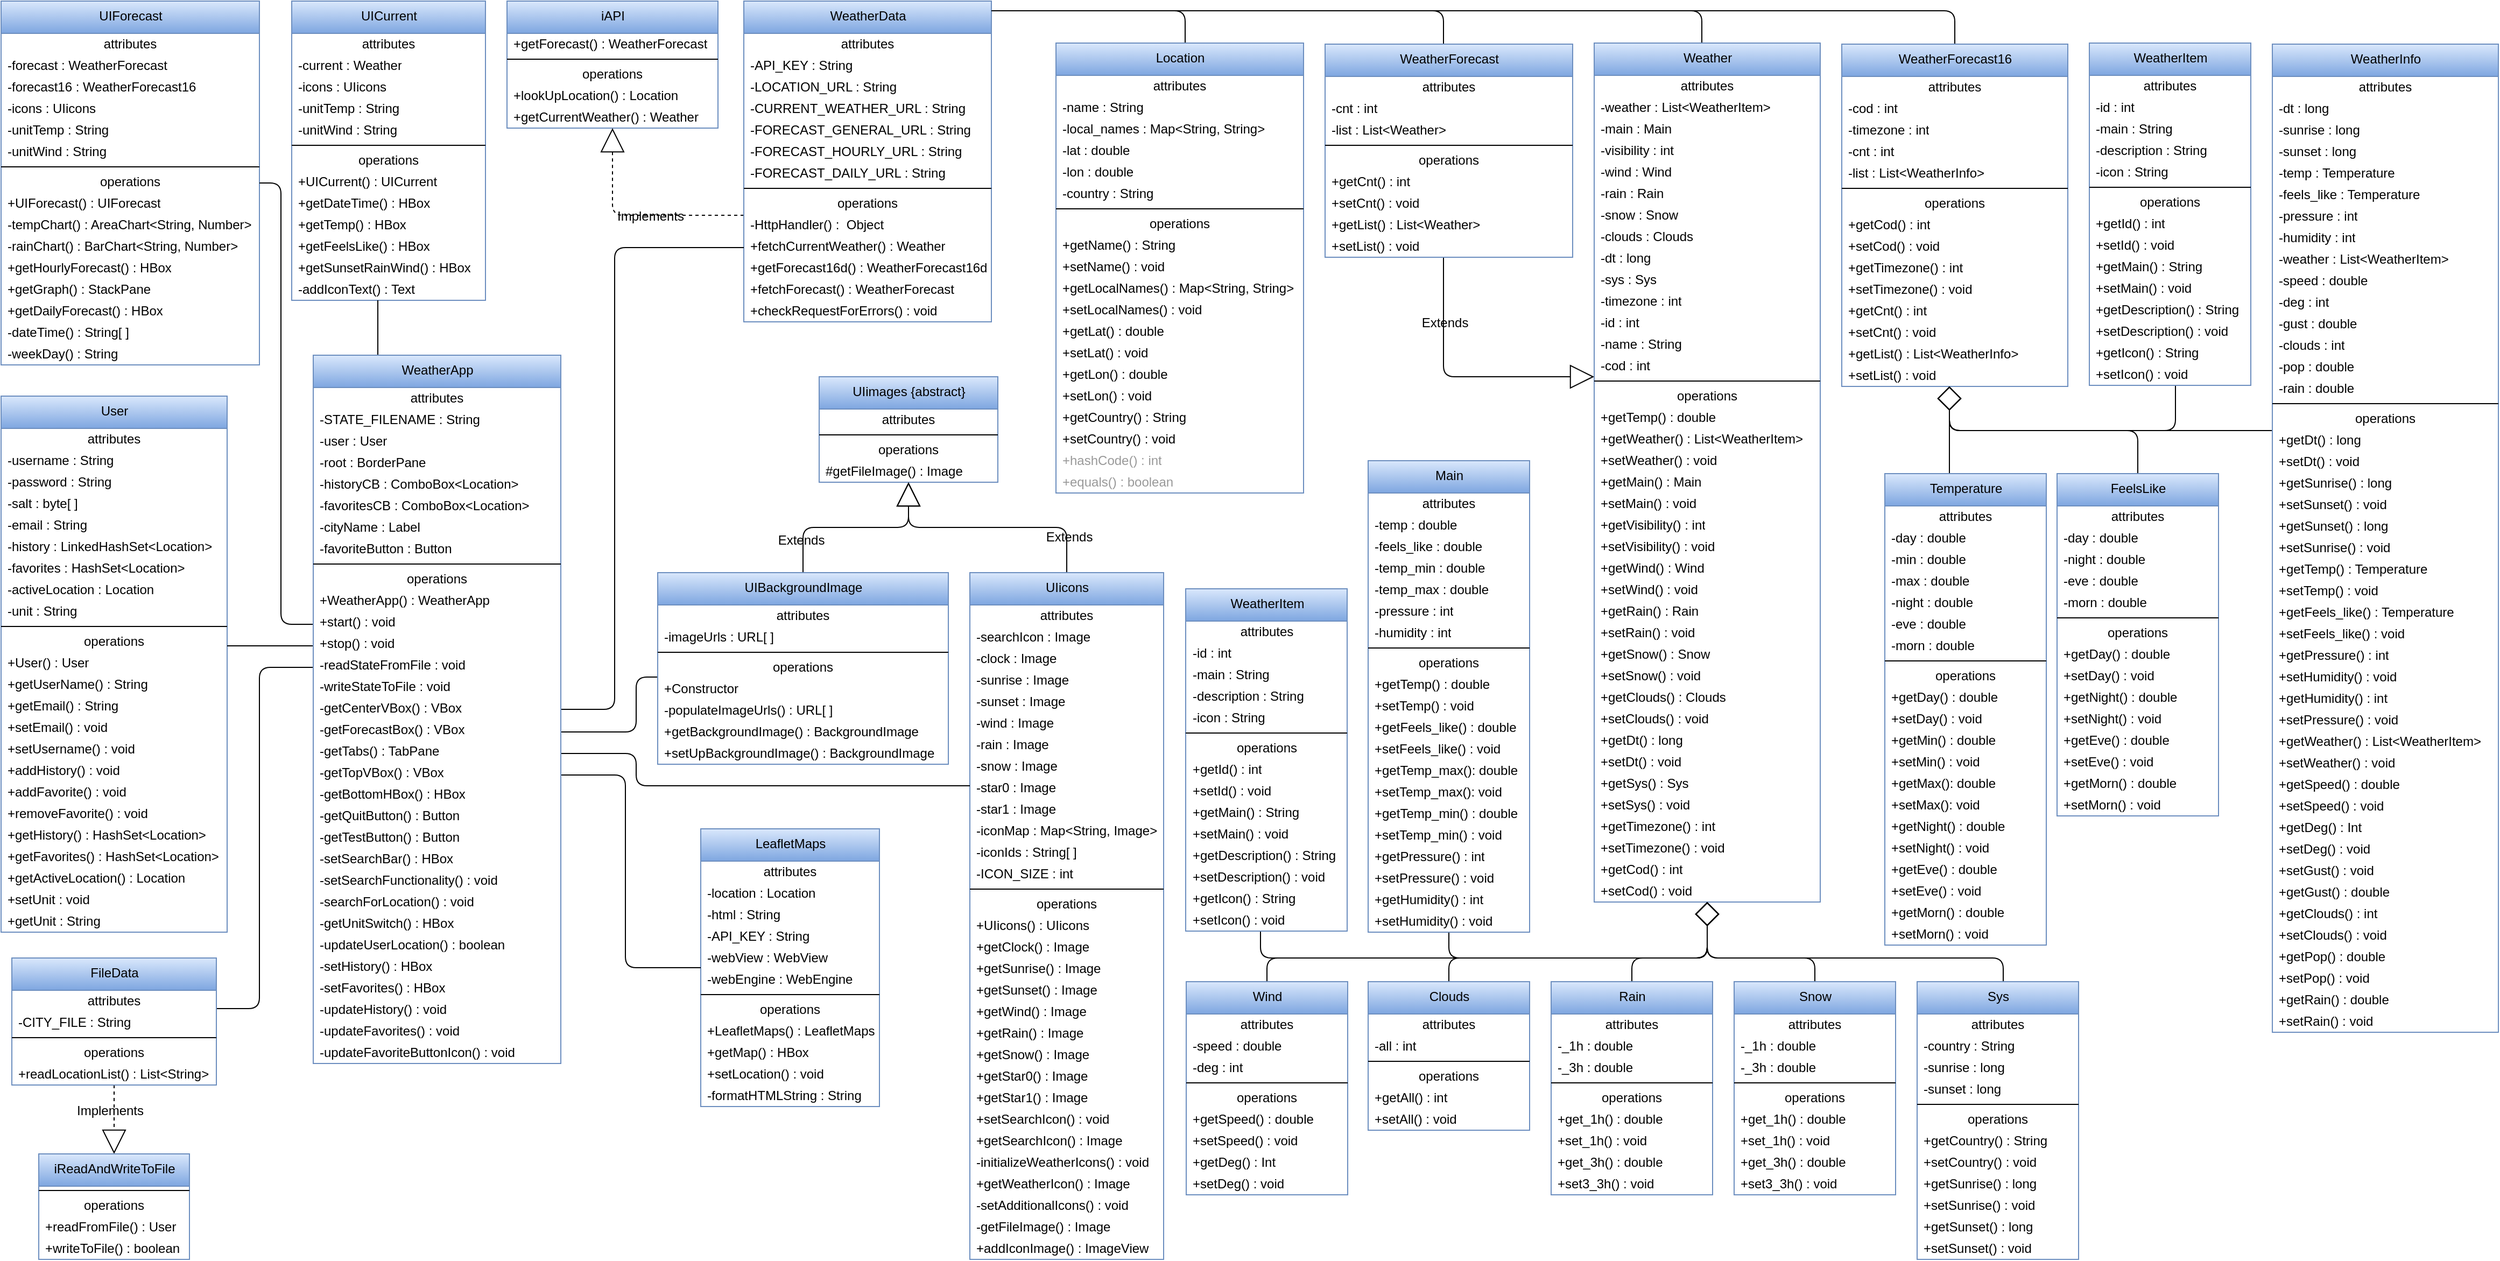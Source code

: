 <mxfile>
    <diagram name="Page-1" id="c7FpeLhq510fo11G_Mzt">
        <mxGraphModel dx="4249" dy="2611" grid="1" gridSize="10" guides="1" tooltips="1" connect="1" arrows="1" fold="1" page="1" pageScale="1" pageWidth="827" pageHeight="1169" math="0" shadow="0">
            <root>
                <mxCell id="0"/>
                <mxCell id="1" parent="0"/>
                <mxCell id="937" style="edgeStyle=none;html=1;endArrow=block;endFill=0;dashed=1;endSize=20;fontColor=#000000;" parent="1" source="907" target="917" edge="1">
                    <mxGeometry relative="1" as="geometry"/>
                </mxCell>
                <mxCell id="1401" value="Implements" style="edgeLabel;html=1;align=center;verticalAlign=middle;resizable=0;points=[];fontSize=12;fontFamily=Helvetica;fontColor=#000000;labelBackgroundColor=none;" parent="937" vertex="1" connectable="0">
                    <mxGeometry x="-0.257" y="-3" relative="1" as="geometry">
                        <mxPoint x="-1" as="offset"/>
                    </mxGeometry>
                </mxCell>
                <mxCell id="1395" style="edgeStyle=orthogonalEdgeStyle;shape=connector;rounded=1;html=1;labelBackgroundColor=default;strokeColor=default;fontFamily=Helvetica;fontSize=12;fontColor=#000000;endArrow=none;endFill=0;startSize=30;endSize=20;" parent="1" source="907" target="1324" edge="1">
                    <mxGeometry relative="1" as="geometry">
                        <Array as="points">
                            <mxPoint x="240" y="-233"/>
                            <mxPoint x="240" y="-550"/>
                        </Array>
                    </mxGeometry>
                </mxCell>
                <mxCell id="907" value="FileData" style="swimlane;fontStyle=0;align=center;verticalAlign=top;childLayout=stackLayout;horizontal=1;startSize=30;horizontalStack=0;resizeParent=1;resizeParentMax=0;resizeLast=0;collapsible=0;marginBottom=0;html=1;fillColor=#dae8fc;gradientColor=#7ea6e0;strokeColor=#6c8ebf;labelBackgroundColor=none;fontColor=#000000;" parent="1" vertex="1">
                    <mxGeometry x="10" y="-280" width="190" height="118" as="geometry"/>
                </mxCell>
                <mxCell id="908" value="attributes" style="text;html=1;strokeColor=none;fillColor=none;align=center;verticalAlign=middle;spacingLeft=4;spacingRight=4;overflow=hidden;rotatable=0;points=[[0,0.5],[1,0.5]];portConstraint=eastwest;fontColor=#000000;" parent="907" vertex="1">
                    <mxGeometry y="30" width="190" height="20" as="geometry"/>
                </mxCell>
                <mxCell id="909" value="-CITY_FILE : String" style="text;html=1;strokeColor=none;fillColor=none;align=left;verticalAlign=middle;spacingLeft=4;spacingRight=4;overflow=hidden;rotatable=0;points=[[0,0.5],[1,0.5]];portConstraint=eastwest;fontColor=#000000;" parent="907" vertex="1">
                    <mxGeometry y="50" width="190" height="20" as="geometry"/>
                </mxCell>
                <mxCell id="912" value="" style="line;strokeWidth=1;fillColor=none;align=left;verticalAlign=middle;spacingTop=-1;spacingLeft=3;spacingRight=3;rotatable=0;labelPosition=right;points=[];portConstraint=eastwest;fontColor=#000000;" parent="907" vertex="1">
                    <mxGeometry y="70" width="190" height="8" as="geometry"/>
                </mxCell>
                <mxCell id="913" value="operations" style="text;html=1;strokeColor=none;fillColor=none;align=center;verticalAlign=middle;spacingLeft=4;spacingRight=4;overflow=hidden;rotatable=0;points=[[0,0.5],[1,0.5]];portConstraint=eastwest;fontColor=#000000;" parent="907" vertex="1">
                    <mxGeometry y="78" width="190" height="20" as="geometry"/>
                </mxCell>
                <mxCell id="916" value="+readLocationList() : List&amp;lt;String&amp;gt;" style="text;html=1;strokeColor=none;fillColor=none;align=left;verticalAlign=middle;spacingLeft=4;spacingRight=4;overflow=hidden;rotatable=0;points=[[0,0.5],[1,0.5]];portConstraint=eastwest;fontColor=#000000;" parent="907" vertex="1">
                    <mxGeometry y="98" width="190" height="20" as="geometry"/>
                </mxCell>
                <mxCell id="917" value="iReadAndWriteToFile" style="swimlane;fontStyle=0;align=center;verticalAlign=top;childLayout=stackLayout;horizontal=1;startSize=30;horizontalStack=0;resizeParent=1;resizeParentMax=0;resizeLast=0;collapsible=0;marginBottom=0;html=1;fillColor=#dae8fc;gradientColor=#7ea6e0;strokeColor=#6c8ebf;labelBackgroundColor=none;fontColor=#000000;" parent="1" vertex="1">
                    <mxGeometry x="35" y="-98" width="140" height="98" as="geometry"/>
                </mxCell>
                <mxCell id="922" value="" style="line;strokeWidth=1;fillColor=none;align=left;verticalAlign=middle;spacingTop=-1;spacingLeft=3;spacingRight=3;rotatable=0;labelPosition=right;points=[];portConstraint=eastwest;fontColor=#000000;" parent="917" vertex="1">
                    <mxGeometry y="30" width="140" height="8" as="geometry"/>
                </mxCell>
                <mxCell id="923" value="operations" style="text;html=1;strokeColor=none;fillColor=none;align=center;verticalAlign=middle;spacingLeft=4;spacingRight=4;overflow=hidden;rotatable=0;points=[[0,0.5],[1,0.5]];portConstraint=eastwest;fontColor=#000000;" parent="917" vertex="1">
                    <mxGeometry y="38" width="140" height="20" as="geometry"/>
                </mxCell>
                <mxCell id="1029" value="+readFromFile() : User" style="text;html=1;strokeColor=none;fillColor=none;align=left;verticalAlign=middle;spacingLeft=4;spacingRight=4;overflow=hidden;rotatable=0;points=[[0,0.5],[1,0.5]];portConstraint=eastwest;fontColor=#000000;" parent="917" vertex="1">
                    <mxGeometry y="58" width="140" height="20" as="geometry"/>
                </mxCell>
                <mxCell id="915" value="+writeToFile() : boolean" style="text;html=1;strokeColor=none;fillColor=none;align=left;verticalAlign=middle;spacingLeft=4;spacingRight=4;overflow=hidden;rotatable=0;points=[[0,0.5],[1,0.5]];portConstraint=eastwest;fontColor=#000000;" parent="917" vertex="1">
                    <mxGeometry y="78" width="140" height="20" as="geometry"/>
                </mxCell>
                <mxCell id="927" value="iAPI" style="swimlane;fontStyle=0;align=center;verticalAlign=top;childLayout=stackLayout;horizontal=1;startSize=30;horizontalStack=0;resizeParent=1;resizeParentMax=0;resizeLast=0;collapsible=0;marginBottom=0;html=1;fillColor=#dae8fc;gradientColor=#7ea6e0;strokeColor=#6c8ebf;labelBackgroundColor=none;fontColor=#000000;" parent="1" vertex="1">
                    <mxGeometry x="470" y="-1169" width="196" height="118" as="geometry"/>
                </mxCell>
                <mxCell id="936" value="+getForecast() : WeatherForecast" style="text;html=1;strokeColor=none;fillColor=none;align=left;verticalAlign=middle;spacingLeft=4;spacingRight=4;overflow=hidden;rotatable=0;points=[[0,0.5],[1,0.5]];portConstraint=eastwest;fontColor=#000000;" parent="927" vertex="1">
                    <mxGeometry y="30" width="196" height="20" as="geometry"/>
                </mxCell>
                <mxCell id="932" value="" style="line;strokeWidth=1;fillColor=none;align=left;verticalAlign=middle;spacingTop=-1;spacingLeft=3;spacingRight=3;rotatable=0;labelPosition=right;points=[];portConstraint=eastwest;fontColor=#000000;" parent="927" vertex="1">
                    <mxGeometry y="50" width="196" height="8" as="geometry"/>
                </mxCell>
                <mxCell id="933" value="operations" style="text;html=1;strokeColor=none;fillColor=none;align=center;verticalAlign=middle;spacingLeft=4;spacingRight=4;overflow=hidden;rotatable=0;points=[[0,0.5],[1,0.5]];portConstraint=eastwest;fontColor=#000000;" parent="927" vertex="1">
                    <mxGeometry y="58" width="196" height="20" as="geometry"/>
                </mxCell>
                <mxCell id="934" value="+lookUpLocation() : Location" style="text;html=1;strokeColor=none;fillColor=none;align=left;verticalAlign=middle;spacingLeft=4;spacingRight=4;overflow=hidden;rotatable=0;points=[[0,0.5],[1,0.5]];portConstraint=eastwest;fontColor=#000000;" parent="927" vertex="1">
                    <mxGeometry y="78" width="196" height="20" as="geometry"/>
                </mxCell>
                <mxCell id="935" value="+getCurrentWeather() : Weather" style="text;html=1;strokeColor=none;fillColor=none;align=left;verticalAlign=middle;spacingLeft=4;spacingRight=4;overflow=hidden;rotatable=0;points=[[0,0.5],[1,0.5]];portConstraint=eastwest;fontColor=#000000;" parent="927" vertex="1">
                    <mxGeometry y="98" width="196" height="20" as="geometry"/>
                </mxCell>
                <mxCell id="963" style="edgeStyle=orthogonalEdgeStyle;shape=connector;rounded=1;html=1;dashed=1;labelBackgroundColor=default;strokeColor=default;fontFamily=Helvetica;fontSize=11;fontColor=#000000;endArrow=block;endFill=0;endSize=20;" parent="1" source="938" target="927" edge="1">
                    <mxGeometry relative="1" as="geometry">
                        <Array as="points">
                            <mxPoint x="568" y="-970"/>
                        </Array>
                    </mxGeometry>
                </mxCell>
                <mxCell id="1402" value="Implements" style="edgeLabel;html=1;align=center;verticalAlign=middle;resizable=0;points=[];fontSize=12;fontFamily=Helvetica;fontColor=#000000;labelBackgroundColor=none;" parent="963" vertex="1" connectable="0">
                    <mxGeometry x="-0.15" y="1" relative="1" as="geometry">
                        <mxPoint x="-1" as="offset"/>
                    </mxGeometry>
                </mxCell>
                <mxCell id="1346" style="edgeStyle=orthogonalEdgeStyle;shape=connector;rounded=1;html=1;labelBackgroundColor=default;strokeColor=default;fontFamily=Helvetica;fontSize=12;fontColor=#000000;endArrow=none;endFill=0;startSize=30;endSize=20;" parent="1" source="938" target="948" edge="1">
                    <mxGeometry relative="1" as="geometry">
                        <Array as="points">
                            <mxPoint x="1100" y="-1160"/>
                        </Array>
                    </mxGeometry>
                </mxCell>
                <mxCell id="938" value="WeatherData" style="swimlane;fontStyle=0;align=center;verticalAlign=top;childLayout=stackLayout;horizontal=1;startSize=30;horizontalStack=0;resizeParent=1;resizeParentMax=0;resizeLast=0;collapsible=0;marginBottom=0;html=1;fillColor=#dae8fc;gradientColor=#7ea6e0;strokeColor=#6c8ebf;labelBackgroundColor=none;fontColor=#000000;" parent="1" vertex="1">
                    <mxGeometry x="690" y="-1169" width="230" height="298" as="geometry"/>
                </mxCell>
                <mxCell id="939" value="attributes" style="text;html=1;strokeColor=none;fillColor=none;align=center;verticalAlign=middle;spacingLeft=4;spacingRight=4;overflow=hidden;rotatable=0;points=[[0,0.5],[1,0.5]];portConstraint=eastwest;fontColor=#000000;" parent="938" vertex="1">
                    <mxGeometry y="30" width="230" height="20" as="geometry"/>
                </mxCell>
                <mxCell id="940" value="-API_KEY : String" style="text;html=1;strokeColor=none;fillColor=none;align=left;verticalAlign=middle;spacingLeft=4;spacingRight=4;overflow=hidden;rotatable=0;points=[[0,0.5],[1,0.5]];portConstraint=eastwest;fontColor=#000000;" parent="938" vertex="1">
                    <mxGeometry y="50" width="230" height="20" as="geometry"/>
                </mxCell>
                <mxCell id="958" value="-LOCATION_URL : String" style="text;html=1;strokeColor=none;fillColor=none;align=left;verticalAlign=middle;spacingLeft=4;spacingRight=4;overflow=hidden;rotatable=0;points=[[0,0.5],[1,0.5]];portConstraint=eastwest;fontColor=#000000;" parent="938" vertex="1">
                    <mxGeometry y="70" width="230" height="20" as="geometry"/>
                </mxCell>
                <mxCell id="959" value="-CURRENT_WEATHER_URL : String" style="text;html=1;strokeColor=none;fillColor=none;align=left;verticalAlign=middle;spacingLeft=4;spacingRight=4;overflow=hidden;rotatable=0;points=[[0,0.5],[1,0.5]];portConstraint=eastwest;fontColor=#000000;" parent="938" vertex="1">
                    <mxGeometry y="90" width="230" height="20" as="geometry"/>
                </mxCell>
                <mxCell id="960" value="-FORECAST_GENERAL_URL : String" style="text;html=1;strokeColor=none;fillColor=none;align=left;verticalAlign=middle;spacingLeft=4;spacingRight=4;overflow=hidden;rotatable=0;points=[[0,0.5],[1,0.5]];portConstraint=eastwest;fontColor=#000000;" parent="938" vertex="1">
                    <mxGeometry y="110" width="230" height="20" as="geometry"/>
                </mxCell>
                <mxCell id="961" value="-FORECAST_HOURLY_URL : String" style="text;html=1;strokeColor=none;fillColor=none;align=left;verticalAlign=middle;spacingLeft=4;spacingRight=4;overflow=hidden;rotatable=0;points=[[0,0.5],[1,0.5]];portConstraint=eastwest;fontColor=#000000;" parent="938" vertex="1">
                    <mxGeometry y="130" width="230" height="20" as="geometry"/>
                </mxCell>
                <mxCell id="962" value="-FORECAST_DAILY_URL : String" style="text;html=1;strokeColor=none;fillColor=none;align=left;verticalAlign=middle;spacingLeft=4;spacingRight=4;overflow=hidden;rotatable=0;points=[[0,0.5],[1,0.5]];portConstraint=eastwest;fontColor=#000000;" parent="938" vertex="1">
                    <mxGeometry y="150" width="230" height="20" as="geometry"/>
                </mxCell>
                <mxCell id="943" value="" style="line;strokeWidth=1;fillColor=none;align=left;verticalAlign=middle;spacingTop=-1;spacingLeft=3;spacingRight=3;rotatable=0;labelPosition=right;points=[];portConstraint=eastwest;fontColor=#000000;" parent="938" vertex="1">
                    <mxGeometry y="170" width="230" height="8" as="geometry"/>
                </mxCell>
                <mxCell id="944" value="operations" style="text;html=1;strokeColor=none;fillColor=none;align=center;verticalAlign=middle;spacingLeft=4;spacingRight=4;overflow=hidden;rotatable=0;points=[[0,0.5],[1,0.5]];portConstraint=eastwest;fontColor=#000000;" parent="938" vertex="1">
                    <mxGeometry y="178" width="230" height="20" as="geometry"/>
                </mxCell>
                <mxCell id="945" value="-HttpHandler() :&amp;nbsp; Object" style="text;html=1;strokeColor=none;fillColor=none;align=left;verticalAlign=middle;spacingLeft=4;spacingRight=4;overflow=hidden;rotatable=0;points=[[0,0.5],[1,0.5]];portConstraint=eastwest;fontColor=#000000;" parent="938" vertex="1">
                    <mxGeometry y="198" width="230" height="20" as="geometry"/>
                </mxCell>
                <mxCell id="964" value="+fetchCurrentWeather() : Weather" style="text;html=1;strokeColor=none;fillColor=none;align=left;verticalAlign=middle;spacingLeft=4;spacingRight=4;overflow=hidden;rotatable=0;points=[[0,0.5],[1,0.5]];portConstraint=eastwest;fontColor=#000000;" parent="938" vertex="1">
                    <mxGeometry y="218" width="230" height="20" as="geometry"/>
                </mxCell>
                <mxCell id="966" value="+getForecast16d() : WeatherForecast16d" style="text;html=1;strokeColor=none;fillColor=none;align=left;verticalAlign=middle;spacingLeft=4;spacingRight=4;overflow=hidden;rotatable=0;points=[[0,0.5],[1,0.5]];portConstraint=eastwest;fontColor=#000000;" parent="938" vertex="1">
                    <mxGeometry y="238" width="230" height="20" as="geometry"/>
                </mxCell>
                <mxCell id="967" value="+fetchForecast() : WeatherForecast" style="text;html=1;strokeColor=none;fillColor=none;align=left;verticalAlign=middle;spacingLeft=4;spacingRight=4;overflow=hidden;rotatable=0;points=[[0,0.5],[1,0.5]];portConstraint=eastwest;fontColor=#000000;" parent="938" vertex="1">
                    <mxGeometry y="258" width="230" height="20" as="geometry"/>
                </mxCell>
                <mxCell id="968" value="+checkRequestForErrors() : void" style="text;html=1;strokeColor=none;fillColor=none;align=left;verticalAlign=middle;spacingLeft=4;spacingRight=4;overflow=hidden;rotatable=0;points=[[0,0.5],[1,0.5]];portConstraint=eastwest;fontColor=#000000;" parent="938" vertex="1">
                    <mxGeometry y="278" width="230" height="20" as="geometry"/>
                </mxCell>
                <mxCell id="948" value="Location" style="swimlane;fontStyle=0;align=center;verticalAlign=top;childLayout=stackLayout;horizontal=1;startSize=30;horizontalStack=0;resizeParent=1;resizeParentMax=0;resizeLast=0;collapsible=0;marginBottom=0;html=1;fillColor=#dae8fc;gradientColor=#7ea6e0;strokeColor=#6c8ebf;labelBackgroundColor=none;fontColor=#000000;" parent="1" vertex="1">
                    <mxGeometry x="980" y="-1130" width="230" height="418" as="geometry"/>
                </mxCell>
                <mxCell id="949" value="attributes" style="text;html=1;strokeColor=none;fillColor=none;align=center;verticalAlign=middle;spacingLeft=4;spacingRight=4;overflow=hidden;rotatable=0;points=[[0,0.5],[1,0.5]];portConstraint=eastwest;fontColor=#000000;" parent="948" vertex="1">
                    <mxGeometry y="30" width="230" height="20" as="geometry"/>
                </mxCell>
                <mxCell id="950" value="-name : String" style="text;html=1;strokeColor=none;fillColor=none;align=left;verticalAlign=middle;spacingLeft=4;spacingRight=4;overflow=hidden;rotatable=0;points=[[0,0.5],[1,0.5]];portConstraint=eastwest;fontColor=#000000;" parent="948" vertex="1">
                    <mxGeometry y="50" width="230" height="20" as="geometry"/>
                </mxCell>
                <mxCell id="996" value="-local_names : Map&amp;lt;String, String&amp;gt;" style="text;html=1;strokeColor=none;fillColor=none;align=left;verticalAlign=middle;spacingLeft=4;spacingRight=4;overflow=hidden;rotatable=0;points=[[0,0.5],[1,0.5]];portConstraint=eastwest;fontColor=#000000;" parent="948" vertex="1">
                    <mxGeometry y="70" width="230" height="20" as="geometry"/>
                </mxCell>
                <mxCell id="997" value="-lat : double" style="text;html=1;strokeColor=none;fillColor=none;align=left;verticalAlign=middle;spacingLeft=4;spacingRight=4;overflow=hidden;rotatable=0;points=[[0,0.5],[1,0.5]];portConstraint=eastwest;fontColor=#000000;" parent="948" vertex="1">
                    <mxGeometry y="90" width="230" height="20" as="geometry"/>
                </mxCell>
                <mxCell id="998" value="-lon : double" style="text;html=1;strokeColor=none;fillColor=none;align=left;verticalAlign=middle;spacingLeft=4;spacingRight=4;overflow=hidden;rotatable=0;points=[[0,0.5],[1,0.5]];portConstraint=eastwest;fontColor=#000000;" parent="948" vertex="1">
                    <mxGeometry y="110" width="230" height="20" as="geometry"/>
                </mxCell>
                <mxCell id="999" value="-country : String" style="text;html=1;strokeColor=none;fillColor=none;align=left;verticalAlign=middle;spacingLeft=4;spacingRight=4;overflow=hidden;rotatable=0;points=[[0,0.5],[1,0.5]];portConstraint=eastwest;fontColor=#000000;" parent="948" vertex="1">
                    <mxGeometry y="130" width="230" height="20" as="geometry"/>
                </mxCell>
                <mxCell id="953" value="" style="line;strokeWidth=1;fillColor=none;align=left;verticalAlign=middle;spacingTop=-1;spacingLeft=3;spacingRight=3;rotatable=0;labelPosition=right;points=[];portConstraint=eastwest;fontColor=#000000;" parent="948" vertex="1">
                    <mxGeometry y="150" width="230" height="8" as="geometry"/>
                </mxCell>
                <mxCell id="954" value="operations" style="text;html=1;strokeColor=none;fillColor=none;align=center;verticalAlign=middle;spacingLeft=4;spacingRight=4;overflow=hidden;rotatable=0;points=[[0,0.5],[1,0.5]];portConstraint=eastwest;fontColor=#000000;" parent="948" vertex="1">
                    <mxGeometry y="158" width="230" height="20" as="geometry"/>
                </mxCell>
                <mxCell id="955" value="+getName() : String" style="text;html=1;strokeColor=none;fillColor=none;align=left;verticalAlign=middle;spacingLeft=4;spacingRight=4;overflow=hidden;rotatable=0;points=[[0,0.5],[1,0.5]];portConstraint=eastwest;fontColor=#000000;" parent="948" vertex="1">
                    <mxGeometry y="178" width="230" height="20" as="geometry"/>
                </mxCell>
                <mxCell id="956" value="+setName() : void" style="text;html=1;strokeColor=none;fillColor=none;align=left;verticalAlign=middle;spacingLeft=4;spacingRight=4;overflow=hidden;rotatable=0;points=[[0,0.5],[1,0.5]];portConstraint=eastwest;fontColor=#000000;" parent="948" vertex="1">
                    <mxGeometry y="198" width="230" height="20" as="geometry"/>
                </mxCell>
                <mxCell id="957" value="+getLocalNames() : Map&amp;lt;String, String&amp;gt;" style="text;html=1;strokeColor=none;fillColor=none;align=left;verticalAlign=middle;spacingLeft=4;spacingRight=4;overflow=hidden;rotatable=0;points=[[0,0.5],[1,0.5]];portConstraint=eastwest;fontColor=#000000;" parent="948" vertex="1">
                    <mxGeometry y="218" width="230" height="20" as="geometry"/>
                </mxCell>
                <mxCell id="1000" value="+setLocalNames() : void" style="text;html=1;strokeColor=none;fillColor=none;align=left;verticalAlign=middle;spacingLeft=4;spacingRight=4;overflow=hidden;rotatable=0;points=[[0,0.5],[1,0.5]];portConstraint=eastwest;fontColor=#000000;" parent="948" vertex="1">
                    <mxGeometry y="238" width="230" height="20" as="geometry"/>
                </mxCell>
                <mxCell id="1001" value="+getLat() : double" style="text;html=1;strokeColor=none;fillColor=none;align=left;verticalAlign=middle;spacingLeft=4;spacingRight=4;overflow=hidden;rotatable=0;points=[[0,0.5],[1,0.5]];portConstraint=eastwest;fontColor=#000000;" parent="948" vertex="1">
                    <mxGeometry y="258" width="230" height="20" as="geometry"/>
                </mxCell>
                <mxCell id="1002" value="+setLat() : void" style="text;html=1;strokeColor=none;fillColor=none;align=left;verticalAlign=middle;spacingLeft=4;spacingRight=4;overflow=hidden;rotatable=0;points=[[0,0.5],[1,0.5]];portConstraint=eastwest;fontColor=#000000;" parent="948" vertex="1">
                    <mxGeometry y="278" width="230" height="20" as="geometry"/>
                </mxCell>
                <mxCell id="1003" value="+getLon() : double" style="text;html=1;strokeColor=none;fillColor=none;align=left;verticalAlign=middle;spacingLeft=4;spacingRight=4;overflow=hidden;rotatable=0;points=[[0,0.5],[1,0.5]];portConstraint=eastwest;fontColor=#000000;" parent="948" vertex="1">
                    <mxGeometry y="298" width="230" height="20" as="geometry"/>
                </mxCell>
                <mxCell id="1004" value="+setLon() : void" style="text;html=1;strokeColor=none;fillColor=none;align=left;verticalAlign=middle;spacingLeft=4;spacingRight=4;overflow=hidden;rotatable=0;points=[[0,0.5],[1,0.5]];portConstraint=eastwest;fontColor=#000000;" parent="948" vertex="1">
                    <mxGeometry y="318" width="230" height="20" as="geometry"/>
                </mxCell>
                <mxCell id="1005" value="+getCountry() : String" style="text;html=1;strokeColor=none;fillColor=none;align=left;verticalAlign=middle;spacingLeft=4;spacingRight=4;overflow=hidden;rotatable=0;points=[[0,0.5],[1,0.5]];portConstraint=eastwest;fontColor=#000000;" parent="948" vertex="1">
                    <mxGeometry y="338" width="230" height="20" as="geometry"/>
                </mxCell>
                <mxCell id="1006" value="+setCountry() : void" style="text;html=1;strokeColor=none;fillColor=none;align=left;verticalAlign=middle;spacingLeft=4;spacingRight=4;overflow=hidden;rotatable=0;points=[[0,0.5],[1,0.5]];portConstraint=eastwest;fontColor=#000000;" parent="948" vertex="1">
                    <mxGeometry y="358" width="230" height="20" as="geometry"/>
                </mxCell>
                <mxCell id="1007" value="+hashCode() : int" style="text;html=1;strokeColor=none;fillColor=none;align=left;verticalAlign=middle;spacingLeft=4;spacingRight=4;overflow=hidden;rotatable=0;points=[[0,0.5],[1,0.5]];portConstraint=eastwest;fontColor=#999999;" parent="948" vertex="1">
                    <mxGeometry y="378" width="230" height="20" as="geometry"/>
                </mxCell>
                <mxCell id="1008" value="+equals() : boolean" style="text;html=1;strokeColor=none;fillColor=none;align=left;verticalAlign=middle;spacingLeft=4;spacingRight=4;overflow=hidden;rotatable=0;points=[[0,0.5],[1,0.5]];portConstraint=eastwest;fontColor=#999999;" parent="948" vertex="1">
                    <mxGeometry y="398" width="230" height="20" as="geometry"/>
                </mxCell>
                <mxCell id="969" value="LeafletMaps" style="swimlane;fontStyle=0;align=center;verticalAlign=top;childLayout=stackLayout;horizontal=1;startSize=30;horizontalStack=0;resizeParent=1;resizeParentMax=0;resizeLast=0;collapsible=0;marginBottom=0;html=1;fillColor=#dae8fc;gradientColor=#7ea6e0;strokeColor=#6c8ebf;labelBackgroundColor=none;fontColor=#000000;" parent="1" vertex="1">
                    <mxGeometry x="650" y="-400" width="166" height="258" as="geometry"/>
                </mxCell>
                <mxCell id="970" value="attributes" style="text;html=1;strokeColor=none;fillColor=none;align=center;verticalAlign=middle;spacingLeft=4;spacingRight=4;overflow=hidden;rotatable=0;points=[[0,0.5],[1,0.5]];portConstraint=eastwest;fontColor=#000000;" parent="969" vertex="1">
                    <mxGeometry y="30" width="166" height="20" as="geometry"/>
                </mxCell>
                <mxCell id="971" value="-location : Location" style="text;html=1;strokeColor=none;fillColor=none;align=left;verticalAlign=middle;spacingLeft=4;spacingRight=4;overflow=hidden;rotatable=0;points=[[0,0.5],[1,0.5]];portConstraint=eastwest;fontColor=#000000;" parent="969" vertex="1">
                    <mxGeometry y="50" width="166" height="20" as="geometry"/>
                </mxCell>
                <mxCell id="981" value="-html : String" style="text;html=1;strokeColor=none;fillColor=none;align=left;verticalAlign=middle;spacingLeft=4;spacingRight=4;overflow=hidden;rotatable=0;points=[[0,0.5],[1,0.5]];portConstraint=eastwest;fontColor=#000000;" parent="969" vertex="1">
                    <mxGeometry y="70" width="166" height="20" as="geometry"/>
                </mxCell>
                <mxCell id="982" value="-API_KEY : String" style="text;html=1;strokeColor=none;fillColor=none;align=left;verticalAlign=middle;spacingLeft=4;spacingRight=4;overflow=hidden;rotatable=0;points=[[0,0.5],[1,0.5]];portConstraint=eastwest;fontColor=#000000;" parent="969" vertex="1">
                    <mxGeometry y="90" width="166" height="20" as="geometry"/>
                </mxCell>
                <mxCell id="983" value="-webView : WebView" style="text;html=1;strokeColor=none;fillColor=none;align=left;verticalAlign=middle;spacingLeft=4;spacingRight=4;overflow=hidden;rotatable=0;points=[[0,0.5],[1,0.5]];portConstraint=eastwest;fontColor=#000000;" parent="969" vertex="1">
                    <mxGeometry y="110" width="166" height="20" as="geometry"/>
                </mxCell>
                <mxCell id="984" value="-webEngine : WebEngine" style="text;html=1;strokeColor=none;fillColor=none;align=left;verticalAlign=middle;spacingLeft=4;spacingRight=4;overflow=hidden;rotatable=0;points=[[0,0.5],[1,0.5]];portConstraint=eastwest;fontColor=#000000;" parent="969" vertex="1">
                    <mxGeometry y="130" width="166" height="20" as="geometry"/>
                </mxCell>
                <mxCell id="974" value="" style="line;strokeWidth=1;fillColor=none;align=left;verticalAlign=middle;spacingTop=-1;spacingLeft=3;spacingRight=3;rotatable=0;labelPosition=right;points=[];portConstraint=eastwest;fontColor=#000000;" parent="969" vertex="1">
                    <mxGeometry y="150" width="166" height="8" as="geometry"/>
                </mxCell>
                <mxCell id="975" value="operations" style="text;html=1;strokeColor=none;fillColor=none;align=center;verticalAlign=middle;spacingLeft=4;spacingRight=4;overflow=hidden;rotatable=0;points=[[0,0.5],[1,0.5]];portConstraint=eastwest;fontColor=#000000;" parent="969" vertex="1">
                    <mxGeometry y="158" width="166" height="20" as="geometry"/>
                </mxCell>
                <mxCell id="976" value="+LeafletMaps() : LeafletMaps" style="text;html=1;strokeColor=none;fillColor=none;align=left;verticalAlign=middle;spacingLeft=4;spacingRight=4;overflow=hidden;rotatable=0;points=[[0,0.5],[1,0.5]];portConstraint=eastwest;fontColor=#000000;" parent="969" vertex="1">
                    <mxGeometry y="178" width="166" height="20" as="geometry"/>
                </mxCell>
                <mxCell id="977" value="+getMap() : HBox" style="text;html=1;strokeColor=none;fillColor=none;align=left;verticalAlign=middle;spacingLeft=4;spacingRight=4;overflow=hidden;rotatable=0;points=[[0,0.5],[1,0.5]];portConstraint=eastwest;fontColor=#000000;" parent="969" vertex="1">
                    <mxGeometry y="198" width="166" height="20" as="geometry"/>
                </mxCell>
                <mxCell id="978" value="+setLocation() : void" style="text;html=1;strokeColor=none;fillColor=none;align=left;verticalAlign=middle;spacingLeft=4;spacingRight=4;overflow=hidden;rotatable=0;points=[[0,0.5],[1,0.5]];portConstraint=eastwest;fontColor=#000000;" parent="969" vertex="1">
                    <mxGeometry y="218" width="166" height="20" as="geometry"/>
                </mxCell>
                <mxCell id="985" value="-formatHTMLString : String" style="text;html=1;strokeColor=none;fillColor=none;align=left;verticalAlign=middle;spacingLeft=4;spacingRight=4;overflow=hidden;rotatable=0;points=[[0,0.5],[1,0.5]];portConstraint=eastwest;fontColor=#000000;" parent="969" vertex="1">
                    <mxGeometry y="238" width="166" height="20" as="geometry"/>
                </mxCell>
                <mxCell id="986" value="UICurrent" style="swimlane;fontStyle=0;align=center;verticalAlign=top;childLayout=stackLayout;horizontal=1;startSize=30;horizontalStack=0;resizeParent=1;resizeParentMax=0;resizeLast=0;collapsible=0;marginBottom=0;html=1;fillColor=#dae8fc;gradientColor=#7ea6e0;strokeColor=#6c8ebf;labelBackgroundColor=none;fontColor=#000000;" parent="1" vertex="1">
                    <mxGeometry x="270" y="-1169" width="180" height="278" as="geometry"/>
                </mxCell>
                <mxCell id="987" value="attributes" style="text;html=1;strokeColor=none;fillColor=none;align=center;verticalAlign=middle;spacingLeft=4;spacingRight=4;overflow=hidden;rotatable=0;points=[[0,0.5],[1,0.5]];portConstraint=eastwest;fontColor=#000000;" parent="986" vertex="1">
                    <mxGeometry y="30" width="180" height="20" as="geometry"/>
                </mxCell>
                <mxCell id="988" value="-current : Weather" style="text;html=1;strokeColor=none;fillColor=none;align=left;verticalAlign=middle;spacingLeft=4;spacingRight=4;overflow=hidden;rotatable=0;points=[[0,0.5],[1,0.5]];portConstraint=eastwest;fontColor=#000000;" parent="986" vertex="1">
                    <mxGeometry y="50" width="180" height="20" as="geometry"/>
                </mxCell>
                <mxCell id="1030" value="-icons : UIicons" style="text;html=1;strokeColor=none;fillColor=none;align=left;verticalAlign=middle;spacingLeft=4;spacingRight=4;overflow=hidden;rotatable=0;points=[[0,0.5],[1,0.5]];portConstraint=eastwest;fontColor=#000000;" parent="986" vertex="1">
                    <mxGeometry y="70" width="180" height="20" as="geometry"/>
                </mxCell>
                <mxCell id="1031" value="-unitTemp : String" style="text;html=1;strokeColor=none;fillColor=none;align=left;verticalAlign=middle;spacingLeft=4;spacingRight=4;overflow=hidden;rotatable=0;points=[[0,0.5],[1,0.5]];portConstraint=eastwest;fontColor=#000000;" parent="986" vertex="1">
                    <mxGeometry y="90" width="180" height="20" as="geometry"/>
                </mxCell>
                <mxCell id="1032" value="-unitWind : String" style="text;html=1;strokeColor=none;fillColor=none;align=left;verticalAlign=middle;spacingLeft=4;spacingRight=4;overflow=hidden;rotatable=0;points=[[0,0.5],[1,0.5]];portConstraint=eastwest;fontColor=#000000;" parent="986" vertex="1">
                    <mxGeometry y="110" width="180" height="20" as="geometry"/>
                </mxCell>
                <mxCell id="991" value="" style="line;strokeWidth=1;fillColor=none;align=left;verticalAlign=middle;spacingTop=-1;spacingLeft=3;spacingRight=3;rotatable=0;labelPosition=right;points=[];portConstraint=eastwest;fontColor=#000000;" parent="986" vertex="1">
                    <mxGeometry y="130" width="180" height="8" as="geometry"/>
                </mxCell>
                <mxCell id="992" value="operations" style="text;html=1;strokeColor=none;fillColor=none;align=center;verticalAlign=middle;spacingLeft=4;spacingRight=4;overflow=hidden;rotatable=0;points=[[0,0.5],[1,0.5]];portConstraint=eastwest;fontColor=#000000;" parent="986" vertex="1">
                    <mxGeometry y="138" width="180" height="20" as="geometry"/>
                </mxCell>
                <mxCell id="993" value="+UICurrent() : UICurrent" style="text;html=1;strokeColor=none;fillColor=none;align=left;verticalAlign=middle;spacingLeft=4;spacingRight=4;overflow=hidden;rotatable=0;points=[[0,0.5],[1,0.5]];portConstraint=eastwest;fontColor=#000000;" parent="986" vertex="1">
                    <mxGeometry y="158" width="180" height="20" as="geometry"/>
                </mxCell>
                <mxCell id="994" value="+getDateTime() : HBox" style="text;html=1;strokeColor=none;fillColor=none;align=left;verticalAlign=middle;spacingLeft=4;spacingRight=4;overflow=hidden;rotatable=0;points=[[0,0.5],[1,0.5]];portConstraint=eastwest;fontColor=#000000;" parent="986" vertex="1">
                    <mxGeometry y="178" width="180" height="20" as="geometry"/>
                </mxCell>
                <mxCell id="995" value="+getTemp() : HBox" style="text;html=1;strokeColor=none;fillColor=none;align=left;verticalAlign=middle;spacingLeft=4;spacingRight=4;overflow=hidden;rotatable=0;points=[[0,0.5],[1,0.5]];portConstraint=eastwest;fontColor=#000000;" parent="986" vertex="1">
                    <mxGeometry y="198" width="180" height="20" as="geometry"/>
                </mxCell>
                <mxCell id="1033" value="+getFeelsLike() : HBox" style="text;html=1;strokeColor=none;fillColor=none;align=left;verticalAlign=middle;spacingLeft=4;spacingRight=4;overflow=hidden;rotatable=0;points=[[0,0.5],[1,0.5]];portConstraint=eastwest;fontColor=#000000;" parent="986" vertex="1">
                    <mxGeometry y="218" width="180" height="20" as="geometry"/>
                </mxCell>
                <mxCell id="1034" value="+getSunsetRainWind() : HBox" style="text;html=1;strokeColor=none;fillColor=none;align=left;verticalAlign=middle;spacingLeft=4;spacingRight=4;overflow=hidden;rotatable=0;points=[[0,0.5],[1,0.5]];portConstraint=eastwest;fontColor=#000000;" parent="986" vertex="1">
                    <mxGeometry y="238" width="180" height="20" as="geometry"/>
                </mxCell>
                <mxCell id="1035" value="-addIconText() : Text" style="text;html=1;strokeColor=none;fillColor=none;align=left;verticalAlign=middle;spacingLeft=4;spacingRight=4;overflow=hidden;rotatable=0;points=[[0,0.5],[1,0.5]];portConstraint=eastwest;fontColor=#000000;" parent="986" vertex="1">
                    <mxGeometry y="258" width="180" height="20" as="geometry"/>
                </mxCell>
                <mxCell id="1533" style="edgeStyle=orthogonalEdgeStyle;shape=connector;rounded=1;html=1;labelBackgroundColor=default;strokeColor=default;fontFamily=Helvetica;fontSize=12;fontColor=#000000;endArrow=block;endFill=0;startSize=30;endSize=20;" parent="1" source="1019" target="1510" edge="1">
                    <mxGeometry relative="1" as="geometry"/>
                </mxCell>
                <mxCell id="1536" value="Extends" style="edgeLabel;html=1;align=center;verticalAlign=middle;resizable=0;points=[];fontSize=12;fontFamily=Helvetica;fontColor=#000000;labelBackgroundColor=none;" parent="1533" vertex="1" connectable="0">
                    <mxGeometry x="-0.707" y="-2" relative="1" as="geometry">
                        <mxPoint y="1" as="offset"/>
                    </mxGeometry>
                </mxCell>
                <mxCell id="1019" value="UIicons" style="swimlane;fontStyle=0;align=center;verticalAlign=top;childLayout=stackLayout;horizontal=1;startSize=30;horizontalStack=0;resizeParent=1;resizeParentMax=0;resizeLast=0;collapsible=0;marginBottom=0;html=1;fillColor=#dae8fc;strokeColor=#6c8ebf;labelBackgroundColor=none;fontColor=#000000;gradientColor=#7ea6e0;" parent="1" vertex="1">
                    <mxGeometry x="900" y="-638" width="180" height="638" as="geometry"/>
                </mxCell>
                <mxCell id="1020" value="attributes" style="text;html=1;strokeColor=none;fillColor=none;align=center;verticalAlign=middle;spacingLeft=4;spacingRight=4;overflow=hidden;rotatable=0;points=[[0,0.5],[1,0.5]];portConstraint=eastwest;fontColor=#000000;" parent="1019" vertex="1">
                    <mxGeometry y="30" width="180" height="20" as="geometry"/>
                </mxCell>
                <mxCell id="1021" value="-searchIcon : Image" style="text;html=1;strokeColor=none;fillColor=none;align=left;verticalAlign=middle;spacingLeft=4;spacingRight=4;overflow=hidden;rotatable=0;points=[[0,0.5],[1,0.5]];portConstraint=eastwest;fontColor=#000000;" parent="1019" vertex="1">
                    <mxGeometry y="50" width="180" height="20" as="geometry"/>
                </mxCell>
                <mxCell id="1066" value="-clock : Image" style="text;html=1;strokeColor=none;fillColor=none;align=left;verticalAlign=middle;spacingLeft=4;spacingRight=4;overflow=hidden;rotatable=0;points=[[0,0.5],[1,0.5]];portConstraint=eastwest;fontColor=#000000;" parent="1019" vertex="1">
                    <mxGeometry y="70" width="180" height="20" as="geometry"/>
                </mxCell>
                <mxCell id="1067" value="-sunrise : Image" style="text;html=1;strokeColor=none;fillColor=none;align=left;verticalAlign=middle;spacingLeft=4;spacingRight=4;overflow=hidden;rotatable=0;points=[[0,0.5],[1,0.5]];portConstraint=eastwest;fontColor=#000000;" parent="1019" vertex="1">
                    <mxGeometry y="90" width="180" height="20" as="geometry"/>
                </mxCell>
                <mxCell id="1068" value="-sunset : Image" style="text;html=1;strokeColor=none;fillColor=none;align=left;verticalAlign=middle;spacingLeft=4;spacingRight=4;overflow=hidden;rotatable=0;points=[[0,0.5],[1,0.5]];portConstraint=eastwest;fontColor=#000000;" parent="1019" vertex="1">
                    <mxGeometry y="110" width="180" height="20" as="geometry"/>
                </mxCell>
                <mxCell id="1069" value="-wind : Image" style="text;html=1;strokeColor=none;fillColor=none;align=left;verticalAlign=middle;spacingLeft=4;spacingRight=4;overflow=hidden;rotatable=0;points=[[0,0.5],[1,0.5]];portConstraint=eastwest;fontColor=#000000;" parent="1019" vertex="1">
                    <mxGeometry y="130" width="180" height="20" as="geometry"/>
                </mxCell>
                <mxCell id="1070" value="-rain : Image" style="text;html=1;strokeColor=none;fillColor=none;align=left;verticalAlign=middle;spacingLeft=4;spacingRight=4;overflow=hidden;rotatable=0;points=[[0,0.5],[1,0.5]];portConstraint=eastwest;fontColor=#000000;" parent="1019" vertex="1">
                    <mxGeometry y="150" width="180" height="20" as="geometry"/>
                </mxCell>
                <mxCell id="1071" value="-snow : Image" style="text;html=1;strokeColor=none;fillColor=none;align=left;verticalAlign=middle;spacingLeft=4;spacingRight=4;overflow=hidden;rotatable=0;points=[[0,0.5],[1,0.5]];portConstraint=eastwest;fontColor=#000000;" parent="1019" vertex="1">
                    <mxGeometry y="170" width="180" height="20" as="geometry"/>
                </mxCell>
                <mxCell id="1072" value="-star0 : Image" style="text;html=1;strokeColor=none;fillColor=none;align=left;verticalAlign=middle;spacingLeft=4;spacingRight=4;overflow=hidden;rotatable=0;points=[[0,0.5],[1,0.5]];portConstraint=eastwest;fontColor=#000000;" parent="1019" vertex="1">
                    <mxGeometry y="190" width="180" height="20" as="geometry"/>
                </mxCell>
                <mxCell id="1073" value="-star1 : Image" style="text;html=1;strokeColor=none;fillColor=none;align=left;verticalAlign=middle;spacingLeft=4;spacingRight=4;overflow=hidden;rotatable=0;points=[[0,0.5],[1,0.5]];portConstraint=eastwest;fontColor=#000000;" parent="1019" vertex="1">
                    <mxGeometry y="210" width="180" height="20" as="geometry"/>
                </mxCell>
                <mxCell id="1074" value="-iconMap : Map&amp;lt;String, Image&amp;gt;" style="text;html=1;strokeColor=none;fillColor=none;align=left;verticalAlign=middle;spacingLeft=4;spacingRight=4;overflow=hidden;rotatable=0;points=[[0,0.5],[1,0.5]];portConstraint=eastwest;fontColor=#000000;" parent="1019" vertex="1">
                    <mxGeometry y="230" width="180" height="20" as="geometry"/>
                </mxCell>
                <mxCell id="1075" value="-iconIds : String[ ]" style="text;html=1;strokeColor=none;fillColor=none;align=left;verticalAlign=middle;spacingLeft=4;spacingRight=4;overflow=hidden;rotatable=0;points=[[0,0.5],[1,0.5]];portConstraint=eastwest;fontColor=#000000;" parent="1019" vertex="1">
                    <mxGeometry y="250" width="180" height="20" as="geometry"/>
                </mxCell>
                <mxCell id="1076" value="-ICON_SIZE : int" style="text;html=1;strokeColor=none;fillColor=none;align=left;verticalAlign=middle;spacingLeft=4;spacingRight=4;overflow=hidden;rotatable=0;points=[[0,0.5],[1,0.5]];portConstraint=eastwest;fontColor=#000000;" parent="1019" vertex="1">
                    <mxGeometry y="270" width="180" height="20" as="geometry"/>
                </mxCell>
                <mxCell id="1024" value="" style="line;strokeWidth=1;fillColor=none;align=left;verticalAlign=middle;spacingTop=-1;spacingLeft=3;spacingRight=3;rotatable=0;labelPosition=right;points=[];portConstraint=eastwest;fontColor=#000000;" parent="1019" vertex="1">
                    <mxGeometry y="290" width="180" height="8" as="geometry"/>
                </mxCell>
                <mxCell id="1025" value="operations" style="text;html=1;strokeColor=none;fillColor=none;align=center;verticalAlign=middle;spacingLeft=4;spacingRight=4;overflow=hidden;rotatable=0;points=[[0,0.5],[1,0.5]];portConstraint=eastwest;fontColor=#000000;" parent="1019" vertex="1">
                    <mxGeometry y="298" width="180" height="20" as="geometry"/>
                </mxCell>
                <mxCell id="1026" value="+UIicons() : UIicons" style="text;html=1;strokeColor=none;fillColor=none;align=left;verticalAlign=middle;spacingLeft=4;spacingRight=4;overflow=hidden;rotatable=0;points=[[0,0.5],[1,0.5]];portConstraint=eastwest;fontColor=#000000;" parent="1019" vertex="1">
                    <mxGeometry y="318" width="180" height="20" as="geometry"/>
                </mxCell>
                <mxCell id="1027" value="+getClock() : Image&lt;br&gt;" style="text;html=1;strokeColor=none;fillColor=none;align=left;verticalAlign=middle;spacingLeft=4;spacingRight=4;overflow=hidden;rotatable=0;points=[[0,0.5],[1,0.5]];portConstraint=eastwest;fontColor=#000000;" parent="1019" vertex="1">
                    <mxGeometry y="338" width="180" height="20" as="geometry"/>
                </mxCell>
                <mxCell id="1028" value="+getSunrise() : Image" style="text;html=1;strokeColor=none;fillColor=none;align=left;verticalAlign=middle;spacingLeft=4;spacingRight=4;overflow=hidden;rotatable=0;points=[[0,0.5],[1,0.5]];portConstraint=eastwest;fontColor=#000000;" parent="1019" vertex="1">
                    <mxGeometry y="358" width="180" height="20" as="geometry"/>
                </mxCell>
                <mxCell id="1077" value="+getSunset() : Image" style="text;html=1;strokeColor=none;fillColor=none;align=left;verticalAlign=middle;spacingLeft=4;spacingRight=4;overflow=hidden;rotatable=0;points=[[0,0.5],[1,0.5]];portConstraint=eastwest;fontColor=#000000;" parent="1019" vertex="1">
                    <mxGeometry y="378" width="180" height="20" as="geometry"/>
                </mxCell>
                <mxCell id="1078" value="+getWind() : Image" style="text;html=1;strokeColor=none;fillColor=none;align=left;verticalAlign=middle;spacingLeft=4;spacingRight=4;overflow=hidden;rotatable=0;points=[[0,0.5],[1,0.5]];portConstraint=eastwest;fontColor=#000000;" parent="1019" vertex="1">
                    <mxGeometry y="398" width="180" height="20" as="geometry"/>
                </mxCell>
                <mxCell id="1079" value="+getRain() : Image" style="text;html=1;strokeColor=none;fillColor=none;align=left;verticalAlign=middle;spacingLeft=4;spacingRight=4;overflow=hidden;rotatable=0;points=[[0,0.5],[1,0.5]];portConstraint=eastwest;fontColor=#000000;" parent="1019" vertex="1">
                    <mxGeometry y="418" width="180" height="20" as="geometry"/>
                </mxCell>
                <mxCell id="1080" value="+getSnow() : Image" style="text;html=1;strokeColor=none;fillColor=none;align=left;verticalAlign=middle;spacingLeft=4;spacingRight=4;overflow=hidden;rotatable=0;points=[[0,0.5],[1,0.5]];portConstraint=eastwest;fontColor=#000000;" parent="1019" vertex="1">
                    <mxGeometry y="438" width="180" height="20" as="geometry"/>
                </mxCell>
                <mxCell id="1081" value="+getStar0() : Image" style="text;html=1;strokeColor=none;fillColor=none;align=left;verticalAlign=middle;spacingLeft=4;spacingRight=4;overflow=hidden;rotatable=0;points=[[0,0.5],[1,0.5]];portConstraint=eastwest;fontColor=#000000;" parent="1019" vertex="1">
                    <mxGeometry y="458" width="180" height="20" as="geometry"/>
                </mxCell>
                <mxCell id="1082" value="+getStar1() : Image" style="text;html=1;strokeColor=none;fillColor=none;align=left;verticalAlign=middle;spacingLeft=4;spacingRight=4;overflow=hidden;rotatable=0;points=[[0,0.5],[1,0.5]];portConstraint=eastwest;fontColor=#000000;" parent="1019" vertex="1">
                    <mxGeometry y="478" width="180" height="20" as="geometry"/>
                </mxCell>
                <mxCell id="1083" value="+setSearchIcon() : void" style="text;html=1;strokeColor=none;fillColor=none;align=left;verticalAlign=middle;spacingLeft=4;spacingRight=4;overflow=hidden;rotatable=0;points=[[0,0.5],[1,0.5]];portConstraint=eastwest;fontColor=#000000;" parent="1019" vertex="1">
                    <mxGeometry y="498" width="180" height="20" as="geometry"/>
                </mxCell>
                <mxCell id="1086" value="+getSearchIcon() : Image" style="text;html=1;strokeColor=none;fillColor=none;align=left;verticalAlign=middle;spacingLeft=4;spacingRight=4;overflow=hidden;rotatable=0;points=[[0,0.5],[1,0.5]];portConstraint=eastwest;fontColor=#000000;" parent="1019" vertex="1">
                    <mxGeometry y="518" width="180" height="20" as="geometry"/>
                </mxCell>
                <mxCell id="1084" value="-initializeWeatherIcons() : void" style="text;html=1;strokeColor=none;fillColor=none;align=left;verticalAlign=middle;spacingLeft=4;spacingRight=4;overflow=hidden;rotatable=0;points=[[0,0.5],[1,0.5]];portConstraint=eastwest;fontColor=#000000;" parent="1019" vertex="1">
                    <mxGeometry y="538" width="180" height="20" as="geometry"/>
                </mxCell>
                <mxCell id="1085" value="+getWeatherIcon() : Image" style="text;html=1;strokeColor=none;fillColor=none;align=left;verticalAlign=middle;spacingLeft=4;spacingRight=4;overflow=hidden;rotatable=0;points=[[0,0.5],[1,0.5]];portConstraint=eastwest;fontColor=#000000;" parent="1019" vertex="1">
                    <mxGeometry y="558" width="180" height="20" as="geometry"/>
                </mxCell>
                <mxCell id="1088" value="-setAdditionalIcons() : void" style="text;html=1;strokeColor=none;fillColor=none;align=left;verticalAlign=middle;spacingLeft=4;spacingRight=4;overflow=hidden;rotatable=0;points=[[0,0.5],[1,0.5]];portConstraint=eastwest;fontColor=#000000;" parent="1019" vertex="1">
                    <mxGeometry y="578" width="180" height="20" as="geometry"/>
                </mxCell>
                <mxCell id="1089" value="-getFileImage() : Image" style="text;html=1;strokeColor=none;fillColor=none;align=left;verticalAlign=middle;spacingLeft=4;spacingRight=4;overflow=hidden;rotatable=0;points=[[0,0.5],[1,0.5]];portConstraint=eastwest;fontColor=#000000;" parent="1019" vertex="1">
                    <mxGeometry y="598" width="180" height="20" as="geometry"/>
                </mxCell>
                <mxCell id="1090" value="+addIconImage() : ImageView" style="text;html=1;strokeColor=none;fillColor=none;align=left;verticalAlign=middle;spacingLeft=4;spacingRight=4;overflow=hidden;rotatable=0;points=[[0,0.5],[1,0.5]];portConstraint=eastwest;fontColor=#000000;" parent="1019" vertex="1">
                    <mxGeometry y="618" width="180" height="20" as="geometry"/>
                </mxCell>
                <mxCell id="1036" value="UIForecast" style="swimlane;fontStyle=0;align=center;verticalAlign=top;childLayout=stackLayout;horizontal=1;startSize=30;horizontalStack=0;resizeParent=1;resizeParentMax=0;resizeLast=0;collapsible=0;marginBottom=0;html=1;fillColor=#dae8fc;gradientColor=#7ea6e0;strokeColor=#6c8ebf;labelBackgroundColor=none;fontColor=#000000;" parent="1" vertex="1">
                    <mxGeometry y="-1169" width="240" height="338" as="geometry"/>
                </mxCell>
                <mxCell id="1037" value="attributes" style="text;html=1;strokeColor=none;fillColor=none;align=center;verticalAlign=middle;spacingLeft=4;spacingRight=4;overflow=hidden;rotatable=0;points=[[0,0.5],[1,0.5]];portConstraint=eastwest;fontColor=#000000;" parent="1036" vertex="1">
                    <mxGeometry y="30" width="240" height="20" as="geometry"/>
                </mxCell>
                <mxCell id="1038" value="-forecast : WeatherForecast" style="text;html=1;strokeColor=none;fillColor=none;align=left;verticalAlign=middle;spacingLeft=4;spacingRight=4;overflow=hidden;rotatable=0;points=[[0,0.5],[1,0.5]];portConstraint=eastwest;fontColor=#000000;" parent="1036" vertex="1">
                    <mxGeometry y="50" width="240" height="20" as="geometry"/>
                </mxCell>
                <mxCell id="1050" value="-forecast16 : WeatherForecast16" style="text;html=1;strokeColor=none;fillColor=none;align=left;verticalAlign=middle;spacingLeft=4;spacingRight=4;overflow=hidden;rotatable=0;points=[[0,0.5],[1,0.5]];portConstraint=eastwest;fontColor=#000000;" parent="1036" vertex="1">
                    <mxGeometry y="70" width="240" height="20" as="geometry"/>
                </mxCell>
                <mxCell id="1039" value="-icons : UIicons" style="text;html=1;strokeColor=none;fillColor=none;align=left;verticalAlign=middle;spacingLeft=4;spacingRight=4;overflow=hidden;rotatable=0;points=[[0,0.5],[1,0.5]];portConstraint=eastwest;fontColor=#000000;" parent="1036" vertex="1">
                    <mxGeometry y="90" width="240" height="20" as="geometry"/>
                </mxCell>
                <mxCell id="1040" value="-unitTemp : String" style="text;html=1;strokeColor=none;fillColor=none;align=left;verticalAlign=middle;spacingLeft=4;spacingRight=4;overflow=hidden;rotatable=0;points=[[0,0.5],[1,0.5]];portConstraint=eastwest;fontColor=#000000;" parent="1036" vertex="1">
                    <mxGeometry y="110" width="240" height="20" as="geometry"/>
                </mxCell>
                <mxCell id="1041" value="-unitWind : String" style="text;html=1;strokeColor=none;fillColor=none;align=left;verticalAlign=middle;spacingLeft=4;spacingRight=4;overflow=hidden;rotatable=0;points=[[0,0.5],[1,0.5]];portConstraint=eastwest;fontColor=#000000;" parent="1036" vertex="1">
                    <mxGeometry y="130" width="240" height="20" as="geometry"/>
                </mxCell>
                <mxCell id="1042" value="" style="line;strokeWidth=1;fillColor=none;align=left;verticalAlign=middle;spacingTop=-1;spacingLeft=3;spacingRight=3;rotatable=0;labelPosition=right;points=[];portConstraint=eastwest;fontColor=#000000;" parent="1036" vertex="1">
                    <mxGeometry y="150" width="240" height="8" as="geometry"/>
                </mxCell>
                <mxCell id="1043" value="operations" style="text;html=1;strokeColor=none;fillColor=none;align=center;verticalAlign=middle;spacingLeft=4;spacingRight=4;overflow=hidden;rotatable=0;points=[[0,0.5],[1,0.5]];portConstraint=eastwest;fontColor=#000000;" parent="1036" vertex="1">
                    <mxGeometry y="158" width="240" height="20" as="geometry"/>
                </mxCell>
                <mxCell id="1044" value="+UIForecast() : UIForecast" style="text;html=1;strokeColor=none;fillColor=none;align=left;verticalAlign=middle;spacingLeft=4;spacingRight=4;overflow=hidden;rotatable=0;points=[[0,0.5],[1,0.5]];portConstraint=eastwest;fontColor=#000000;" parent="1036" vertex="1">
                    <mxGeometry y="178" width="240" height="20" as="geometry"/>
                </mxCell>
                <mxCell id="1051" value="-tempChart() : AreaChart&amp;lt;String, Number&amp;gt;" style="text;html=1;strokeColor=none;fillColor=none;align=left;verticalAlign=middle;spacingLeft=4;spacingRight=4;overflow=hidden;rotatable=0;points=[[0,0.5],[1,0.5]];portConstraint=eastwest;fontColor=#000000;" parent="1036" vertex="1">
                    <mxGeometry y="198" width="240" height="20" as="geometry"/>
                </mxCell>
                <mxCell id="1052" value="-rainChart() : BarChart&amp;lt;String, Number&amp;gt;" style="text;html=1;strokeColor=none;fillColor=none;align=left;verticalAlign=middle;spacingLeft=4;spacingRight=4;overflow=hidden;rotatable=0;points=[[0,0.5],[1,0.5]];portConstraint=eastwest;fontColor=#000000;" parent="1036" vertex="1">
                    <mxGeometry y="218" width="240" height="20" as="geometry"/>
                </mxCell>
                <mxCell id="1053" value="+getHourlyForecast() : HBox" style="text;html=1;strokeColor=none;fillColor=none;align=left;verticalAlign=middle;spacingLeft=4;spacingRight=4;overflow=hidden;rotatable=0;points=[[0,0.5],[1,0.5]];portConstraint=eastwest;fontColor=#000000;" parent="1036" vertex="1">
                    <mxGeometry y="238" width="240" height="20" as="geometry"/>
                </mxCell>
                <mxCell id="1054" value="+getGraph() : StackPane" style="text;html=1;strokeColor=none;fillColor=none;align=left;verticalAlign=middle;spacingLeft=4;spacingRight=4;overflow=hidden;rotatable=0;points=[[0,0.5],[1,0.5]];portConstraint=eastwest;fontColor=#000000;" parent="1036" vertex="1">
                    <mxGeometry y="258" width="240" height="20" as="geometry"/>
                </mxCell>
                <mxCell id="1055" value="+getDailyForecast() : HBox" style="text;html=1;strokeColor=none;fillColor=none;align=left;verticalAlign=middle;spacingLeft=4;spacingRight=4;overflow=hidden;rotatable=0;points=[[0,0.5],[1,0.5]];portConstraint=eastwest;fontColor=#000000;" parent="1036" vertex="1">
                    <mxGeometry y="278" width="240" height="20" as="geometry"/>
                </mxCell>
                <mxCell id="1045" value="-dateTime() : String[ ]" style="text;html=1;strokeColor=none;fillColor=none;align=left;verticalAlign=middle;spacingLeft=4;spacingRight=4;overflow=hidden;rotatable=0;points=[[0,0.5],[1,0.5]];portConstraint=eastwest;fontColor=#000000;" parent="1036" vertex="1">
                    <mxGeometry y="298" width="240" height="20" as="geometry"/>
                </mxCell>
                <mxCell id="1046" value="-weekDay() : String" style="text;html=1;strokeColor=none;fillColor=none;align=left;verticalAlign=middle;spacingLeft=4;spacingRight=4;overflow=hidden;rotatable=0;points=[[0,0.5],[1,0.5]];portConstraint=eastwest;fontColor=#000000;" parent="1036" vertex="1">
                    <mxGeometry y="318" width="240" height="20" as="geometry"/>
                </mxCell>
                <mxCell id="1056" value="User" style="swimlane;fontStyle=0;align=center;verticalAlign=top;childLayout=stackLayout;horizontal=1;startSize=30;horizontalStack=0;resizeParent=1;resizeParentMax=0;resizeLast=0;collapsible=0;marginBottom=0;html=1;fillColor=#dae8fc;gradientColor=#7ea6e0;strokeColor=#6c8ebf;labelBackgroundColor=none;fontColor=#000000;" parent="1" vertex="1">
                    <mxGeometry y="-802" width="210" height="498" as="geometry"/>
                </mxCell>
                <mxCell id="1057" value="attributes" style="text;html=1;strokeColor=none;fillColor=none;align=center;verticalAlign=middle;spacingLeft=4;spacingRight=4;overflow=hidden;rotatable=0;points=[[0,0.5],[1,0.5]];portConstraint=eastwest;fontColor=#000000;" parent="1056" vertex="1">
                    <mxGeometry y="30" width="210" height="20" as="geometry"/>
                </mxCell>
                <mxCell id="1058" value="-username : String" style="text;html=1;strokeColor=none;fillColor=none;align=left;verticalAlign=middle;spacingLeft=4;spacingRight=4;overflow=hidden;rotatable=0;points=[[0,0.5],[1,0.5]];portConstraint=eastwest;fontColor=#000000;" parent="1056" vertex="1">
                    <mxGeometry y="50" width="210" height="20" as="geometry"/>
                </mxCell>
                <mxCell id="1102" value="-password : String" style="text;html=1;strokeColor=none;fillColor=none;align=left;verticalAlign=middle;spacingLeft=4;spacingRight=4;overflow=hidden;rotatable=0;points=[[0,0.5],[1,0.5]];portConstraint=eastwest;fontColor=#000000;" parent="1056" vertex="1">
                    <mxGeometry y="70" width="210" height="20" as="geometry"/>
                </mxCell>
                <mxCell id="1103" value="-salt : byte[ ]" style="text;html=1;strokeColor=none;fillColor=none;align=left;verticalAlign=middle;spacingLeft=4;spacingRight=4;overflow=hidden;rotatable=0;points=[[0,0.5],[1,0.5]];portConstraint=eastwest;fontColor=#000000;" parent="1056" vertex="1">
                    <mxGeometry y="90" width="210" height="20" as="geometry"/>
                </mxCell>
                <mxCell id="1104" value="-email : String" style="text;html=1;strokeColor=none;fillColor=none;align=left;verticalAlign=middle;spacingLeft=4;spacingRight=4;overflow=hidden;rotatable=0;points=[[0,0.5],[1,0.5]];portConstraint=eastwest;fontColor=#000000;" parent="1056" vertex="1">
                    <mxGeometry y="110" width="210" height="20" as="geometry"/>
                </mxCell>
                <mxCell id="1105" value="-history : LinkedHashSet&amp;lt;Location&amp;gt;" style="text;html=1;strokeColor=none;fillColor=none;align=left;verticalAlign=middle;spacingLeft=4;spacingRight=4;overflow=hidden;rotatable=0;points=[[0,0.5],[1,0.5]];portConstraint=eastwest;fontColor=#000000;" parent="1056" vertex="1">
                    <mxGeometry y="130" width="210" height="20" as="geometry"/>
                </mxCell>
                <mxCell id="1106" value="-favorites : HashSet&amp;lt;Location&amp;gt;" style="text;html=1;strokeColor=none;fillColor=none;align=left;verticalAlign=middle;spacingLeft=4;spacingRight=4;overflow=hidden;rotatable=0;points=[[0,0.5],[1,0.5]];portConstraint=eastwest;fontColor=#000000;" parent="1056" vertex="1">
                    <mxGeometry y="150" width="210" height="20" as="geometry"/>
                </mxCell>
                <mxCell id="1107" value="-activeLocation : Location" style="text;html=1;strokeColor=none;fillColor=none;align=left;verticalAlign=middle;spacingLeft=4;spacingRight=4;overflow=hidden;rotatable=0;points=[[0,0.5],[1,0.5]];portConstraint=eastwest;fontColor=#000000;" parent="1056" vertex="1">
                    <mxGeometry y="170" width="210" height="20" as="geometry"/>
                </mxCell>
                <mxCell id="1108" value="-unit : String" style="text;html=1;strokeColor=none;fillColor=none;align=left;verticalAlign=middle;spacingLeft=4;spacingRight=4;overflow=hidden;rotatable=0;points=[[0,0.5],[1,0.5]];portConstraint=eastwest;fontColor=#000000;" parent="1056" vertex="1">
                    <mxGeometry y="190" width="210" height="20" as="geometry"/>
                </mxCell>
                <mxCell id="1061" value="" style="line;strokeWidth=1;fillColor=none;align=left;verticalAlign=middle;spacingTop=-1;spacingLeft=3;spacingRight=3;rotatable=0;labelPosition=right;points=[];portConstraint=eastwest;fontColor=#000000;" parent="1056" vertex="1">
                    <mxGeometry y="210" width="210" height="8" as="geometry"/>
                </mxCell>
                <mxCell id="1062" value="operations" style="text;html=1;strokeColor=none;fillColor=none;align=center;verticalAlign=middle;spacingLeft=4;spacingRight=4;overflow=hidden;rotatable=0;points=[[0,0.5],[1,0.5]];portConstraint=eastwest;fontColor=#000000;" parent="1056" vertex="1">
                    <mxGeometry y="218" width="210" height="20" as="geometry"/>
                </mxCell>
                <mxCell id="1063" value="+User() : User" style="text;html=1;strokeColor=none;fillColor=none;align=left;verticalAlign=middle;spacingLeft=4;spacingRight=4;overflow=hidden;rotatable=0;points=[[0,0.5],[1,0.5]];portConstraint=eastwest;fontColor=#000000;" parent="1056" vertex="1">
                    <mxGeometry y="238" width="210" height="20" as="geometry"/>
                </mxCell>
                <mxCell id="1064" value="+getUserName() : String" style="text;html=1;strokeColor=none;fillColor=none;align=left;verticalAlign=middle;spacingLeft=4;spacingRight=4;overflow=hidden;rotatable=0;points=[[0,0.5],[1,0.5]];portConstraint=eastwest;fontColor=#000000;" parent="1056" vertex="1">
                    <mxGeometry y="258" width="210" height="20" as="geometry"/>
                </mxCell>
                <mxCell id="1065" value="+getEmail() : String" style="text;html=1;strokeColor=none;fillColor=none;align=left;verticalAlign=middle;spacingLeft=4;spacingRight=4;overflow=hidden;rotatable=0;points=[[0,0.5],[1,0.5]];portConstraint=eastwest;fontColor=#000000;" parent="1056" vertex="1">
                    <mxGeometry y="278" width="210" height="20" as="geometry"/>
                </mxCell>
                <mxCell id="1109" value="+setEmail() : void" style="text;html=1;strokeColor=none;fillColor=none;align=left;verticalAlign=middle;spacingLeft=4;spacingRight=4;overflow=hidden;rotatable=0;points=[[0,0.5],[1,0.5]];portConstraint=eastwest;fontColor=#000000;" parent="1056" vertex="1">
                    <mxGeometry y="298" width="210" height="20" as="geometry"/>
                </mxCell>
                <mxCell id="1110" value="+setUsername() : void" style="text;html=1;strokeColor=none;fillColor=none;align=left;verticalAlign=middle;spacingLeft=4;spacingRight=4;overflow=hidden;rotatable=0;points=[[0,0.5],[1,0.5]];portConstraint=eastwest;fontColor=#000000;" parent="1056" vertex="1">
                    <mxGeometry y="318" width="210" height="20" as="geometry"/>
                </mxCell>
                <mxCell id="1112" value="+addHistory() : void" style="text;html=1;strokeColor=none;fillColor=none;align=left;verticalAlign=middle;spacingLeft=4;spacingRight=4;overflow=hidden;rotatable=0;points=[[0,0.5],[1,0.5]];portConstraint=eastwest;fontColor=#000000;" parent="1056" vertex="1">
                    <mxGeometry y="338" width="210" height="20" as="geometry"/>
                </mxCell>
                <mxCell id="1113" value="+addFavorite() : void" style="text;html=1;strokeColor=none;fillColor=none;align=left;verticalAlign=middle;spacingLeft=4;spacingRight=4;overflow=hidden;rotatable=0;points=[[0,0.5],[1,0.5]];portConstraint=eastwest;fontColor=#000000;" parent="1056" vertex="1">
                    <mxGeometry y="358" width="210" height="20" as="geometry"/>
                </mxCell>
                <mxCell id="1114" value="+removeFavorite() : void" style="text;html=1;strokeColor=none;fillColor=none;align=left;verticalAlign=middle;spacingLeft=4;spacingRight=4;overflow=hidden;rotatable=0;points=[[0,0.5],[1,0.5]];portConstraint=eastwest;fontColor=#000000;" parent="1056" vertex="1">
                    <mxGeometry y="378" width="210" height="20" as="geometry"/>
                </mxCell>
                <mxCell id="1115" value="+getHistory() : HashSet&amp;lt;Location&amp;gt;" style="text;html=1;strokeColor=none;fillColor=none;align=left;verticalAlign=middle;spacingLeft=4;spacingRight=4;overflow=hidden;rotatable=0;points=[[0,0.5],[1,0.5]];portConstraint=eastwest;fontColor=#000000;" parent="1056" vertex="1">
                    <mxGeometry y="398" width="210" height="20" as="geometry"/>
                </mxCell>
                <mxCell id="1116" value="+getFavorites() : HashSet&amp;lt;Location&amp;gt;" style="text;html=1;strokeColor=none;fillColor=none;align=left;verticalAlign=middle;spacingLeft=4;spacingRight=4;overflow=hidden;rotatable=0;points=[[0,0.5],[1,0.5]];portConstraint=eastwest;fontColor=#000000;" parent="1056" vertex="1">
                    <mxGeometry y="418" width="210" height="20" as="geometry"/>
                </mxCell>
                <mxCell id="1111" value="+getActiveLocation() : Location" style="text;html=1;strokeColor=none;fillColor=none;align=left;verticalAlign=middle;spacingLeft=4;spacingRight=4;overflow=hidden;rotatable=0;points=[[0,0.5],[1,0.5]];portConstraint=eastwest;fontColor=#000000;" parent="1056" vertex="1">
                    <mxGeometry y="438" width="210" height="20" as="geometry"/>
                </mxCell>
                <mxCell id="1117" value="+setUnit : void" style="text;html=1;strokeColor=none;fillColor=none;align=left;verticalAlign=middle;spacingLeft=4;spacingRight=4;overflow=hidden;rotatable=0;points=[[0,0.5],[1,0.5]];portConstraint=eastwest;fontColor=#000000;" parent="1056" vertex="1">
                    <mxGeometry y="458" width="210" height="20" as="geometry"/>
                </mxCell>
                <mxCell id="1118" value="+getUnit : String" style="text;html=1;strokeColor=none;fillColor=none;align=left;verticalAlign=middle;spacingLeft=4;spacingRight=4;overflow=hidden;rotatable=0;points=[[0,0.5],[1,0.5]];portConstraint=eastwest;fontColor=#000000;" parent="1056" vertex="1">
                    <mxGeometry y="478" width="210" height="20" as="geometry"/>
                </mxCell>
                <mxCell id="1348" style="edgeStyle=orthogonalEdgeStyle;shape=connector;rounded=1;html=1;labelBackgroundColor=default;strokeColor=default;fontFamily=Helvetica;fontSize=12;fontColor=#000000;endArrow=none;endFill=0;startSize=30;endSize=20;" parent="1" source="1092" target="938" edge="1">
                    <mxGeometry relative="1" as="geometry">
                        <Array as="points">
                            <mxPoint x="1580" y="-1160"/>
                        </Array>
                    </mxGeometry>
                </mxCell>
                <mxCell id="1092" value="Weather" style="swimlane;fontStyle=0;align=center;verticalAlign=top;childLayout=stackLayout;horizontal=1;startSize=30;horizontalStack=0;resizeParent=1;resizeParentMax=0;resizeLast=0;collapsible=0;marginBottom=0;html=1;fillColor=#dae8fc;gradientColor=#7ea6e0;strokeColor=#6c8ebf;labelBackgroundColor=none;fontColor=#000000;" parent="1" vertex="1">
                    <mxGeometry x="1480" y="-1130" width="210" height="798" as="geometry"/>
                </mxCell>
                <mxCell id="1093" value="attributes" style="text;html=1;strokeColor=none;fillColor=none;align=center;verticalAlign=middle;spacingLeft=4;spacingRight=4;overflow=hidden;rotatable=0;points=[[0,0.5],[1,0.5]];portConstraint=eastwest;fontColor=#000000;" parent="1092" vertex="1">
                    <mxGeometry y="30" width="210" height="20" as="geometry"/>
                </mxCell>
                <mxCell id="1094" value="-weather : List&amp;lt;WeatherItem&amp;gt;" style="text;html=1;strokeColor=none;fillColor=none;align=left;verticalAlign=middle;spacingLeft=4;spacingRight=4;overflow=hidden;rotatable=0;points=[[0,0.5],[1,0.5]];portConstraint=eastwest;fontColor=#000000;" parent="1092" vertex="1">
                    <mxGeometry y="50" width="210" height="20" as="geometry"/>
                </mxCell>
                <mxCell id="1120" value="-main : Main" style="text;html=1;strokeColor=none;fillColor=none;align=left;verticalAlign=middle;spacingLeft=4;spacingRight=4;overflow=hidden;rotatable=0;points=[[0,0.5],[1,0.5]];portConstraint=eastwest;fontColor=#000000;" parent="1092" vertex="1">
                    <mxGeometry y="70" width="210" height="20" as="geometry"/>
                </mxCell>
                <mxCell id="1121" value="-visibility : int" style="text;html=1;strokeColor=none;fillColor=none;align=left;verticalAlign=middle;spacingLeft=4;spacingRight=4;overflow=hidden;rotatable=0;points=[[0,0.5],[1,0.5]];portConstraint=eastwest;fontColor=#000000;" parent="1092" vertex="1">
                    <mxGeometry y="90" width="210" height="20" as="geometry"/>
                </mxCell>
                <mxCell id="1122" value="-wind : Wind" style="text;html=1;strokeColor=none;fillColor=none;align=left;verticalAlign=middle;spacingLeft=4;spacingRight=4;overflow=hidden;rotatable=0;points=[[0,0.5],[1,0.5]];portConstraint=eastwest;fontColor=#000000;" parent="1092" vertex="1">
                    <mxGeometry y="110" width="210" height="20" as="geometry"/>
                </mxCell>
                <mxCell id="1123" value="-rain : Rain" style="text;html=1;strokeColor=none;fillColor=none;align=left;verticalAlign=middle;spacingLeft=4;spacingRight=4;overflow=hidden;rotatable=0;points=[[0,0.5],[1,0.5]];portConstraint=eastwest;fontColor=#000000;" parent="1092" vertex="1">
                    <mxGeometry y="130" width="210" height="20" as="geometry"/>
                </mxCell>
                <mxCell id="1124" value="-snow : Snow" style="text;html=1;strokeColor=none;fillColor=none;align=left;verticalAlign=middle;spacingLeft=4;spacingRight=4;overflow=hidden;rotatable=0;points=[[0,0.5],[1,0.5]];portConstraint=eastwest;fontColor=#000000;" parent="1092" vertex="1">
                    <mxGeometry y="150" width="210" height="20" as="geometry"/>
                </mxCell>
                <mxCell id="1125" value="-clouds : Clouds" style="text;html=1;strokeColor=none;fillColor=none;align=left;verticalAlign=middle;spacingLeft=4;spacingRight=4;overflow=hidden;rotatable=0;points=[[0,0.5],[1,0.5]];portConstraint=eastwest;fontColor=#000000;" parent="1092" vertex="1">
                    <mxGeometry y="170" width="210" height="20" as="geometry"/>
                </mxCell>
                <mxCell id="1126" value="-dt : long&amp;nbsp;" style="text;html=1;strokeColor=none;fillColor=none;align=left;verticalAlign=middle;spacingLeft=4;spacingRight=4;overflow=hidden;rotatable=0;points=[[0,0.5],[1,0.5]];portConstraint=eastwest;fontColor=#000000;" parent="1092" vertex="1">
                    <mxGeometry y="190" width="210" height="20" as="geometry"/>
                </mxCell>
                <mxCell id="1127" value="-sys : Sys" style="text;html=1;strokeColor=none;fillColor=none;align=left;verticalAlign=middle;spacingLeft=4;spacingRight=4;overflow=hidden;rotatable=0;points=[[0,0.5],[1,0.5]];portConstraint=eastwest;fontColor=#000000;" parent="1092" vertex="1">
                    <mxGeometry y="210" width="210" height="20" as="geometry"/>
                </mxCell>
                <mxCell id="1128" value="-timezone : int" style="text;html=1;strokeColor=none;fillColor=none;align=left;verticalAlign=middle;spacingLeft=4;spacingRight=4;overflow=hidden;rotatable=0;points=[[0,0.5],[1,0.5]];portConstraint=eastwest;fontColor=#000000;" parent="1092" vertex="1">
                    <mxGeometry y="230" width="210" height="20" as="geometry"/>
                </mxCell>
                <mxCell id="1129" value="-id : int" style="text;html=1;strokeColor=none;fillColor=none;align=left;verticalAlign=middle;spacingLeft=4;spacingRight=4;overflow=hidden;rotatable=0;points=[[0,0.5],[1,0.5]];portConstraint=eastwest;fontColor=#000000;" parent="1092" vertex="1">
                    <mxGeometry y="250" width="210" height="20" as="geometry"/>
                </mxCell>
                <mxCell id="1130" value="-name : String" style="text;html=1;strokeColor=none;fillColor=none;align=left;verticalAlign=middle;spacingLeft=4;spacingRight=4;overflow=hidden;rotatable=0;points=[[0,0.5],[1,0.5]];portConstraint=eastwest;fontColor=#000000;" parent="1092" vertex="1">
                    <mxGeometry y="270" width="210" height="20" as="geometry"/>
                </mxCell>
                <mxCell id="1499" value="-cod : int" style="text;html=1;strokeColor=none;fillColor=none;align=left;verticalAlign=middle;spacingLeft=4;spacingRight=4;overflow=hidden;rotatable=0;points=[[0,0.5],[1,0.5]];portConstraint=eastwest;fontColor=#000000;" parent="1092" vertex="1">
                    <mxGeometry y="290" width="210" height="20" as="geometry"/>
                </mxCell>
                <mxCell id="1097" value="" style="line;strokeWidth=1;fillColor=none;align=left;verticalAlign=middle;spacingTop=-1;spacingLeft=3;spacingRight=3;rotatable=0;labelPosition=right;points=[];portConstraint=eastwest;fontColor=#000000;" parent="1092" vertex="1">
                    <mxGeometry y="310" width="210" height="8" as="geometry"/>
                </mxCell>
                <mxCell id="1098" value="operations" style="text;html=1;strokeColor=none;fillColor=none;align=center;verticalAlign=middle;spacingLeft=4;spacingRight=4;overflow=hidden;rotatable=0;points=[[0,0.5],[1,0.5]];portConstraint=eastwest;fontColor=#000000;" parent="1092" vertex="1">
                    <mxGeometry y="318" width="210" height="20" as="geometry"/>
                </mxCell>
                <mxCell id="1099" value="+getTemp() : double" style="text;html=1;strokeColor=none;fillColor=none;align=left;verticalAlign=middle;spacingLeft=4;spacingRight=4;overflow=hidden;rotatable=0;points=[[0,0.5],[1,0.5]];portConstraint=eastwest;fontColor=#000000;" parent="1092" vertex="1">
                    <mxGeometry y="338" width="210" height="20" as="geometry"/>
                </mxCell>
                <mxCell id="1100" value="+getWeather() : List&amp;lt;WeatherItem&amp;gt;" style="text;html=1;strokeColor=none;fillColor=none;align=left;verticalAlign=middle;spacingLeft=4;spacingRight=4;overflow=hidden;rotatable=0;points=[[0,0.5],[1,0.5]];portConstraint=eastwest;fontColor=#000000;" parent="1092" vertex="1">
                    <mxGeometry y="358" width="210" height="20" as="geometry"/>
                </mxCell>
                <mxCell id="1131" value="+setWeather() : void" style="text;html=1;strokeColor=none;fillColor=none;align=left;verticalAlign=middle;spacingLeft=4;spacingRight=4;overflow=hidden;rotatable=0;points=[[0,0.5],[1,0.5]];portConstraint=eastwest;fontColor=#000000;" parent="1092" vertex="1">
                    <mxGeometry y="378" width="210" height="20" as="geometry"/>
                </mxCell>
                <mxCell id="1101" value="+getMain() : Main" style="text;html=1;strokeColor=none;fillColor=none;align=left;verticalAlign=middle;spacingLeft=4;spacingRight=4;overflow=hidden;rotatable=0;points=[[0,0.5],[1,0.5]];portConstraint=eastwest;fontColor=#000000;" parent="1092" vertex="1">
                    <mxGeometry y="398" width="210" height="20" as="geometry"/>
                </mxCell>
                <mxCell id="1132" value="+setMain() : void" style="text;html=1;strokeColor=none;fillColor=none;align=left;verticalAlign=middle;spacingLeft=4;spacingRight=4;overflow=hidden;rotatable=0;points=[[0,0.5],[1,0.5]];portConstraint=eastwest;fontColor=#000000;" parent="1092" vertex="1">
                    <mxGeometry y="418" width="210" height="20" as="geometry"/>
                </mxCell>
                <mxCell id="1133" value="+getVisibility() : int" style="text;html=1;strokeColor=none;fillColor=none;align=left;verticalAlign=middle;spacingLeft=4;spacingRight=4;overflow=hidden;rotatable=0;points=[[0,0.5],[1,0.5]];portConstraint=eastwest;fontColor=#000000;" parent="1092" vertex="1">
                    <mxGeometry y="438" width="210" height="20" as="geometry"/>
                </mxCell>
                <mxCell id="1134" value="+setVisibility() : void" style="text;html=1;strokeColor=none;fillColor=none;align=left;verticalAlign=middle;spacingLeft=4;spacingRight=4;overflow=hidden;rotatable=0;points=[[0,0.5],[1,0.5]];portConstraint=eastwest;fontColor=#000000;" parent="1092" vertex="1">
                    <mxGeometry y="458" width="210" height="20" as="geometry"/>
                </mxCell>
                <mxCell id="1135" value="+getWind() : Wind" style="text;html=1;strokeColor=none;fillColor=none;align=left;verticalAlign=middle;spacingLeft=4;spacingRight=4;overflow=hidden;rotatable=0;points=[[0,0.5],[1,0.5]];portConstraint=eastwest;fontColor=#000000;" parent="1092" vertex="1">
                    <mxGeometry y="478" width="210" height="20" as="geometry"/>
                </mxCell>
                <mxCell id="1136" value="+setWind() : void" style="text;html=1;strokeColor=none;fillColor=none;align=left;verticalAlign=middle;spacingLeft=4;spacingRight=4;overflow=hidden;rotatable=0;points=[[0,0.5],[1,0.5]];portConstraint=eastwest;fontColor=#000000;" parent="1092" vertex="1">
                    <mxGeometry y="498" width="210" height="20" as="geometry"/>
                </mxCell>
                <mxCell id="1137" value="+getRain() : Rain" style="text;html=1;strokeColor=none;fillColor=none;align=left;verticalAlign=middle;spacingLeft=4;spacingRight=4;overflow=hidden;rotatable=0;points=[[0,0.5],[1,0.5]];portConstraint=eastwest;fontColor=#000000;" parent="1092" vertex="1">
                    <mxGeometry y="518" width="210" height="20" as="geometry"/>
                </mxCell>
                <mxCell id="1138" value="+setRain() : void" style="text;html=1;strokeColor=none;fillColor=none;align=left;verticalAlign=middle;spacingLeft=4;spacingRight=4;overflow=hidden;rotatable=0;points=[[0,0.5],[1,0.5]];portConstraint=eastwest;fontColor=#000000;" parent="1092" vertex="1">
                    <mxGeometry y="538" width="210" height="20" as="geometry"/>
                </mxCell>
                <mxCell id="1139" value="+getSnow() : Snow" style="text;html=1;strokeColor=none;fillColor=none;align=left;verticalAlign=middle;spacingLeft=4;spacingRight=4;overflow=hidden;rotatable=0;points=[[0,0.5],[1,0.5]];portConstraint=eastwest;fontColor=#000000;" parent="1092" vertex="1">
                    <mxGeometry y="558" width="210" height="20" as="geometry"/>
                </mxCell>
                <mxCell id="1140" value="+setSnow() : void" style="text;html=1;strokeColor=none;fillColor=none;align=left;verticalAlign=middle;spacingLeft=4;spacingRight=4;overflow=hidden;rotatable=0;points=[[0,0.5],[1,0.5]];portConstraint=eastwest;fontColor=#000000;" parent="1092" vertex="1">
                    <mxGeometry y="578" width="210" height="20" as="geometry"/>
                </mxCell>
                <mxCell id="1141" value="+getClouds() : Clouds" style="text;html=1;strokeColor=none;fillColor=none;align=left;verticalAlign=middle;spacingLeft=4;spacingRight=4;overflow=hidden;rotatable=0;points=[[0,0.5],[1,0.5]];portConstraint=eastwest;fontColor=#000000;" parent="1092" vertex="1">
                    <mxGeometry y="598" width="210" height="20" as="geometry"/>
                </mxCell>
                <mxCell id="1142" value="+setClouds() : void" style="text;html=1;strokeColor=none;fillColor=none;align=left;verticalAlign=middle;spacingLeft=4;spacingRight=4;overflow=hidden;rotatable=0;points=[[0,0.5],[1,0.5]];portConstraint=eastwest;fontColor=#000000;" parent="1092" vertex="1">
                    <mxGeometry y="618" width="210" height="20" as="geometry"/>
                </mxCell>
                <mxCell id="1143" value="+getDt() : long" style="text;html=1;strokeColor=none;fillColor=none;align=left;verticalAlign=middle;spacingLeft=4;spacingRight=4;overflow=hidden;rotatable=0;points=[[0,0.5],[1,0.5]];portConstraint=eastwest;fontColor=#000000;" parent="1092" vertex="1">
                    <mxGeometry y="638" width="210" height="20" as="geometry"/>
                </mxCell>
                <mxCell id="1144" value="+setDt() : void" style="text;html=1;strokeColor=none;fillColor=none;align=left;verticalAlign=middle;spacingLeft=4;spacingRight=4;overflow=hidden;rotatable=0;points=[[0,0.5],[1,0.5]];portConstraint=eastwest;fontColor=#000000;" parent="1092" vertex="1">
                    <mxGeometry y="658" width="210" height="20" as="geometry"/>
                </mxCell>
                <mxCell id="1145" value="+getSys() : Sys" style="text;html=1;strokeColor=none;fillColor=none;align=left;verticalAlign=middle;spacingLeft=4;spacingRight=4;overflow=hidden;rotatable=0;points=[[0,0.5],[1,0.5]];portConstraint=eastwest;fontColor=#000000;" parent="1092" vertex="1">
                    <mxGeometry y="678" width="210" height="20" as="geometry"/>
                </mxCell>
                <mxCell id="1146" value="+setSys() : void" style="text;html=1;strokeColor=none;fillColor=none;align=left;verticalAlign=middle;spacingLeft=4;spacingRight=4;overflow=hidden;rotatable=0;points=[[0,0.5],[1,0.5]];portConstraint=eastwest;fontColor=#000000;" parent="1092" vertex="1">
                    <mxGeometry y="698" width="210" height="20" as="geometry"/>
                </mxCell>
                <mxCell id="1147" value="+getTimezone() : int" style="text;html=1;strokeColor=none;fillColor=none;align=left;verticalAlign=middle;spacingLeft=4;spacingRight=4;overflow=hidden;rotatable=0;points=[[0,0.5],[1,0.5]];portConstraint=eastwest;fontColor=#000000;" parent="1092" vertex="1">
                    <mxGeometry y="718" width="210" height="20" as="geometry"/>
                </mxCell>
                <mxCell id="1148" value="+setTimezone() : void" style="text;html=1;strokeColor=none;fillColor=none;align=left;verticalAlign=middle;spacingLeft=4;spacingRight=4;overflow=hidden;rotatable=0;points=[[0,0.5],[1,0.5]];portConstraint=eastwest;fontColor=#000000;" parent="1092" vertex="1">
                    <mxGeometry y="738" width="210" height="20" as="geometry"/>
                </mxCell>
                <mxCell id="1501" value="+getCod() : int" style="text;html=1;strokeColor=none;fillColor=none;align=left;verticalAlign=middle;spacingLeft=4;spacingRight=4;overflow=hidden;rotatable=0;points=[[0,0.5],[1,0.5]];portConstraint=eastwest;fontColor=#000000;" parent="1092" vertex="1">
                    <mxGeometry y="758" width="210" height="20" as="geometry"/>
                </mxCell>
                <mxCell id="1502" value="+setCod() : void" style="text;html=1;strokeColor=none;fillColor=none;align=left;verticalAlign=middle;spacingLeft=4;spacingRight=4;overflow=hidden;rotatable=0;points=[[0,0.5],[1,0.5]];portConstraint=eastwest;fontColor=#000000;" parent="1092" vertex="1">
                    <mxGeometry y="778" width="210" height="20" as="geometry"/>
                </mxCell>
                <mxCell id="1188" style="edgeStyle=orthogonalEdgeStyle;html=1;endArrow=diamond;endFill=0;endSize=20;fontColor=#000000;" parent="1" source="1149" target="1092" edge="1">
                    <mxGeometry relative="1" as="geometry">
                        <Array as="points">
                            <mxPoint x="1170" y="-280"/>
                            <mxPoint x="1585" y="-280"/>
                        </Array>
                    </mxGeometry>
                </mxCell>
                <mxCell id="1149" value="WeatherItem" style="swimlane;fontStyle=0;align=center;verticalAlign=top;childLayout=stackLayout;horizontal=1;startSize=30;horizontalStack=0;resizeParent=1;resizeParentMax=0;resizeLast=0;collapsible=0;marginBottom=0;html=1;fillColor=#dae8fc;gradientColor=#7ea6e0;strokeColor=#6c8ebf;labelBackgroundColor=none;fontColor=#000000;" parent="1" vertex="1">
                    <mxGeometry x="1100.5" y="-623" width="150" height="318" as="geometry"/>
                </mxCell>
                <mxCell id="1150" value="attributes" style="text;html=1;strokeColor=none;fillColor=none;align=center;verticalAlign=middle;spacingLeft=4;spacingRight=4;overflow=hidden;rotatable=0;points=[[0,0.5],[1,0.5]];portConstraint=eastwest;fontColor=#000000;" parent="1149" vertex="1">
                    <mxGeometry y="30" width="150" height="20" as="geometry"/>
                </mxCell>
                <mxCell id="1151" value="-id : int" style="text;html=1;strokeColor=none;fillColor=none;align=left;verticalAlign=middle;spacingLeft=4;spacingRight=4;overflow=hidden;rotatable=0;points=[[0,0.5],[1,0.5]];portConstraint=eastwest;fontColor=#000000;" parent="1149" vertex="1">
                    <mxGeometry y="50" width="150" height="20" as="geometry"/>
                </mxCell>
                <mxCell id="1155" value="-main : String" style="text;html=1;strokeColor=none;fillColor=none;align=left;verticalAlign=middle;spacingLeft=4;spacingRight=4;overflow=hidden;rotatable=0;points=[[0,0.5],[1,0.5]];portConstraint=eastwest;fontColor=#000000;" parent="1149" vertex="1">
                    <mxGeometry y="70" width="150" height="20" as="geometry"/>
                </mxCell>
                <mxCell id="1156" value="-description : String" style="text;html=1;strokeColor=none;fillColor=none;align=left;verticalAlign=middle;spacingLeft=4;spacingRight=4;overflow=hidden;rotatable=0;points=[[0,0.5],[1,0.5]];portConstraint=eastwest;fontColor=#000000;" parent="1149" vertex="1">
                    <mxGeometry y="90" width="150" height="20" as="geometry"/>
                </mxCell>
                <mxCell id="1157" value="-icon : String" style="text;html=1;strokeColor=none;fillColor=none;align=left;verticalAlign=middle;spacingLeft=4;spacingRight=4;overflow=hidden;rotatable=0;points=[[0,0.5],[1,0.5]];portConstraint=eastwest;fontColor=#000000;" parent="1149" vertex="1">
                    <mxGeometry y="110" width="150" height="20" as="geometry"/>
                </mxCell>
                <mxCell id="1152" value="" style="line;strokeWidth=1;fillColor=none;align=left;verticalAlign=middle;spacingTop=-1;spacingLeft=3;spacingRight=3;rotatable=0;labelPosition=right;points=[];portConstraint=eastwest;fontColor=#000000;" parent="1149" vertex="1">
                    <mxGeometry y="130" width="150" height="8" as="geometry"/>
                </mxCell>
                <mxCell id="1153" value="operations" style="text;html=1;strokeColor=none;fillColor=none;align=center;verticalAlign=middle;spacingLeft=4;spacingRight=4;overflow=hidden;rotatable=0;points=[[0,0.5],[1,0.5]];portConstraint=eastwest;fontColor=#000000;" parent="1149" vertex="1">
                    <mxGeometry y="138" width="150" height="20" as="geometry"/>
                </mxCell>
                <mxCell id="1154" value="+getId() : int" style="text;html=1;strokeColor=none;fillColor=none;align=left;verticalAlign=middle;spacingLeft=4;spacingRight=4;overflow=hidden;rotatable=0;points=[[0,0.5],[1,0.5]];portConstraint=eastwest;fontColor=#000000;" parent="1149" vertex="1">
                    <mxGeometry y="158" width="150" height="20" as="geometry"/>
                </mxCell>
                <mxCell id="1159" value="+setId() : void" style="text;html=1;strokeColor=none;fillColor=none;align=left;verticalAlign=middle;spacingLeft=4;spacingRight=4;overflow=hidden;rotatable=0;points=[[0,0.5],[1,0.5]];portConstraint=eastwest;fontColor=#000000;" parent="1149" vertex="1">
                    <mxGeometry y="178" width="150" height="20" as="geometry"/>
                </mxCell>
                <mxCell id="1158" value="+getMain() : String" style="text;html=1;strokeColor=none;fillColor=none;align=left;verticalAlign=middle;spacingLeft=4;spacingRight=4;overflow=hidden;rotatable=0;points=[[0,0.5],[1,0.5]];portConstraint=eastwest;fontColor=#000000;" parent="1149" vertex="1">
                    <mxGeometry y="198" width="150" height="20" as="geometry"/>
                </mxCell>
                <mxCell id="1167" value="+setMain() : void" style="text;html=1;strokeColor=none;fillColor=none;align=left;verticalAlign=middle;spacingLeft=4;spacingRight=4;overflow=hidden;rotatable=0;points=[[0,0.5],[1,0.5]];portConstraint=eastwest;fontColor=#000000;" parent="1149" vertex="1">
                    <mxGeometry y="218" width="150" height="20" as="geometry"/>
                </mxCell>
                <mxCell id="1160" value="+getDescription() : String" style="text;html=1;strokeColor=none;fillColor=none;align=left;verticalAlign=middle;spacingLeft=4;spacingRight=4;overflow=hidden;rotatable=0;points=[[0,0.5],[1,0.5]];portConstraint=eastwest;fontColor=#000000;" parent="1149" vertex="1">
                    <mxGeometry y="238" width="150" height="20" as="geometry"/>
                </mxCell>
                <mxCell id="1168" value="+setDescription() : void" style="text;html=1;strokeColor=none;fillColor=none;align=left;verticalAlign=middle;spacingLeft=4;spacingRight=4;overflow=hidden;rotatable=0;points=[[0,0.5],[1,0.5]];portConstraint=eastwest;fontColor=#000000;" parent="1149" vertex="1">
                    <mxGeometry y="258" width="150" height="20" as="geometry"/>
                </mxCell>
                <mxCell id="1161" value="+getIcon() : String" style="text;html=1;strokeColor=none;fillColor=none;align=left;verticalAlign=middle;spacingLeft=4;spacingRight=4;overflow=hidden;rotatable=0;points=[[0,0.5],[1,0.5]];portConstraint=eastwest;fontColor=#000000;" parent="1149" vertex="1">
                    <mxGeometry y="278" width="150" height="20" as="geometry"/>
                </mxCell>
                <mxCell id="1169" value="+setIcon() : void" style="text;html=1;strokeColor=none;fillColor=none;align=left;verticalAlign=middle;spacingLeft=4;spacingRight=4;overflow=hidden;rotatable=0;points=[[0,0.5],[1,0.5]];portConstraint=eastwest;fontColor=#000000;" parent="1149" vertex="1">
                    <mxGeometry y="298" width="150" height="20" as="geometry"/>
                </mxCell>
                <mxCell id="1201" style="edgeStyle=orthogonalEdgeStyle;shape=connector;rounded=1;html=1;labelBackgroundColor=default;strokeColor=default;fontFamily=Helvetica;fontSize=11;fontColor=#000000;endArrow=diamond;endFill=0;endSize=20;" parent="1" source="1170" target="1092" edge="1">
                    <mxGeometry relative="1" as="geometry">
                        <Array as="points">
                            <mxPoint x="1345" y="-280"/>
                            <mxPoint x="1585" y="-280"/>
                        </Array>
                    </mxGeometry>
                </mxCell>
                <mxCell id="1170" value="Main" style="swimlane;fontStyle=0;align=center;verticalAlign=top;childLayout=stackLayout;horizontal=1;startSize=30;horizontalStack=0;resizeParent=1;resizeParentMax=0;resizeLast=0;collapsible=0;marginBottom=0;html=1;fillColor=#dae8fc;gradientColor=#7ea6e0;strokeColor=#6c8ebf;labelBackgroundColor=none;fontColor=#000000;" parent="1" vertex="1">
                    <mxGeometry x="1270" y="-742" width="150" height="438" as="geometry"/>
                </mxCell>
                <mxCell id="1171" value="attributes" style="text;html=1;strokeColor=none;fillColor=none;align=center;verticalAlign=middle;spacingLeft=4;spacingRight=4;overflow=hidden;rotatable=0;points=[[0,0.5],[1,0.5]];portConstraint=eastwest;fontColor=#000000;" parent="1170" vertex="1">
                    <mxGeometry y="30" width="150" height="20" as="geometry"/>
                </mxCell>
                <mxCell id="1172" value="-temp : double" style="text;html=1;strokeColor=none;fillColor=none;align=left;verticalAlign=middle;spacingLeft=4;spacingRight=4;overflow=hidden;rotatable=0;points=[[0,0.5],[1,0.5]];portConstraint=eastwest;fontColor=#000000;" parent="1170" vertex="1">
                    <mxGeometry y="50" width="150" height="20" as="geometry"/>
                </mxCell>
                <mxCell id="1173" value="-feels_like : double" style="text;html=1;strokeColor=none;fillColor=none;align=left;verticalAlign=middle;spacingLeft=4;spacingRight=4;overflow=hidden;rotatable=0;points=[[0,0.5],[1,0.5]];portConstraint=eastwest;fontColor=#000000;" parent="1170" vertex="1">
                    <mxGeometry y="70" width="150" height="20" as="geometry"/>
                </mxCell>
                <mxCell id="1174" value="-temp_min : double" style="text;html=1;strokeColor=none;fillColor=none;align=left;verticalAlign=middle;spacingLeft=4;spacingRight=4;overflow=hidden;rotatable=0;points=[[0,0.5],[1,0.5]];portConstraint=eastwest;fontColor=#000000;" parent="1170" vertex="1">
                    <mxGeometry y="90" width="150" height="20" as="geometry"/>
                </mxCell>
                <mxCell id="1175" value="-temp_max : double" style="text;html=1;strokeColor=none;fillColor=none;align=left;verticalAlign=middle;spacingLeft=4;spacingRight=4;overflow=hidden;rotatable=0;points=[[0,0.5],[1,0.5]];portConstraint=eastwest;fontColor=#000000;" parent="1170" vertex="1">
                    <mxGeometry y="110" width="150" height="20" as="geometry"/>
                </mxCell>
                <mxCell id="1186" value="-pressure : int" style="text;html=1;strokeColor=none;fillColor=none;align=left;verticalAlign=middle;spacingLeft=4;spacingRight=4;overflow=hidden;rotatable=0;points=[[0,0.5],[1,0.5]];portConstraint=eastwest;fontColor=#000000;" parent="1170" vertex="1">
                    <mxGeometry y="130" width="150" height="20" as="geometry"/>
                </mxCell>
                <mxCell id="1187" value="-humidity : int" style="text;html=1;strokeColor=none;fillColor=none;align=left;verticalAlign=middle;spacingLeft=4;spacingRight=4;overflow=hidden;rotatable=0;points=[[0,0.5],[1,0.5]];portConstraint=eastwest;fontColor=#000000;" parent="1170" vertex="1">
                    <mxGeometry y="150" width="150" height="20" as="geometry"/>
                </mxCell>
                <mxCell id="1176" value="" style="line;strokeWidth=1;fillColor=none;align=left;verticalAlign=middle;spacingTop=-1;spacingLeft=3;spacingRight=3;rotatable=0;labelPosition=right;points=[];portConstraint=eastwest;fontColor=#000000;" parent="1170" vertex="1">
                    <mxGeometry y="170" width="150" height="8" as="geometry"/>
                </mxCell>
                <mxCell id="1177" value="operations" style="text;html=1;strokeColor=none;fillColor=none;align=center;verticalAlign=middle;spacingLeft=4;spacingRight=4;overflow=hidden;rotatable=0;points=[[0,0.5],[1,0.5]];portConstraint=eastwest;fontColor=#000000;" parent="1170" vertex="1">
                    <mxGeometry y="178" width="150" height="20" as="geometry"/>
                </mxCell>
                <mxCell id="1189" value="+getTemp() : double" style="text;html=1;strokeColor=none;fillColor=none;align=left;verticalAlign=middle;spacingLeft=4;spacingRight=4;overflow=hidden;rotatable=0;points=[[0,0.5],[1,0.5]];portConstraint=eastwest;fontColor=#000000;" parent="1170" vertex="1">
                    <mxGeometry y="198" width="150" height="20" as="geometry"/>
                </mxCell>
                <mxCell id="1195" value="+setTemp() : void" style="text;html=1;strokeColor=none;fillColor=none;align=left;verticalAlign=middle;spacingLeft=4;spacingRight=4;overflow=hidden;rotatable=0;points=[[0,0.5],[1,0.5]];portConstraint=eastwest;fontColor=#000000;" parent="1170" vertex="1">
                    <mxGeometry y="218" width="150" height="20" as="geometry"/>
                </mxCell>
                <mxCell id="1190" value="+getFeels_like() : double" style="text;html=1;strokeColor=none;fillColor=none;align=left;verticalAlign=middle;spacingLeft=4;spacingRight=4;overflow=hidden;rotatable=0;points=[[0,0.5],[1,0.5]];portConstraint=eastwest;fontColor=#000000;" parent="1170" vertex="1">
                    <mxGeometry y="238" width="150" height="20" as="geometry"/>
                </mxCell>
                <mxCell id="1196" value="+setFeels_like() : void" style="text;html=1;strokeColor=none;fillColor=none;align=left;verticalAlign=middle;spacingLeft=4;spacingRight=4;overflow=hidden;rotatable=0;points=[[0,0.5],[1,0.5]];portConstraint=eastwest;fontColor=#000000;" parent="1170" vertex="1">
                    <mxGeometry y="258" width="150" height="20" as="geometry"/>
                </mxCell>
                <mxCell id="1192" value="+getTemp_max(): double" style="text;html=1;strokeColor=none;fillColor=none;align=left;verticalAlign=middle;spacingLeft=4;spacingRight=4;overflow=hidden;rotatable=0;points=[[0,0.5],[1,0.5]];portConstraint=eastwest;fontColor=#000000;" parent="1170" vertex="1">
                    <mxGeometry y="278" width="150" height="20" as="geometry"/>
                </mxCell>
                <mxCell id="1198" value="+setTemp_max(): void" style="text;html=1;strokeColor=none;fillColor=none;align=left;verticalAlign=middle;spacingLeft=4;spacingRight=4;overflow=hidden;rotatable=0;points=[[0,0.5],[1,0.5]];portConstraint=eastwest;fontColor=#000000;" parent="1170" vertex="1">
                    <mxGeometry y="298" width="150" height="20" as="geometry"/>
                </mxCell>
                <mxCell id="1191" value="+getTemp_min() : double" style="text;html=1;strokeColor=none;fillColor=none;align=left;verticalAlign=middle;spacingLeft=4;spacingRight=4;overflow=hidden;rotatable=0;points=[[0,0.5],[1,0.5]];portConstraint=eastwest;fontColor=#000000;" parent="1170" vertex="1">
                    <mxGeometry y="318" width="150" height="20" as="geometry"/>
                </mxCell>
                <mxCell id="1199" value="+setTemp_min() : void" style="text;html=1;strokeColor=none;fillColor=none;align=left;verticalAlign=middle;spacingLeft=4;spacingRight=4;overflow=hidden;rotatable=0;points=[[0,0.5],[1,0.5]];portConstraint=eastwest;fontColor=#000000;" parent="1170" vertex="1">
                    <mxGeometry y="338" width="150" height="20" as="geometry"/>
                </mxCell>
                <mxCell id="1193" value="+getPressure() : int" style="text;html=1;strokeColor=none;fillColor=none;align=left;verticalAlign=middle;spacingLeft=4;spacingRight=4;overflow=hidden;rotatable=0;points=[[0,0.5],[1,0.5]];portConstraint=eastwest;fontColor=#000000;" parent="1170" vertex="1">
                    <mxGeometry y="358" width="150" height="20" as="geometry"/>
                </mxCell>
                <mxCell id="1197" value="+setPressure() : void" style="text;html=1;strokeColor=none;fillColor=none;align=left;verticalAlign=middle;spacingLeft=4;spacingRight=4;overflow=hidden;rotatable=0;points=[[0,0.5],[1,0.5]];portConstraint=eastwest;fontColor=#000000;" parent="1170" vertex="1">
                    <mxGeometry y="378" width="150" height="20" as="geometry"/>
                </mxCell>
                <mxCell id="1194" value="+getHumidity() : int" style="text;html=1;strokeColor=none;fillColor=none;align=left;verticalAlign=middle;spacingLeft=4;spacingRight=4;overflow=hidden;rotatable=0;points=[[0,0.5],[1,0.5]];portConstraint=eastwest;fontColor=#000000;" parent="1170" vertex="1">
                    <mxGeometry y="398" width="150" height="20" as="geometry"/>
                </mxCell>
                <mxCell id="1200" value="+setHumidity() : void" style="text;html=1;strokeColor=none;fillColor=none;align=left;verticalAlign=middle;spacingLeft=4;spacingRight=4;overflow=hidden;rotatable=0;points=[[0,0.5],[1,0.5]];portConstraint=eastwest;fontColor=#000000;" parent="1170" vertex="1">
                    <mxGeometry y="418" width="150" height="20" as="geometry"/>
                </mxCell>
                <mxCell id="1218" style="edgeStyle=orthogonalEdgeStyle;shape=connector;rounded=1;html=1;labelBackgroundColor=default;strokeColor=default;fontFamily=Helvetica;fontSize=11;fontColor=#000000;endArrow=diamond;endFill=0;endSize=20;" parent="1" source="1202" target="1092" edge="1">
                    <mxGeometry relative="1" as="geometry">
                        <Array as="points">
                            <mxPoint x="1176" y="-280"/>
                            <mxPoint x="1585" y="-280"/>
                        </Array>
                    </mxGeometry>
                </mxCell>
                <mxCell id="1202" value="Wind" style="swimlane;fontStyle=0;align=center;verticalAlign=top;childLayout=stackLayout;horizontal=1;startSize=30;horizontalStack=0;resizeParent=1;resizeParentMax=0;resizeLast=0;collapsible=0;marginBottom=0;html=1;fillColor=#dae8fc;gradientColor=#7ea6e0;strokeColor=#6c8ebf;labelBackgroundColor=none;fontColor=#000000;" parent="1" vertex="1">
                    <mxGeometry x="1101" y="-258" width="150" height="198" as="geometry"/>
                </mxCell>
                <mxCell id="1203" value="attributes" style="text;html=1;strokeColor=none;fillColor=none;align=center;verticalAlign=middle;spacingLeft=4;spacingRight=4;overflow=hidden;rotatable=0;points=[[0,0.5],[1,0.5]];portConstraint=eastwest;fontColor=#000000;" parent="1202" vertex="1">
                    <mxGeometry y="30" width="150" height="20" as="geometry"/>
                </mxCell>
                <mxCell id="1204" value="-speed : double" style="text;html=1;strokeColor=none;fillColor=none;align=left;verticalAlign=middle;spacingLeft=4;spacingRight=4;overflow=hidden;rotatable=0;points=[[0,0.5],[1,0.5]];portConstraint=eastwest;fontColor=#000000;" parent="1202" vertex="1">
                    <mxGeometry y="50" width="150" height="20" as="geometry"/>
                </mxCell>
                <mxCell id="1205" value="-deg : int" style="text;html=1;strokeColor=none;fillColor=none;align=left;verticalAlign=middle;spacingLeft=4;spacingRight=4;overflow=hidden;rotatable=0;points=[[0,0.5],[1,0.5]];portConstraint=eastwest;fontColor=#000000;" parent="1202" vertex="1">
                    <mxGeometry y="70" width="150" height="20" as="geometry"/>
                </mxCell>
                <mxCell id="1208" value="" style="line;strokeWidth=1;fillColor=none;align=left;verticalAlign=middle;spacingTop=-1;spacingLeft=3;spacingRight=3;rotatable=0;labelPosition=right;points=[];portConstraint=eastwest;fontColor=#000000;" parent="1202" vertex="1">
                    <mxGeometry y="90" width="150" height="8" as="geometry"/>
                </mxCell>
                <mxCell id="1209" value="operations" style="text;html=1;strokeColor=none;fillColor=none;align=center;verticalAlign=middle;spacingLeft=4;spacingRight=4;overflow=hidden;rotatable=0;points=[[0,0.5],[1,0.5]];portConstraint=eastwest;fontColor=#000000;" parent="1202" vertex="1">
                    <mxGeometry y="98" width="150" height="20" as="geometry"/>
                </mxCell>
                <mxCell id="1210" value="+getSpeed() : double" style="text;html=1;strokeColor=none;fillColor=none;align=left;verticalAlign=middle;spacingLeft=4;spacingRight=4;overflow=hidden;rotatable=0;points=[[0,0.5],[1,0.5]];portConstraint=eastwest;fontColor=#000000;" parent="1202" vertex="1">
                    <mxGeometry y="118" width="150" height="20" as="geometry"/>
                </mxCell>
                <mxCell id="1211" value="+setSpeed() : void" style="text;html=1;strokeColor=none;fillColor=none;align=left;verticalAlign=middle;spacingLeft=4;spacingRight=4;overflow=hidden;rotatable=0;points=[[0,0.5],[1,0.5]];portConstraint=eastwest;fontColor=#000000;" parent="1202" vertex="1">
                    <mxGeometry y="138" width="150" height="20" as="geometry"/>
                </mxCell>
                <mxCell id="1212" value="+getDeg() : Int" style="text;html=1;strokeColor=none;fillColor=none;align=left;verticalAlign=middle;spacingLeft=4;spacingRight=4;overflow=hidden;rotatable=0;points=[[0,0.5],[1,0.5]];portConstraint=eastwest;fontColor=#000000;" parent="1202" vertex="1">
                    <mxGeometry y="158" width="150" height="20" as="geometry"/>
                </mxCell>
                <mxCell id="1213" value="+setDeg() : void" style="text;html=1;strokeColor=none;fillColor=none;align=left;verticalAlign=middle;spacingLeft=4;spacingRight=4;overflow=hidden;rotatable=0;points=[[0,0.5],[1,0.5]];portConstraint=eastwest;fontColor=#000000;" parent="1202" vertex="1">
                    <mxGeometry y="178" width="150" height="20" as="geometry"/>
                </mxCell>
                <mxCell id="1229" style="edgeStyle=orthogonalEdgeStyle;shape=connector;rounded=1;html=1;labelBackgroundColor=default;strokeColor=default;fontFamily=Helvetica;fontSize=11;fontColor=#000000;endArrow=diamond;endFill=0;endSize=20;" parent="1" source="1219" target="1092" edge="1">
                    <mxGeometry relative="1" as="geometry">
                        <Array as="points">
                            <mxPoint x="1345" y="-280"/>
                            <mxPoint x="1585" y="-280"/>
                        </Array>
                    </mxGeometry>
                </mxCell>
                <mxCell id="1219" value="Clouds" style="swimlane;fontStyle=0;align=center;verticalAlign=top;childLayout=stackLayout;horizontal=1;startSize=30;horizontalStack=0;resizeParent=1;resizeParentMax=0;resizeLast=0;collapsible=0;marginBottom=0;html=1;fillColor=#dae8fc;gradientColor=#7ea6e0;strokeColor=#6c8ebf;labelBackgroundColor=none;fontColor=#000000;" parent="1" vertex="1">
                    <mxGeometry x="1270" y="-258" width="150" height="138" as="geometry"/>
                </mxCell>
                <mxCell id="1220" value="attributes" style="text;html=1;strokeColor=none;fillColor=none;align=center;verticalAlign=middle;spacingLeft=4;spacingRight=4;overflow=hidden;rotatable=0;points=[[0,0.5],[1,0.5]];portConstraint=eastwest;fontColor=#000000;" parent="1219" vertex="1">
                    <mxGeometry y="30" width="150" height="20" as="geometry"/>
                </mxCell>
                <mxCell id="1221" value="-all : int" style="text;html=1;strokeColor=none;fillColor=none;align=left;verticalAlign=middle;spacingLeft=4;spacingRight=4;overflow=hidden;rotatable=0;points=[[0,0.5],[1,0.5]];portConstraint=eastwest;fontColor=#000000;" parent="1219" vertex="1">
                    <mxGeometry y="50" width="150" height="20" as="geometry"/>
                </mxCell>
                <mxCell id="1223" value="" style="line;strokeWidth=1;fillColor=none;align=left;verticalAlign=middle;spacingTop=-1;spacingLeft=3;spacingRight=3;rotatable=0;labelPosition=right;points=[];portConstraint=eastwest;fontColor=#000000;" parent="1219" vertex="1">
                    <mxGeometry y="70" width="150" height="8" as="geometry"/>
                </mxCell>
                <mxCell id="1224" value="operations" style="text;html=1;strokeColor=none;fillColor=none;align=center;verticalAlign=middle;spacingLeft=4;spacingRight=4;overflow=hidden;rotatable=0;points=[[0,0.5],[1,0.5]];portConstraint=eastwest;fontColor=#000000;" parent="1219" vertex="1">
                    <mxGeometry y="78" width="150" height="20" as="geometry"/>
                </mxCell>
                <mxCell id="1225" value="+getAll() : int" style="text;html=1;strokeColor=none;fillColor=none;align=left;verticalAlign=middle;spacingLeft=4;spacingRight=4;overflow=hidden;rotatable=0;points=[[0,0.5],[1,0.5]];portConstraint=eastwest;fontColor=#000000;" parent="1219" vertex="1">
                    <mxGeometry y="98" width="150" height="20" as="geometry"/>
                </mxCell>
                <mxCell id="1226" value="+setAll() : void" style="text;html=1;strokeColor=none;fillColor=none;align=left;verticalAlign=middle;spacingLeft=4;spacingRight=4;overflow=hidden;rotatable=0;points=[[0,0.5],[1,0.5]];portConstraint=eastwest;fontColor=#000000;" parent="1219" vertex="1">
                    <mxGeometry y="118" width="150" height="20" as="geometry"/>
                </mxCell>
                <mxCell id="1263" style="edgeStyle=orthogonalEdgeStyle;shape=connector;rounded=1;html=1;labelBackgroundColor=default;strokeColor=default;fontFamily=Helvetica;fontSize=11;fontColor=#000000;endArrow=diamond;endFill=0;endSize=20;" parent="1" source="1230" target="1092" edge="1">
                    <mxGeometry relative="1" as="geometry">
                        <Array as="points">
                            <mxPoint x="1515" y="-280"/>
                            <mxPoint x="1585" y="-280"/>
                        </Array>
                    </mxGeometry>
                </mxCell>
                <mxCell id="1230" value="Rain" style="swimlane;fontStyle=0;align=center;verticalAlign=top;childLayout=stackLayout;horizontal=1;startSize=30;horizontalStack=0;resizeParent=1;resizeParentMax=0;resizeLast=0;collapsible=0;marginBottom=0;html=1;fillColor=#dae8fc;gradientColor=#7ea6e0;strokeColor=#6c8ebf;labelBackgroundColor=none;fontColor=#000000;" parent="1" vertex="1">
                    <mxGeometry x="1440" y="-258" width="150" height="198" as="geometry"/>
                </mxCell>
                <mxCell id="1231" value="attributes" style="text;html=1;strokeColor=none;fillColor=none;align=center;verticalAlign=middle;spacingLeft=4;spacingRight=4;overflow=hidden;rotatable=0;points=[[0,0.5],[1,0.5]];portConstraint=eastwest;fontColor=#000000;" parent="1230" vertex="1">
                    <mxGeometry y="30" width="150" height="20" as="geometry"/>
                </mxCell>
                <mxCell id="1232" value="-_1h : double" style="text;html=1;strokeColor=none;fillColor=none;align=left;verticalAlign=middle;spacingLeft=4;spacingRight=4;overflow=hidden;rotatable=0;points=[[0,0.5],[1,0.5]];portConstraint=eastwest;fontColor=#000000;" parent="1230" vertex="1">
                    <mxGeometry y="50" width="150" height="20" as="geometry"/>
                </mxCell>
                <mxCell id="1233" value="-_3h : double" style="text;html=1;strokeColor=none;fillColor=none;align=left;verticalAlign=middle;spacingLeft=4;spacingRight=4;overflow=hidden;rotatable=0;points=[[0,0.5],[1,0.5]];portConstraint=eastwest;fontColor=#000000;" parent="1230" vertex="1">
                    <mxGeometry y="70" width="150" height="20" as="geometry"/>
                </mxCell>
                <mxCell id="1234" value="" style="line;strokeWidth=1;fillColor=none;align=left;verticalAlign=middle;spacingTop=-1;spacingLeft=3;spacingRight=3;rotatable=0;labelPosition=right;points=[];portConstraint=eastwest;fontColor=#000000;" parent="1230" vertex="1">
                    <mxGeometry y="90" width="150" height="8" as="geometry"/>
                </mxCell>
                <mxCell id="1235" value="operations" style="text;html=1;strokeColor=none;fillColor=none;align=center;verticalAlign=middle;spacingLeft=4;spacingRight=4;overflow=hidden;rotatable=0;points=[[0,0.5],[1,0.5]];portConstraint=eastwest;fontColor=#000000;" parent="1230" vertex="1">
                    <mxGeometry y="98" width="150" height="20" as="geometry"/>
                </mxCell>
                <mxCell id="1236" value="+get_1h() : double" style="text;html=1;strokeColor=none;fillColor=none;align=left;verticalAlign=middle;spacingLeft=4;spacingRight=4;overflow=hidden;rotatable=0;points=[[0,0.5],[1,0.5]];portConstraint=eastwest;fontColor=#000000;" parent="1230" vertex="1">
                    <mxGeometry y="118" width="150" height="20" as="geometry"/>
                </mxCell>
                <mxCell id="1237" value="+set_1h() : void" style="text;html=1;strokeColor=none;fillColor=none;align=left;verticalAlign=middle;spacingLeft=4;spacingRight=4;overflow=hidden;rotatable=0;points=[[0,0.5],[1,0.5]];portConstraint=eastwest;fontColor=#000000;" parent="1230" vertex="1">
                    <mxGeometry y="138" width="150" height="20" as="geometry"/>
                </mxCell>
                <mxCell id="1238" value="+get_3h() : double" style="text;html=1;strokeColor=none;fillColor=none;align=left;verticalAlign=middle;spacingLeft=4;spacingRight=4;overflow=hidden;rotatable=0;points=[[0,0.5],[1,0.5]];portConstraint=eastwest;fontColor=#000000;" parent="1230" vertex="1">
                    <mxGeometry y="158" width="150" height="20" as="geometry"/>
                </mxCell>
                <mxCell id="1239" value="+set3_3h() : void" style="text;html=1;strokeColor=none;fillColor=none;align=left;verticalAlign=middle;spacingLeft=4;spacingRight=4;overflow=hidden;rotatable=0;points=[[0,0.5],[1,0.5]];portConstraint=eastwest;fontColor=#000000;" parent="1230" vertex="1">
                    <mxGeometry y="178" width="150" height="20" as="geometry"/>
                </mxCell>
                <mxCell id="1264" style="edgeStyle=orthogonalEdgeStyle;shape=connector;rounded=1;html=1;labelBackgroundColor=default;strokeColor=default;fontFamily=Helvetica;fontSize=11;fontColor=#000000;endArrow=diamond;endFill=0;endSize=20;" parent="1" source="1240" target="1092" edge="1">
                    <mxGeometry relative="1" as="geometry">
                        <Array as="points">
                            <mxPoint x="1685" y="-280"/>
                            <mxPoint x="1585" y="-280"/>
                        </Array>
                    </mxGeometry>
                </mxCell>
                <mxCell id="1240" value="Snow" style="swimlane;fontStyle=0;align=center;verticalAlign=top;childLayout=stackLayout;horizontal=1;startSize=30;horizontalStack=0;resizeParent=1;resizeParentMax=0;resizeLast=0;collapsible=0;marginBottom=0;html=1;fillColor=#dae8fc;gradientColor=#7ea6e0;strokeColor=#6c8ebf;labelBackgroundColor=none;fontColor=#000000;" parent="1" vertex="1">
                    <mxGeometry x="1610" y="-258" width="150" height="198" as="geometry"/>
                </mxCell>
                <mxCell id="1241" value="attributes" style="text;html=1;strokeColor=none;fillColor=none;align=center;verticalAlign=middle;spacingLeft=4;spacingRight=4;overflow=hidden;rotatable=0;points=[[0,0.5],[1,0.5]];portConstraint=eastwest;fontColor=#000000;" parent="1240" vertex="1">
                    <mxGeometry y="30" width="150" height="20" as="geometry"/>
                </mxCell>
                <mxCell id="1242" value="-_1h : double" style="text;html=1;strokeColor=none;fillColor=none;align=left;verticalAlign=middle;spacingLeft=4;spacingRight=4;overflow=hidden;rotatable=0;points=[[0,0.5],[1,0.5]];portConstraint=eastwest;fontColor=#000000;" parent="1240" vertex="1">
                    <mxGeometry y="50" width="150" height="20" as="geometry"/>
                </mxCell>
                <mxCell id="1243" value="-_3h : double" style="text;html=1;strokeColor=none;fillColor=none;align=left;verticalAlign=middle;spacingLeft=4;spacingRight=4;overflow=hidden;rotatable=0;points=[[0,0.5],[1,0.5]];portConstraint=eastwest;fontColor=#000000;" parent="1240" vertex="1">
                    <mxGeometry y="70" width="150" height="20" as="geometry"/>
                </mxCell>
                <mxCell id="1244" value="" style="line;strokeWidth=1;fillColor=none;align=left;verticalAlign=middle;spacingTop=-1;spacingLeft=3;spacingRight=3;rotatable=0;labelPosition=right;points=[];portConstraint=eastwest;fontColor=#000000;" parent="1240" vertex="1">
                    <mxGeometry y="90" width="150" height="8" as="geometry"/>
                </mxCell>
                <mxCell id="1245" value="operations" style="text;html=1;strokeColor=none;fillColor=none;align=center;verticalAlign=middle;spacingLeft=4;spacingRight=4;overflow=hidden;rotatable=0;points=[[0,0.5],[1,0.5]];portConstraint=eastwest;fontColor=#000000;" parent="1240" vertex="1">
                    <mxGeometry y="98" width="150" height="20" as="geometry"/>
                </mxCell>
                <mxCell id="1246" value="+get_1h() : double" style="text;html=1;strokeColor=none;fillColor=none;align=left;verticalAlign=middle;spacingLeft=4;spacingRight=4;overflow=hidden;rotatable=0;points=[[0,0.5],[1,0.5]];portConstraint=eastwest;fontColor=#000000;" parent="1240" vertex="1">
                    <mxGeometry y="118" width="150" height="20" as="geometry"/>
                </mxCell>
                <mxCell id="1247" value="+set_1h() : void" style="text;html=1;strokeColor=none;fillColor=none;align=left;verticalAlign=middle;spacingLeft=4;spacingRight=4;overflow=hidden;rotatable=0;points=[[0,0.5],[1,0.5]];portConstraint=eastwest;fontColor=#000000;" parent="1240" vertex="1">
                    <mxGeometry y="138" width="150" height="20" as="geometry"/>
                </mxCell>
                <mxCell id="1248" value="+get_3h() : double" style="text;html=1;strokeColor=none;fillColor=none;align=left;verticalAlign=middle;spacingLeft=4;spacingRight=4;overflow=hidden;rotatable=0;points=[[0,0.5],[1,0.5]];portConstraint=eastwest;fontColor=#000000;" parent="1240" vertex="1">
                    <mxGeometry y="158" width="150" height="20" as="geometry"/>
                </mxCell>
                <mxCell id="1249" value="+set3_3h() : void" style="text;html=1;strokeColor=none;fillColor=none;align=left;verticalAlign=middle;spacingLeft=4;spacingRight=4;overflow=hidden;rotatable=0;points=[[0,0.5],[1,0.5]];portConstraint=eastwest;fontColor=#000000;" parent="1240" vertex="1">
                    <mxGeometry y="178" width="150" height="20" as="geometry"/>
                </mxCell>
                <mxCell id="1265" style="edgeStyle=orthogonalEdgeStyle;shape=connector;rounded=1;html=1;labelBackgroundColor=default;strokeColor=default;fontFamily=Helvetica;fontSize=11;fontColor=#000000;endArrow=diamond;endFill=0;endSize=20;" parent="1" source="1250" target="1092" edge="1">
                    <mxGeometry relative="1" as="geometry">
                        <Array as="points">
                            <mxPoint x="1860" y="-280"/>
                            <mxPoint x="1585" y="-280"/>
                        </Array>
                    </mxGeometry>
                </mxCell>
                <mxCell id="1250" value="Sys" style="swimlane;fontStyle=0;align=center;verticalAlign=top;childLayout=stackLayout;horizontal=1;startSize=30;horizontalStack=0;resizeParent=1;resizeParentMax=0;resizeLast=0;collapsible=0;marginBottom=0;html=1;fillColor=#dae8fc;gradientColor=#7ea6e0;strokeColor=#6c8ebf;labelBackgroundColor=none;fontColor=#000000;" parent="1" vertex="1">
                    <mxGeometry x="1780" y="-258" width="150" height="258" as="geometry"/>
                </mxCell>
                <mxCell id="1251" value="attributes" style="text;html=1;strokeColor=none;fillColor=none;align=center;verticalAlign=middle;spacingLeft=4;spacingRight=4;overflow=hidden;rotatable=0;points=[[0,0.5],[1,0.5]];portConstraint=eastwest;fontColor=#000000;" parent="1250" vertex="1">
                    <mxGeometry y="30" width="150" height="20" as="geometry"/>
                </mxCell>
                <mxCell id="1252" value="-country : String" style="text;html=1;strokeColor=none;fillColor=none;align=left;verticalAlign=middle;spacingLeft=4;spacingRight=4;overflow=hidden;rotatable=0;points=[[0,0.5],[1,0.5]];portConstraint=eastwest;fontColor=#000000;" parent="1250" vertex="1">
                    <mxGeometry y="50" width="150" height="20" as="geometry"/>
                </mxCell>
                <mxCell id="1253" value="-sunrise : long" style="text;html=1;strokeColor=none;fillColor=none;align=left;verticalAlign=middle;spacingLeft=4;spacingRight=4;overflow=hidden;rotatable=0;points=[[0,0.5],[1,0.5]];portConstraint=eastwest;fontColor=#000000;" parent="1250" vertex="1">
                    <mxGeometry y="70" width="150" height="20" as="geometry"/>
                </mxCell>
                <mxCell id="1260" value="-sunset : long" style="text;html=1;strokeColor=none;fillColor=none;align=left;verticalAlign=middle;spacingLeft=4;spacingRight=4;overflow=hidden;rotatable=0;points=[[0,0.5],[1,0.5]];portConstraint=eastwest;fontColor=#000000;" parent="1250" vertex="1">
                    <mxGeometry y="90" width="150" height="20" as="geometry"/>
                </mxCell>
                <mxCell id="1254" value="" style="line;strokeWidth=1;fillColor=none;align=left;verticalAlign=middle;spacingTop=-1;spacingLeft=3;spacingRight=3;rotatable=0;labelPosition=right;points=[];portConstraint=eastwest;fontColor=#000000;" parent="1250" vertex="1">
                    <mxGeometry y="110" width="150" height="8" as="geometry"/>
                </mxCell>
                <mxCell id="1255" value="operations" style="text;html=1;strokeColor=none;fillColor=none;align=center;verticalAlign=middle;spacingLeft=4;spacingRight=4;overflow=hidden;rotatable=0;points=[[0,0.5],[1,0.5]];portConstraint=eastwest;fontColor=#000000;" parent="1250" vertex="1">
                    <mxGeometry y="118" width="150" height="20" as="geometry"/>
                </mxCell>
                <mxCell id="1256" value="+getCountry() : String" style="text;html=1;strokeColor=none;fillColor=none;align=left;verticalAlign=middle;spacingLeft=4;spacingRight=4;overflow=hidden;rotatable=0;points=[[0,0.5],[1,0.5]];portConstraint=eastwest;fontColor=#000000;" parent="1250" vertex="1">
                    <mxGeometry y="138" width="150" height="20" as="geometry"/>
                </mxCell>
                <mxCell id="1257" value="+setCountry() : void" style="text;html=1;strokeColor=none;fillColor=none;align=left;verticalAlign=middle;spacingLeft=4;spacingRight=4;overflow=hidden;rotatable=0;points=[[0,0.5],[1,0.5]];portConstraint=eastwest;fontColor=#000000;" parent="1250" vertex="1">
                    <mxGeometry y="158" width="150" height="20" as="geometry"/>
                </mxCell>
                <mxCell id="1258" value="+getSunrise() : long" style="text;html=1;strokeColor=none;fillColor=none;align=left;verticalAlign=middle;spacingLeft=4;spacingRight=4;overflow=hidden;rotatable=0;points=[[0,0.5],[1,0.5]];portConstraint=eastwest;fontColor=#000000;" parent="1250" vertex="1">
                    <mxGeometry y="178" width="150" height="20" as="geometry"/>
                </mxCell>
                <mxCell id="1259" value="+setSunrise() : void" style="text;html=1;strokeColor=none;fillColor=none;align=left;verticalAlign=middle;spacingLeft=4;spacingRight=4;overflow=hidden;rotatable=0;points=[[0,0.5],[1,0.5]];portConstraint=eastwest;fontColor=#000000;" parent="1250" vertex="1">
                    <mxGeometry y="198" width="150" height="20" as="geometry"/>
                </mxCell>
                <mxCell id="1261" value="+getSunset() : long" style="text;html=1;strokeColor=none;fillColor=none;align=left;verticalAlign=middle;spacingLeft=4;spacingRight=4;overflow=hidden;rotatable=0;points=[[0,0.5],[1,0.5]];portConstraint=eastwest;fontColor=#000000;" parent="1250" vertex="1">
                    <mxGeometry y="218" width="150" height="20" as="geometry"/>
                </mxCell>
                <mxCell id="1262" value="+setSunset() : void" style="text;html=1;strokeColor=none;fillColor=none;align=left;verticalAlign=middle;spacingLeft=4;spacingRight=4;overflow=hidden;rotatable=0;points=[[0,0.5],[1,0.5]];portConstraint=eastwest;fontColor=#000000;" parent="1250" vertex="1">
                    <mxGeometry y="238" width="150" height="20" as="geometry"/>
                </mxCell>
                <mxCell id="1349" style="edgeStyle=orthogonalEdgeStyle;shape=connector;rounded=1;html=1;labelBackgroundColor=default;strokeColor=default;fontFamily=Helvetica;fontSize=12;fontColor=#000000;endArrow=none;endFill=0;startSize=30;endSize=20;" parent="1" source="1266" target="938" edge="1">
                    <mxGeometry relative="1" as="geometry">
                        <Array as="points">
                            <mxPoint x="1815" y="-1160"/>
                        </Array>
                    </mxGeometry>
                </mxCell>
                <mxCell id="1266" value="WeatherForecast16" style="swimlane;fontStyle=0;align=center;verticalAlign=top;childLayout=stackLayout;horizontal=1;startSize=30;horizontalStack=0;resizeParent=1;resizeParentMax=0;resizeLast=0;collapsible=0;marginBottom=0;html=1;fillColor=#dae8fc;strokeColor=#6c8ebf;labelBackgroundColor=none;fontColor=#000000;gradientColor=#7ea6e0;" parent="1" vertex="1">
                    <mxGeometry x="1710" y="-1129" width="210" height="318" as="geometry"/>
                </mxCell>
                <mxCell id="1267" value="attributes" style="text;html=1;strokeColor=none;fillColor=none;align=center;verticalAlign=middle;spacingLeft=4;spacingRight=4;overflow=hidden;rotatable=0;points=[[0,0.5],[1,0.5]];portConstraint=eastwest;fontColor=#000000;" parent="1266" vertex="1">
                    <mxGeometry y="30" width="210" height="20" as="geometry"/>
                </mxCell>
                <mxCell id="1275" value="-cod : int" style="text;html=1;strokeColor=none;fillColor=none;align=left;verticalAlign=middle;spacingLeft=4;spacingRight=4;overflow=hidden;rotatable=0;points=[[0,0.5],[1,0.5]];portConstraint=eastwest;fontColor=#000000;" parent="1266" vertex="1">
                    <mxGeometry y="50" width="210" height="20" as="geometry"/>
                </mxCell>
                <mxCell id="1503" value="-timezone : int" style="text;html=1;strokeColor=none;fillColor=none;align=left;verticalAlign=middle;spacingLeft=4;spacingRight=4;overflow=hidden;rotatable=0;points=[[0,0.5],[1,0.5]];portConstraint=eastwest;fontColor=#000000;" parent="1266" vertex="1">
                    <mxGeometry y="70" width="210" height="20" as="geometry"/>
                </mxCell>
                <mxCell id="1269" value="-cnt : int" style="text;html=1;strokeColor=none;fillColor=none;align=left;verticalAlign=middle;spacingLeft=4;spacingRight=4;overflow=hidden;rotatable=0;points=[[0,0.5],[1,0.5]];portConstraint=eastwest;fontColor=#000000;" parent="1266" vertex="1">
                    <mxGeometry y="90" width="210" height="20" as="geometry"/>
                </mxCell>
                <mxCell id="1268" value="-list : List&amp;lt;WeatherInfo&amp;gt;" style="text;html=1;strokeColor=none;fillColor=none;align=left;verticalAlign=middle;spacingLeft=4;spacingRight=4;overflow=hidden;rotatable=0;points=[[0,0.5],[1,0.5]];portConstraint=eastwest;fontColor=#000000;" parent="1266" vertex="1">
                    <mxGeometry y="110" width="210" height="20" as="geometry"/>
                </mxCell>
                <mxCell id="1280" value="" style="line;strokeWidth=1;fillColor=none;align=left;verticalAlign=middle;spacingTop=-1;spacingLeft=3;spacingRight=3;rotatable=0;labelPosition=right;points=[];portConstraint=eastwest;fontColor=#000000;" parent="1266" vertex="1">
                    <mxGeometry y="130" width="210" height="8" as="geometry"/>
                </mxCell>
                <mxCell id="1281" value="operations" style="text;html=1;strokeColor=none;fillColor=none;align=center;verticalAlign=middle;spacingLeft=4;spacingRight=4;overflow=hidden;rotatable=0;points=[[0,0.5],[1,0.5]];portConstraint=eastwest;fontColor=#000000;" parent="1266" vertex="1">
                    <mxGeometry y="138" width="210" height="20" as="geometry"/>
                </mxCell>
                <mxCell id="1504" value="+getCod() : int" style="text;html=1;strokeColor=none;fillColor=none;align=left;verticalAlign=middle;spacingLeft=4;spacingRight=4;overflow=hidden;rotatable=0;points=[[0,0.5],[1,0.5]];portConstraint=eastwest;fontColor=#000000;" parent="1266" vertex="1">
                    <mxGeometry y="158" width="210" height="20" as="geometry"/>
                </mxCell>
                <mxCell id="1505" value="+setCod() : void" style="text;html=1;strokeColor=none;fillColor=none;align=left;verticalAlign=middle;spacingLeft=4;spacingRight=4;overflow=hidden;rotatable=0;points=[[0,0.5],[1,0.5]];portConstraint=eastwest;fontColor=#000000;" parent="1266" vertex="1">
                    <mxGeometry y="178" width="210" height="20" as="geometry"/>
                </mxCell>
                <mxCell id="1301" value="+getTimezone() : int" style="text;html=1;strokeColor=none;fillColor=none;align=left;verticalAlign=middle;spacingLeft=4;spacingRight=4;overflow=hidden;rotatable=0;points=[[0,0.5],[1,0.5]];portConstraint=eastwest;fontColor=#000000;" parent="1266" vertex="1">
                    <mxGeometry y="198" width="210" height="20" as="geometry"/>
                </mxCell>
                <mxCell id="1302" value="+setTimezone() : void" style="text;html=1;strokeColor=none;fillColor=none;align=left;verticalAlign=middle;spacingLeft=4;spacingRight=4;overflow=hidden;rotatable=0;points=[[0,0.5],[1,0.5]];portConstraint=eastwest;fontColor=#000000;" parent="1266" vertex="1">
                    <mxGeometry y="218" width="210" height="20" as="geometry"/>
                </mxCell>
                <mxCell id="1350" value="+getCnt() : int" style="text;html=1;strokeColor=none;fillColor=none;align=left;verticalAlign=middle;spacingLeft=4;spacingRight=4;overflow=hidden;rotatable=0;points=[[0,0.5],[1,0.5]];portConstraint=eastwest;fontColor=#000000;" parent="1266" vertex="1">
                    <mxGeometry y="238" width="210" height="20" as="geometry"/>
                </mxCell>
                <mxCell id="1351" value="+setCnt() : void" style="text;html=1;strokeColor=none;fillColor=none;align=left;verticalAlign=middle;spacingLeft=4;spacingRight=4;overflow=hidden;rotatable=0;points=[[0,0.5],[1,0.5]];portConstraint=eastwest;fontColor=#000000;" parent="1266" vertex="1">
                    <mxGeometry y="258" width="210" height="20" as="geometry"/>
                </mxCell>
                <mxCell id="1283" value="+getList() : List&amp;lt;WeatherInfo&amp;gt;" style="text;html=1;strokeColor=none;fillColor=none;align=left;verticalAlign=middle;spacingLeft=4;spacingRight=4;overflow=hidden;rotatable=0;points=[[0,0.5],[1,0.5]];portConstraint=eastwest;fontColor=#000000;" parent="1266" vertex="1">
                    <mxGeometry y="278" width="210" height="20" as="geometry"/>
                </mxCell>
                <mxCell id="1284" value="+setList() : void" style="text;html=1;strokeColor=none;fillColor=none;align=left;verticalAlign=middle;spacingLeft=4;spacingRight=4;overflow=hidden;rotatable=0;points=[[0,0.5],[1,0.5]];portConstraint=eastwest;fontColor=#000000;" parent="1266" vertex="1">
                    <mxGeometry y="298" width="210" height="20" as="geometry"/>
                </mxCell>
                <mxCell id="1345" style="edgeStyle=orthogonalEdgeStyle;shape=connector;rounded=1;html=1;labelBackgroundColor=default;strokeColor=default;fontFamily=Helvetica;fontSize=11;fontColor=#000000;endArrow=block;endFill=0;endSize=20;" parent="1" source="1303" target="1092" edge="1">
                    <mxGeometry relative="1" as="geometry">
                        <Array as="points">
                            <mxPoint x="1340" y="-820"/>
                        </Array>
                    </mxGeometry>
                </mxCell>
                <mxCell id="1400" value="Extends" style="edgeLabel;html=1;align=center;verticalAlign=middle;resizable=0;points=[];fontSize=12;fontFamily=Helvetica;fontColor=#000000;labelBackgroundColor=none;" parent="1345" vertex="1" connectable="0">
                    <mxGeometry x="-0.512" y="1" relative="1" as="geometry">
                        <mxPoint as="offset"/>
                    </mxGeometry>
                </mxCell>
                <mxCell id="1347" style="edgeStyle=orthogonalEdgeStyle;shape=connector;rounded=1;html=1;labelBackgroundColor=default;strokeColor=default;fontFamily=Helvetica;fontSize=12;fontColor=#000000;endArrow=none;endFill=0;startSize=30;endSize=20;" parent="1" source="1303" target="938" edge="1">
                    <mxGeometry relative="1" as="geometry">
                        <Array as="points">
                            <mxPoint x="1340" y="-1160"/>
                        </Array>
                    </mxGeometry>
                </mxCell>
                <mxCell id="1303" value="WeatherForecast" style="swimlane;fontStyle=0;align=center;verticalAlign=top;childLayout=stackLayout;horizontal=1;startSize=30;horizontalStack=0;resizeParent=1;resizeParentMax=0;resizeLast=0;collapsible=0;marginBottom=0;html=1;fillColor=#dae8fc;strokeColor=#6c8ebf;labelBackgroundColor=none;fontColor=#000000;gradientColor=#7ea6e0;" parent="1" vertex="1">
                    <mxGeometry x="1230" y="-1129" width="230" height="198" as="geometry"/>
                </mxCell>
                <mxCell id="1304" value="attributes" style="text;html=1;strokeColor=none;fillColor=none;align=center;verticalAlign=middle;spacingLeft=4;spacingRight=4;overflow=hidden;rotatable=0;points=[[0,0.5],[1,0.5]];portConstraint=eastwest;fontColor=#000000;" parent="1303" vertex="1">
                    <mxGeometry y="30" width="230" height="20" as="geometry"/>
                </mxCell>
                <mxCell id="1305" value="-cnt : int" style="text;html=1;strokeColor=none;fillColor=none;align=left;verticalAlign=middle;spacingLeft=4;spacingRight=4;overflow=hidden;rotatable=0;points=[[0,0.5],[1,0.5]];portConstraint=eastwest;fontColor=#000000;" parent="1303" vertex="1">
                    <mxGeometry y="50" width="230" height="20" as="geometry"/>
                </mxCell>
                <mxCell id="1306" value="-list : List&amp;lt;Weather&amp;gt;" style="text;html=1;strokeColor=none;fillColor=none;align=left;verticalAlign=middle;spacingLeft=4;spacingRight=4;overflow=hidden;rotatable=0;points=[[0,0.5],[1,0.5]];portConstraint=eastwest;fontColor=#000000;" parent="1303" vertex="1">
                    <mxGeometry y="70" width="230" height="20" as="geometry"/>
                </mxCell>
                <mxCell id="1310" value="" style="line;strokeWidth=1;fillColor=none;align=left;verticalAlign=middle;spacingTop=-1;spacingLeft=3;spacingRight=3;rotatable=0;labelPosition=right;points=[];portConstraint=eastwest;fontColor=#000000;" parent="1303" vertex="1">
                    <mxGeometry y="90" width="230" height="8" as="geometry"/>
                </mxCell>
                <mxCell id="1311" value="operations" style="text;html=1;strokeColor=none;fillColor=none;align=center;verticalAlign=middle;spacingLeft=4;spacingRight=4;overflow=hidden;rotatable=0;points=[[0,0.5],[1,0.5]];portConstraint=eastwest;fontColor=#000000;" parent="1303" vertex="1">
                    <mxGeometry y="98" width="230" height="20" as="geometry"/>
                </mxCell>
                <mxCell id="1312" value="+getCnt() : int" style="text;html=1;strokeColor=none;fillColor=none;align=left;verticalAlign=middle;spacingLeft=4;spacingRight=4;overflow=hidden;rotatable=0;points=[[0,0.5],[1,0.5]];portConstraint=eastwest;fontColor=#000000;" parent="1303" vertex="1">
                    <mxGeometry y="118" width="230" height="20" as="geometry"/>
                </mxCell>
                <mxCell id="1313" value="+setCnt() : void" style="text;html=1;strokeColor=none;fillColor=none;align=left;verticalAlign=middle;spacingLeft=4;spacingRight=4;overflow=hidden;rotatable=0;points=[[0,0.5],[1,0.5]];portConstraint=eastwest;fontColor=#000000;" parent="1303" vertex="1">
                    <mxGeometry y="138" width="230" height="20" as="geometry"/>
                </mxCell>
                <mxCell id="1314" value="+getList() : List&amp;lt;Weather&amp;gt;" style="text;html=1;strokeColor=none;fillColor=none;align=left;verticalAlign=middle;spacingLeft=4;spacingRight=4;overflow=hidden;rotatable=0;points=[[0,0.5],[1,0.5]];portConstraint=eastwest;fontColor=#000000;" parent="1303" vertex="1">
                    <mxGeometry y="158" width="230" height="20" as="geometry"/>
                </mxCell>
                <mxCell id="1315" value="+setList() : void" style="text;html=1;strokeColor=none;fillColor=none;align=left;verticalAlign=middle;spacingLeft=4;spacingRight=4;overflow=hidden;rotatable=0;points=[[0,0.5],[1,0.5]];portConstraint=eastwest;fontColor=#000000;" parent="1303" vertex="1">
                    <mxGeometry y="178" width="230" height="20" as="geometry"/>
                </mxCell>
                <mxCell id="1391" style="edgeStyle=orthogonalEdgeStyle;shape=connector;rounded=1;html=1;labelBackgroundColor=default;strokeColor=default;fontFamily=Helvetica;fontSize=12;fontColor=#000000;endArrow=none;endFill=0;startSize=30;endSize=20;" parent="1" source="1324" target="969" edge="1">
                    <mxGeometry relative="1" as="geometry">
                        <Array as="points">
                            <mxPoint x="580" y="-450"/>
                        </Array>
                    </mxGeometry>
                </mxCell>
                <mxCell id="1392" style="edgeStyle=orthogonalEdgeStyle;shape=connector;rounded=1;html=1;labelBackgroundColor=default;strokeColor=default;fontFamily=Helvetica;fontSize=12;fontColor=#000000;endArrow=none;endFill=0;startSize=30;endSize=20;" parent="1" source="1324" target="1056" edge="1">
                    <mxGeometry relative="1" as="geometry">
                        <Array as="points">
                            <mxPoint x="250" y="-570"/>
                            <mxPoint x="250" y="-570"/>
                        </Array>
                    </mxGeometry>
                </mxCell>
                <mxCell id="1393" style="edgeStyle=orthogonalEdgeStyle;shape=connector;rounded=1;html=1;labelBackgroundColor=default;strokeColor=default;fontFamily=Helvetica;fontSize=12;fontColor=#000000;endArrow=none;endFill=0;startSize=30;endSize=20;" parent="1" source="1324" target="1036" edge="1">
                    <mxGeometry relative="1" as="geometry">
                        <Array as="points">
                            <mxPoint x="260" y="-590"/>
                            <mxPoint x="260" y="-1000"/>
                        </Array>
                    </mxGeometry>
                </mxCell>
                <mxCell id="1394" style="edgeStyle=orthogonalEdgeStyle;shape=connector;rounded=1;html=1;labelBackgroundColor=default;strokeColor=default;fontFamily=Helvetica;fontSize=12;fontColor=#000000;endArrow=none;endFill=0;startSize=30;endSize=20;" parent="1" source="1324" target="986" edge="1">
                    <mxGeometry relative="1" as="geometry">
                        <Array as="points">
                            <mxPoint x="350" y="-870"/>
                            <mxPoint x="350" y="-870"/>
                        </Array>
                    </mxGeometry>
                </mxCell>
                <mxCell id="1396" style="edgeStyle=orthogonalEdgeStyle;shape=connector;rounded=1;html=1;labelBackgroundColor=default;strokeColor=default;fontFamily=Helvetica;fontSize=12;fontColor=#000000;endArrow=none;endFill=0;startSize=30;endSize=20;" parent="1" source="1324" target="938" edge="1">
                    <mxGeometry relative="1" as="geometry">
                        <Array as="points">
                            <mxPoint x="570" y="-511"/>
                            <mxPoint x="570" y="-940"/>
                        </Array>
                    </mxGeometry>
                </mxCell>
                <mxCell id="1397" style="edgeStyle=orthogonalEdgeStyle;shape=connector;rounded=1;html=1;labelBackgroundColor=default;strokeColor=default;fontFamily=Helvetica;fontSize=12;fontColor=#000000;endArrow=none;endFill=0;startSize=30;endSize=20;" parent="1" source="1324" target="1019" edge="1">
                    <mxGeometry relative="1" as="geometry">
                        <Array as="points">
                            <mxPoint x="590" y="-470"/>
                            <mxPoint x="590" y="-440"/>
                        </Array>
                        <mxPoint x="730" y="-451" as="sourcePoint"/>
                    </mxGeometry>
                </mxCell>
                <mxCell id="1534" style="edgeStyle=orthogonalEdgeStyle;shape=connector;rounded=1;html=1;labelBackgroundColor=default;strokeColor=default;fontFamily=Helvetica;fontSize=12;fontColor=#000000;endArrow=none;endFill=0;startSize=30;endSize=20;" parent="1" source="1324" target="1523" edge="1">
                    <mxGeometry relative="1" as="geometry">
                        <Array as="points">
                            <mxPoint x="590" y="-490"/>
                            <mxPoint x="590" y="-541"/>
                        </Array>
                        <mxPoint x="740" y="-420" as="sourcePoint"/>
                    </mxGeometry>
                </mxCell>
                <mxCell id="1324" value="WeatherApp" style="swimlane;fontStyle=0;align=center;verticalAlign=top;childLayout=stackLayout;horizontal=1;startSize=30;horizontalStack=0;resizeParent=1;resizeParentMax=0;resizeLast=0;collapsible=0;marginBottom=0;html=1;fillColor=#dae8fc;strokeColor=#6c8ebf;labelBackgroundColor=none;fontColor=#000000;gradientColor=#7ea6e0;" parent="1" vertex="1">
                    <mxGeometry x="290" y="-840" width="230" height="658" as="geometry"/>
                </mxCell>
                <mxCell id="1325" value="attributes" style="text;html=1;strokeColor=none;fillColor=none;align=center;verticalAlign=middle;spacingLeft=4;spacingRight=4;overflow=hidden;rotatable=0;points=[[0,0.5],[1,0.5]];portConstraint=eastwest;fontColor=#000000;" parent="1324" vertex="1">
                    <mxGeometry y="30" width="230" height="20" as="geometry"/>
                </mxCell>
                <mxCell id="1326" value="-STATE_FILENAME : String" style="text;html=1;strokeColor=none;fillColor=none;align=left;verticalAlign=middle;spacingLeft=4;spacingRight=4;overflow=hidden;rotatable=0;points=[[0,0.5],[1,0.5]];portConstraint=eastwest;fontColor=#000000;" parent="1324" vertex="1">
                    <mxGeometry y="50" width="230" height="20" as="geometry"/>
                </mxCell>
                <mxCell id="1327" value="-user : User" style="text;html=1;strokeColor=none;fillColor=none;align=left;verticalAlign=middle;spacingLeft=4;spacingRight=4;overflow=hidden;rotatable=0;points=[[0,0.5],[1,0.5]];portConstraint=eastwest;fontColor=#000000;" parent="1324" vertex="1">
                    <mxGeometry y="70" width="230" height="20" as="geometry"/>
                </mxCell>
                <mxCell id="1328" value="-root : BorderPane" style="text;html=1;strokeColor=none;fillColor=none;align=left;verticalAlign=middle;spacingLeft=4;spacingRight=4;overflow=hidden;rotatable=0;points=[[0,0.5],[1,0.5]];portConstraint=eastwest;fontColor=#000000;" parent="1324" vertex="1">
                    <mxGeometry y="90" width="230" height="20" as="geometry"/>
                </mxCell>
                <mxCell id="1329" value="-historyCB : ComboBox&amp;lt;Location&amp;gt;" style="text;html=1;strokeColor=none;fillColor=none;align=left;verticalAlign=middle;spacingLeft=4;spacingRight=4;overflow=hidden;rotatable=0;points=[[0,0.5],[1,0.5]];portConstraint=eastwest;fontColor=#000000;" parent="1324" vertex="1">
                    <mxGeometry y="110" width="230" height="20" as="geometry"/>
                </mxCell>
                <mxCell id="1486" value="-favoritesCB : ComboBox&amp;lt;Location&amp;gt;" style="text;html=1;strokeColor=none;fillColor=none;align=left;verticalAlign=middle;spacingLeft=4;spacingRight=4;overflow=hidden;rotatable=0;points=[[0,0.5],[1,0.5]];portConstraint=eastwest;fontColor=#000000;" parent="1324" vertex="1">
                    <mxGeometry y="130" width="230" height="20" as="geometry"/>
                </mxCell>
                <mxCell id="1330" value="-cityName : Label" style="text;html=1;strokeColor=none;fillColor=none;align=left;verticalAlign=middle;spacingLeft=4;spacingRight=4;overflow=hidden;rotatable=0;points=[[0,0.5],[1,0.5]];portConstraint=eastwest;fontColor=#000000;" parent="1324" vertex="1">
                    <mxGeometry y="150" width="230" height="20" as="geometry"/>
                </mxCell>
                <mxCell id="1487" value="-favoriteButton : Button" style="text;html=1;strokeColor=none;fillColor=none;align=left;verticalAlign=middle;spacingLeft=4;spacingRight=4;overflow=hidden;rotatable=0;points=[[0,0.5],[1,0.5]];portConstraint=eastwest;fontColor=#000000;" parent="1324" vertex="1">
                    <mxGeometry y="170" width="230" height="20" as="geometry"/>
                </mxCell>
                <mxCell id="1331" value="" style="line;strokeWidth=1;fillColor=none;align=left;verticalAlign=middle;spacingTop=-1;spacingLeft=3;spacingRight=3;rotatable=0;labelPosition=right;points=[];portConstraint=eastwest;fontColor=#000000;" parent="1324" vertex="1">
                    <mxGeometry y="190" width="230" height="8" as="geometry"/>
                </mxCell>
                <mxCell id="1332" value="operations" style="text;html=1;strokeColor=none;fillColor=none;align=center;verticalAlign=middle;spacingLeft=4;spacingRight=4;overflow=hidden;rotatable=0;points=[[0,0.5],[1,0.5]];portConstraint=eastwest;fontColor=#000000;" parent="1324" vertex="1">
                    <mxGeometry y="198" width="230" height="20" as="geometry"/>
                </mxCell>
                <mxCell id="1333" value="+WeatherApp() : WeatherApp" style="text;html=1;strokeColor=none;fillColor=none;align=left;verticalAlign=middle;spacingLeft=4;spacingRight=4;overflow=hidden;rotatable=0;points=[[0,0.5],[1,0.5]];portConstraint=eastwest;fontColor=#000000;" parent="1324" vertex="1">
                    <mxGeometry y="218" width="230" height="20" as="geometry"/>
                </mxCell>
                <mxCell id="1334" value="+start() : void" style="text;html=1;strokeColor=none;fillColor=none;align=left;verticalAlign=middle;spacingLeft=4;spacingRight=4;overflow=hidden;rotatable=0;points=[[0,0.5],[1,0.5]];portConstraint=eastwest;fontColor=#000000;" parent="1324" vertex="1">
                    <mxGeometry y="238" width="230" height="20" as="geometry"/>
                </mxCell>
                <mxCell id="1335" value="+stop() : void" style="text;html=1;strokeColor=none;fillColor=none;align=left;verticalAlign=middle;spacingLeft=4;spacingRight=4;overflow=hidden;rotatable=0;points=[[0,0.5],[1,0.5]];portConstraint=eastwest;fontColor=#000000;" parent="1324" vertex="1">
                    <mxGeometry y="258" width="230" height="20" as="geometry"/>
                </mxCell>
                <mxCell id="1336" value="-readStateFromFile : void" style="text;html=1;strokeColor=none;fillColor=none;align=left;verticalAlign=middle;spacingLeft=4;spacingRight=4;overflow=hidden;rotatable=0;points=[[0,0.5],[1,0.5]];portConstraint=eastwest;fontColor=#000000;" parent="1324" vertex="1">
                    <mxGeometry y="278" width="230" height="20" as="geometry"/>
                </mxCell>
                <mxCell id="1488" value="-writeStateToFile : void" style="text;html=1;strokeColor=none;fillColor=none;align=left;verticalAlign=middle;spacingLeft=4;spacingRight=4;overflow=hidden;rotatable=0;points=[[0,0.5],[1,0.5]];portConstraint=eastwest;fontColor=#000000;" parent="1324" vertex="1">
                    <mxGeometry y="298" width="230" height="20" as="geometry"/>
                </mxCell>
                <mxCell id="1337" value="-getCenterVBox() : VBox" style="text;html=1;strokeColor=none;fillColor=none;align=left;verticalAlign=middle;spacingLeft=4;spacingRight=4;overflow=hidden;rotatable=0;points=[[0,0.5],[1,0.5]];portConstraint=eastwest;fontColor=#000000;" parent="1324" vertex="1">
                    <mxGeometry y="318" width="230" height="20" as="geometry"/>
                </mxCell>
                <mxCell id="1338" value="-getForecastBox() : VBox" style="text;html=1;strokeColor=none;fillColor=none;align=left;verticalAlign=middle;spacingLeft=4;spacingRight=4;overflow=hidden;rotatable=0;points=[[0,0.5],[1,0.5]];portConstraint=eastwest;fontColor=#000000;" parent="1324" vertex="1">
                    <mxGeometry y="338" width="230" height="20" as="geometry"/>
                </mxCell>
                <mxCell id="1339" value="-getTabs() : TabPane" style="text;html=1;strokeColor=none;fillColor=none;align=left;verticalAlign=middle;spacingLeft=4;spacingRight=4;overflow=hidden;rotatable=0;points=[[0,0.5],[1,0.5]];portConstraint=eastwest;fontColor=#000000;" parent="1324" vertex="1">
                    <mxGeometry y="358" width="230" height="20" as="geometry"/>
                </mxCell>
                <mxCell id="1340" value="-getTopVBox() : VBox" style="text;html=1;strokeColor=none;fillColor=none;align=left;verticalAlign=middle;spacingLeft=4;spacingRight=4;overflow=hidden;rotatable=0;points=[[0,0.5],[1,0.5]];portConstraint=eastwest;fontColor=#000000;" parent="1324" vertex="1">
                    <mxGeometry y="378" width="230" height="20" as="geometry"/>
                </mxCell>
                <mxCell id="1341" value="-getBottomHBox() : HBox" style="text;html=1;strokeColor=none;fillColor=none;align=left;verticalAlign=middle;spacingLeft=4;spacingRight=4;overflow=hidden;rotatable=0;points=[[0,0.5],[1,0.5]];portConstraint=eastwest;fontColor=#000000;" parent="1324" vertex="1">
                    <mxGeometry y="398" width="230" height="20" as="geometry"/>
                </mxCell>
                <mxCell id="1342" value="-getQuitButton() : Button" style="text;html=1;strokeColor=none;fillColor=none;align=left;verticalAlign=middle;spacingLeft=4;spacingRight=4;overflow=hidden;rotatable=0;points=[[0,0.5],[1,0.5]];portConstraint=eastwest;fontColor=#000000;" parent="1324" vertex="1">
                    <mxGeometry y="418" width="230" height="20" as="geometry"/>
                </mxCell>
                <mxCell id="1343" value="-getTestButton() : Button" style="text;html=1;strokeColor=none;fillColor=none;align=left;verticalAlign=middle;spacingLeft=4;spacingRight=4;overflow=hidden;rotatable=0;points=[[0,0.5],[1,0.5]];portConstraint=eastwest;fontColor=#000000;" parent="1324" vertex="1">
                    <mxGeometry y="438" width="230" height="20" as="geometry"/>
                </mxCell>
                <mxCell id="1344" value="-setSearchBar() : HBox" style="text;html=1;strokeColor=none;fillColor=none;align=left;verticalAlign=middle;spacingLeft=4;spacingRight=4;overflow=hidden;rotatable=0;points=[[0,0.5],[1,0.5]];portConstraint=eastwest;fontColor=#000000;" parent="1324" vertex="1">
                    <mxGeometry y="458" width="230" height="20" as="geometry"/>
                </mxCell>
                <mxCell id="1489" value="-setSearchFunctionality() : void" style="text;html=1;strokeColor=none;fillColor=none;align=left;verticalAlign=middle;spacingLeft=4;spacingRight=4;overflow=hidden;rotatable=0;points=[[0,0.5],[1,0.5]];portConstraint=eastwest;fontColor=#000000;" parent="1324" vertex="1">
                    <mxGeometry y="478" width="230" height="20" as="geometry"/>
                </mxCell>
                <mxCell id="1490" value="-searchForLocation() : void" style="text;html=1;strokeColor=none;fillColor=none;align=left;verticalAlign=middle;spacingLeft=4;spacingRight=4;overflow=hidden;rotatable=0;points=[[0,0.5],[1,0.5]];portConstraint=eastwest;fontColor=#000000;" parent="1324" vertex="1">
                    <mxGeometry y="498" width="230" height="20" as="geometry"/>
                </mxCell>
                <mxCell id="1491" value="-getUnitSwitch() : HBox" style="text;html=1;strokeColor=none;fillColor=none;align=left;verticalAlign=middle;spacingLeft=4;spacingRight=4;overflow=hidden;rotatable=0;points=[[0,0.5],[1,0.5]];portConstraint=eastwest;fontColor=#000000;" parent="1324" vertex="1">
                    <mxGeometry y="518" width="230" height="20" as="geometry"/>
                </mxCell>
                <mxCell id="1492" value="-updateUserLocation() : boolean" style="text;html=1;strokeColor=none;fillColor=none;align=left;verticalAlign=middle;spacingLeft=4;spacingRight=4;overflow=hidden;rotatable=0;points=[[0,0.5],[1,0.5]];portConstraint=eastwest;fontColor=#000000;" parent="1324" vertex="1">
                    <mxGeometry y="538" width="230" height="20" as="geometry"/>
                </mxCell>
                <mxCell id="1493" value="-setHistory() : HBox" style="text;html=1;strokeColor=none;fillColor=none;align=left;verticalAlign=middle;spacingLeft=4;spacingRight=4;overflow=hidden;rotatable=0;points=[[0,0.5],[1,0.5]];portConstraint=eastwest;fontColor=#000000;" parent="1324" vertex="1">
                    <mxGeometry y="558" width="230" height="20" as="geometry"/>
                </mxCell>
                <mxCell id="1494" value="-setFavorites() : HBox" style="text;html=1;strokeColor=none;fillColor=none;align=left;verticalAlign=middle;spacingLeft=4;spacingRight=4;overflow=hidden;rotatable=0;points=[[0,0.5],[1,0.5]];portConstraint=eastwest;fontColor=#000000;" parent="1324" vertex="1">
                    <mxGeometry y="578" width="230" height="20" as="geometry"/>
                </mxCell>
                <mxCell id="1495" value="-updateHistory() : void" style="text;html=1;strokeColor=none;fillColor=none;align=left;verticalAlign=middle;spacingLeft=4;spacingRight=4;overflow=hidden;rotatable=0;points=[[0,0.5],[1,0.5]];portConstraint=eastwest;fontColor=#000000;" parent="1324" vertex="1">
                    <mxGeometry y="598" width="230" height="20" as="geometry"/>
                </mxCell>
                <mxCell id="1496" value="-updateFavorites() : void" style="text;html=1;strokeColor=none;fillColor=none;align=left;verticalAlign=middle;spacingLeft=4;spacingRight=4;overflow=hidden;rotatable=0;points=[[0,0.5],[1,0.5]];portConstraint=eastwest;fontColor=#000000;" parent="1324" vertex="1">
                    <mxGeometry y="618" width="230" height="20" as="geometry"/>
                </mxCell>
                <mxCell id="1497" value="-updateFavoriteButtonIcon() : void" style="text;html=1;strokeColor=none;fillColor=none;align=left;verticalAlign=middle;spacingLeft=4;spacingRight=4;overflow=hidden;rotatable=0;points=[[0,0.5],[1,0.5]];portConstraint=eastwest;fontColor=#000000;" parent="1324" vertex="1">
                    <mxGeometry y="638" width="230" height="20" as="geometry"/>
                </mxCell>
                <mxCell id="1407" style="edgeStyle=orthogonalEdgeStyle;shape=connector;rounded=1;html=1;labelBackgroundColor=default;strokeColor=default;fontFamily=Helvetica;fontSize=12;fontColor=#000000;endArrow=diamond;endFill=0;startSize=30;endSize=20;" parent="1" source="1352" target="1266" edge="1">
                    <mxGeometry relative="1" as="geometry">
                        <Array as="points">
                            <mxPoint x="1810" y="-770"/>
                        </Array>
                    </mxGeometry>
                </mxCell>
                <mxCell id="1352" value="WeatherInfo" style="swimlane;fontStyle=0;align=center;verticalAlign=top;childLayout=stackLayout;horizontal=1;startSize=30;horizontalStack=0;resizeParent=1;resizeParentMax=0;resizeLast=0;collapsible=0;marginBottom=0;html=1;fillColor=#dae8fc;gradientColor=#7ea6e0;strokeColor=#6c8ebf;labelBackgroundColor=none;fontColor=#000000;" parent="1" vertex="1">
                    <mxGeometry x="2110" y="-1129" width="210" height="918" as="geometry"/>
                </mxCell>
                <mxCell id="1353" value="attributes" style="text;html=1;strokeColor=none;fillColor=none;align=center;verticalAlign=middle;spacingLeft=4;spacingRight=4;overflow=hidden;rotatable=0;points=[[0,0.5],[1,0.5]];portConstraint=eastwest;fontColor=#000000;" parent="1352" vertex="1">
                    <mxGeometry y="30" width="210" height="20" as="geometry"/>
                </mxCell>
                <mxCell id="1361" value="-dt : long&amp;nbsp;" style="text;html=1;strokeColor=none;fillColor=none;align=left;verticalAlign=middle;spacingLeft=4;spacingRight=4;overflow=hidden;rotatable=0;points=[[0,0.5],[1,0.5]];portConstraint=eastwest;fontColor=#000000;" parent="1352" vertex="1">
                    <mxGeometry y="50" width="210" height="20" as="geometry"/>
                </mxCell>
                <mxCell id="1355" value="-sunrise : long" style="text;html=1;strokeColor=none;fillColor=none;align=left;verticalAlign=middle;spacingLeft=4;spacingRight=4;overflow=hidden;rotatable=0;points=[[0,0.5],[1,0.5]];portConstraint=eastwest;fontColor=#000000;" parent="1352" vertex="1">
                    <mxGeometry y="70" width="210" height="20" as="geometry"/>
                </mxCell>
                <mxCell id="1356" value="-sunset : long" style="text;html=1;strokeColor=none;fillColor=none;align=left;verticalAlign=middle;spacingLeft=4;spacingRight=4;overflow=hidden;rotatable=0;points=[[0,0.5],[1,0.5]];portConstraint=eastwest;fontColor=#000000;" parent="1352" vertex="1">
                    <mxGeometry y="90" width="210" height="20" as="geometry"/>
                </mxCell>
                <mxCell id="1365" value="-temp : Temperature" style="text;html=1;strokeColor=none;fillColor=none;align=left;verticalAlign=middle;spacingLeft=4;spacingRight=4;overflow=hidden;rotatable=0;points=[[0,0.5],[1,0.5]];portConstraint=eastwest;fontColor=#000000;" parent="1352" vertex="1">
                    <mxGeometry y="110" width="210" height="20" as="geometry"/>
                </mxCell>
                <mxCell id="1364" value="-feels_like : Temperature" style="text;html=1;strokeColor=none;fillColor=none;align=left;verticalAlign=middle;spacingLeft=4;spacingRight=4;overflow=hidden;rotatable=0;points=[[0,0.5],[1,0.5]];portConstraint=eastwest;fontColor=#000000;" parent="1352" vertex="1">
                    <mxGeometry y="130" width="210" height="20" as="geometry"/>
                </mxCell>
                <mxCell id="1363" value="-pressure : int" style="text;html=1;strokeColor=none;fillColor=none;align=left;verticalAlign=middle;spacingLeft=4;spacingRight=4;overflow=hidden;rotatable=0;points=[[0,0.5],[1,0.5]];portConstraint=eastwest;fontColor=#000000;" parent="1352" vertex="1">
                    <mxGeometry y="150" width="210" height="20" as="geometry"/>
                </mxCell>
                <mxCell id="1362" value="-humidity : int" style="text;html=1;strokeColor=none;fillColor=none;align=left;verticalAlign=middle;spacingLeft=4;spacingRight=4;overflow=hidden;rotatable=0;points=[[0,0.5],[1,0.5]];portConstraint=eastwest;fontColor=#000000;" parent="1352" vertex="1">
                    <mxGeometry y="170" width="210" height="20" as="geometry"/>
                </mxCell>
                <mxCell id="1354" value="-weather : List&amp;lt;WeatherItem&amp;gt;" style="text;html=1;strokeColor=none;fillColor=none;align=left;verticalAlign=middle;spacingLeft=4;spacingRight=4;overflow=hidden;rotatable=0;points=[[0,0.5],[1,0.5]];portConstraint=eastwest;fontColor=#000000;" parent="1352" vertex="1">
                    <mxGeometry y="190" width="210" height="20" as="geometry"/>
                </mxCell>
                <mxCell id="1357" value="-speed : double" style="text;html=1;strokeColor=none;fillColor=none;align=left;verticalAlign=middle;spacingLeft=4;spacingRight=4;overflow=hidden;rotatable=0;points=[[0,0.5],[1,0.5]];portConstraint=eastwest;fontColor=#000000;" parent="1352" vertex="1">
                    <mxGeometry y="210" width="210" height="20" as="geometry"/>
                </mxCell>
                <mxCell id="1358" value="-deg : int" style="text;html=1;strokeColor=none;fillColor=none;align=left;verticalAlign=middle;spacingLeft=4;spacingRight=4;overflow=hidden;rotatable=0;points=[[0,0.5],[1,0.5]];portConstraint=eastwest;fontColor=#000000;" parent="1352" vertex="1">
                    <mxGeometry y="230" width="210" height="20" as="geometry"/>
                </mxCell>
                <mxCell id="1359" value="-gust : double" style="text;html=1;strokeColor=none;fillColor=none;align=left;verticalAlign=middle;spacingLeft=4;spacingRight=4;overflow=hidden;rotatable=0;points=[[0,0.5],[1,0.5]];portConstraint=eastwest;fontColor=#000000;" parent="1352" vertex="1">
                    <mxGeometry y="250" width="210" height="20" as="geometry"/>
                </mxCell>
                <mxCell id="1360" value="-clouds : int" style="text;html=1;strokeColor=none;fillColor=none;align=left;verticalAlign=middle;spacingLeft=4;spacingRight=4;overflow=hidden;rotatable=0;points=[[0,0.5],[1,0.5]];portConstraint=eastwest;fontColor=#000000;" parent="1352" vertex="1">
                    <mxGeometry y="270" width="210" height="20" as="geometry"/>
                </mxCell>
                <mxCell id="1389" value="-pop : double" style="text;html=1;strokeColor=none;fillColor=none;align=left;verticalAlign=middle;spacingLeft=4;spacingRight=4;overflow=hidden;rotatable=0;points=[[0,0.5],[1,0.5]];portConstraint=eastwest;fontColor=#000000;" parent="1352" vertex="1">
                    <mxGeometry y="290" width="210" height="20" as="geometry"/>
                </mxCell>
                <mxCell id="1390" value="-rain : double" style="text;html=1;strokeColor=none;fillColor=none;align=left;verticalAlign=middle;spacingLeft=4;spacingRight=4;overflow=hidden;rotatable=0;points=[[0,0.5],[1,0.5]];portConstraint=eastwest;fontColor=#000000;" parent="1352" vertex="1">
                    <mxGeometry y="310" width="210" height="20" as="geometry"/>
                </mxCell>
                <mxCell id="1366" value="" style="line;strokeWidth=1;fillColor=none;align=left;verticalAlign=middle;spacingTop=-1;spacingLeft=3;spacingRight=3;rotatable=0;labelPosition=right;points=[];portConstraint=eastwest;fontColor=#000000;" parent="1352" vertex="1">
                    <mxGeometry y="330" width="210" height="8" as="geometry"/>
                </mxCell>
                <mxCell id="1367" value="operations" style="text;html=1;strokeColor=none;fillColor=none;align=center;verticalAlign=middle;spacingLeft=4;spacingRight=4;overflow=hidden;rotatable=0;points=[[0,0.5],[1,0.5]];portConstraint=eastwest;fontColor=#000000;" parent="1352" vertex="1">
                    <mxGeometry y="338" width="210" height="20" as="geometry"/>
                </mxCell>
                <mxCell id="1383" value="+getDt() : long" style="text;html=1;strokeColor=none;fillColor=none;align=left;verticalAlign=middle;spacingLeft=4;spacingRight=4;overflow=hidden;rotatable=0;points=[[0,0.5],[1,0.5]];portConstraint=eastwest;fontColor=#000000;" parent="1352" vertex="1">
                    <mxGeometry y="358" width="210" height="20" as="geometry"/>
                </mxCell>
                <mxCell id="1384" value="+setDt() : void" style="text;html=1;strokeColor=none;fillColor=none;align=left;verticalAlign=middle;spacingLeft=4;spacingRight=4;overflow=hidden;rotatable=0;points=[[0,0.5],[1,0.5]];portConstraint=eastwest;fontColor=#000000;" parent="1352" vertex="1">
                    <mxGeometry y="378" width="210" height="20" as="geometry"/>
                </mxCell>
                <mxCell id="1403" value="+getSunrise() : long" style="text;html=1;strokeColor=none;fillColor=none;align=left;verticalAlign=middle;spacingLeft=4;spacingRight=4;overflow=hidden;rotatable=0;points=[[0,0.5],[1,0.5]];portConstraint=eastwest;fontColor=#000000;" parent="1352" vertex="1">
                    <mxGeometry y="398" width="210" height="20" as="geometry"/>
                </mxCell>
                <mxCell id="1406" value="+setSunset() : void" style="text;html=1;strokeColor=none;fillColor=none;align=left;verticalAlign=middle;spacingLeft=4;spacingRight=4;overflow=hidden;rotatable=0;points=[[0,0.5],[1,0.5]];portConstraint=eastwest;fontColor=#000000;" parent="1352" vertex="1">
                    <mxGeometry y="418" width="210" height="20" as="geometry"/>
                </mxCell>
                <mxCell id="1405" value="+getSunset() : long" style="text;html=1;strokeColor=none;fillColor=none;align=left;verticalAlign=middle;spacingLeft=4;spacingRight=4;overflow=hidden;rotatable=0;points=[[0,0.5],[1,0.5]];portConstraint=eastwest;fontColor=#000000;" parent="1352" vertex="1">
                    <mxGeometry y="438" width="210" height="20" as="geometry"/>
                </mxCell>
                <mxCell id="1404" value="+setSunrise() : void" style="text;html=1;strokeColor=none;fillColor=none;align=left;verticalAlign=middle;spacingLeft=4;spacingRight=4;overflow=hidden;rotatable=0;points=[[0,0.5],[1,0.5]];portConstraint=eastwest;fontColor=#000000;" parent="1352" vertex="1">
                    <mxGeometry y="458" width="210" height="20" as="geometry"/>
                </mxCell>
                <mxCell id="1368" value="+getTemp() : Temperature" style="text;html=1;strokeColor=none;fillColor=none;align=left;verticalAlign=middle;spacingLeft=4;spacingRight=4;overflow=hidden;rotatable=0;points=[[0,0.5],[1,0.5]];portConstraint=eastwest;fontColor=#000000;" parent="1352" vertex="1">
                    <mxGeometry y="478" width="210" height="20" as="geometry"/>
                </mxCell>
                <mxCell id="1408" value="+setTemp() : void" style="text;html=1;strokeColor=none;fillColor=none;align=left;verticalAlign=middle;spacingLeft=4;spacingRight=4;overflow=hidden;rotatable=0;points=[[0,0.5],[1,0.5]];portConstraint=eastwest;fontColor=#000000;" parent="1352" vertex="1">
                    <mxGeometry y="498" width="210" height="20" as="geometry"/>
                </mxCell>
                <mxCell id="1409" value="+getFeels_like() : Temperature" style="text;html=1;strokeColor=none;fillColor=none;align=left;verticalAlign=middle;spacingLeft=4;spacingRight=4;overflow=hidden;rotatable=0;points=[[0,0.5],[1,0.5]];portConstraint=eastwest;fontColor=#000000;" parent="1352" vertex="1">
                    <mxGeometry y="518" width="210" height="20" as="geometry"/>
                </mxCell>
                <mxCell id="1410" value="+setFeels_like() : void" style="text;html=1;strokeColor=none;fillColor=none;align=left;verticalAlign=middle;spacingLeft=4;spacingRight=4;overflow=hidden;rotatable=0;points=[[0,0.5],[1,0.5]];portConstraint=eastwest;fontColor=#000000;" parent="1352" vertex="1">
                    <mxGeometry y="538" width="210" height="20" as="geometry"/>
                </mxCell>
                <mxCell id="1411" value="+getPressure() : int" style="text;html=1;strokeColor=none;fillColor=none;align=left;verticalAlign=middle;spacingLeft=4;spacingRight=4;overflow=hidden;rotatable=0;points=[[0,0.5],[1,0.5]];portConstraint=eastwest;fontColor=#000000;" parent="1352" vertex="1">
                    <mxGeometry y="558" width="210" height="20" as="geometry"/>
                </mxCell>
                <mxCell id="1414" value="+setHumidity() : void" style="text;html=1;strokeColor=none;fillColor=none;align=left;verticalAlign=middle;spacingLeft=4;spacingRight=4;overflow=hidden;rotatable=0;points=[[0,0.5],[1,0.5]];portConstraint=eastwest;fontColor=#000000;" parent="1352" vertex="1">
                    <mxGeometry y="578" width="210" height="20" as="geometry"/>
                </mxCell>
                <mxCell id="1413" value="+getHumidity() : int" style="text;html=1;strokeColor=none;fillColor=none;align=left;verticalAlign=middle;spacingLeft=4;spacingRight=4;overflow=hidden;rotatable=0;points=[[0,0.5],[1,0.5]];portConstraint=eastwest;fontColor=#000000;" parent="1352" vertex="1">
                    <mxGeometry y="598" width="210" height="20" as="geometry"/>
                </mxCell>
                <mxCell id="1412" value="+setPressure() : void" style="text;html=1;strokeColor=none;fillColor=none;align=left;verticalAlign=middle;spacingLeft=4;spacingRight=4;overflow=hidden;rotatable=0;points=[[0,0.5],[1,0.5]];portConstraint=eastwest;fontColor=#000000;" parent="1352" vertex="1">
                    <mxGeometry y="618" width="210" height="20" as="geometry"/>
                </mxCell>
                <mxCell id="1369" value="+getWeather() : List&amp;lt;WeatherItem&amp;gt;" style="text;html=1;strokeColor=none;fillColor=none;align=left;verticalAlign=middle;spacingLeft=4;spacingRight=4;overflow=hidden;rotatable=0;points=[[0,0.5],[1,0.5]];portConstraint=eastwest;fontColor=#000000;" parent="1352" vertex="1">
                    <mxGeometry y="638" width="210" height="20" as="geometry"/>
                </mxCell>
                <mxCell id="1370" value="+setWeather() : void" style="text;html=1;strokeColor=none;fillColor=none;align=left;verticalAlign=middle;spacingLeft=4;spacingRight=4;overflow=hidden;rotatable=0;points=[[0,0.5],[1,0.5]];portConstraint=eastwest;fontColor=#000000;" parent="1352" vertex="1">
                    <mxGeometry y="658" width="210" height="20" as="geometry"/>
                </mxCell>
                <mxCell id="1415" value="+getSpeed() : double" style="text;html=1;strokeColor=none;fillColor=none;align=left;verticalAlign=middle;spacingLeft=4;spacingRight=4;overflow=hidden;rotatable=0;points=[[0,0.5],[1,0.5]];portConstraint=eastwest;fontColor=#000000;" parent="1352" vertex="1">
                    <mxGeometry y="678" width="210" height="20" as="geometry"/>
                </mxCell>
                <mxCell id="1416" value="+setSpeed() : void" style="text;html=1;strokeColor=none;fillColor=none;align=left;verticalAlign=middle;spacingLeft=4;spacingRight=4;overflow=hidden;rotatable=0;points=[[0,0.5],[1,0.5]];portConstraint=eastwest;fontColor=#000000;" parent="1352" vertex="1">
                    <mxGeometry y="698" width="210" height="20" as="geometry"/>
                </mxCell>
                <mxCell id="1417" value="+getDeg() : Int" style="text;html=1;strokeColor=none;fillColor=none;align=left;verticalAlign=middle;spacingLeft=4;spacingRight=4;overflow=hidden;rotatable=0;points=[[0,0.5],[1,0.5]];portConstraint=eastwest;fontColor=#000000;" parent="1352" vertex="1">
                    <mxGeometry y="718" width="210" height="20" as="geometry"/>
                </mxCell>
                <mxCell id="1418" value="+setDeg() : void" style="text;html=1;strokeColor=none;fillColor=none;align=left;verticalAlign=middle;spacingLeft=4;spacingRight=4;overflow=hidden;rotatable=0;points=[[0,0.5],[1,0.5]];portConstraint=eastwest;fontColor=#000000;" parent="1352" vertex="1">
                    <mxGeometry y="738" width="210" height="20" as="geometry"/>
                </mxCell>
                <mxCell id="1386" value="+setGust() : void" style="text;html=1;strokeColor=none;fillColor=none;align=left;verticalAlign=middle;spacingLeft=4;spacingRight=4;overflow=hidden;rotatable=0;points=[[0,0.5],[1,0.5]];portConstraint=eastwest;fontColor=#000000;" parent="1352" vertex="1">
                    <mxGeometry y="758" width="210" height="20" as="geometry"/>
                </mxCell>
                <mxCell id="1385" value="+getGust() : double" style="text;html=1;strokeColor=none;fillColor=none;align=left;verticalAlign=middle;spacingLeft=4;spacingRight=4;overflow=hidden;rotatable=0;points=[[0,0.5],[1,0.5]];portConstraint=eastwest;fontColor=#000000;" parent="1352" vertex="1">
                    <mxGeometry y="778" width="210" height="20" as="geometry"/>
                </mxCell>
                <mxCell id="1381" value="+getClouds() : int" style="text;html=1;strokeColor=none;fillColor=none;align=left;verticalAlign=middle;spacingLeft=4;spacingRight=4;overflow=hidden;rotatable=0;points=[[0,0.5],[1,0.5]];portConstraint=eastwest;fontColor=#000000;" parent="1352" vertex="1">
                    <mxGeometry y="798" width="210" height="20" as="geometry"/>
                </mxCell>
                <mxCell id="1382" value="+setClouds() : void" style="text;html=1;strokeColor=none;fillColor=none;align=left;verticalAlign=middle;spacingLeft=4;spacingRight=4;overflow=hidden;rotatable=0;points=[[0,0.5],[1,0.5]];portConstraint=eastwest;fontColor=#000000;" parent="1352" vertex="1">
                    <mxGeometry y="818" width="210" height="20" as="geometry"/>
                </mxCell>
                <mxCell id="1387" value="+getPop() : double" style="text;html=1;strokeColor=none;fillColor=none;align=left;verticalAlign=middle;spacingLeft=4;spacingRight=4;overflow=hidden;rotatable=0;points=[[0,0.5],[1,0.5]];portConstraint=eastwest;fontColor=#000000;" parent="1352" vertex="1">
                    <mxGeometry y="838" width="210" height="20" as="geometry"/>
                </mxCell>
                <mxCell id="1388" value="+setPop() : void" style="text;html=1;strokeColor=none;fillColor=none;align=left;verticalAlign=middle;spacingLeft=4;spacingRight=4;overflow=hidden;rotatable=0;points=[[0,0.5],[1,0.5]];portConstraint=eastwest;fontColor=#000000;" parent="1352" vertex="1">
                    <mxGeometry y="858" width="210" height="20" as="geometry"/>
                </mxCell>
                <mxCell id="1377" value="+getRain() : double" style="text;html=1;strokeColor=none;fillColor=none;align=left;verticalAlign=middle;spacingLeft=4;spacingRight=4;overflow=hidden;rotatable=0;points=[[0,0.5],[1,0.5]];portConstraint=eastwest;fontColor=#000000;" parent="1352" vertex="1">
                    <mxGeometry y="878" width="210" height="20" as="geometry"/>
                </mxCell>
                <mxCell id="1378" value="+setRain() : void" style="text;html=1;strokeColor=none;fillColor=none;align=left;verticalAlign=middle;spacingLeft=4;spacingRight=4;overflow=hidden;rotatable=0;points=[[0,0.5],[1,0.5]];portConstraint=eastwest;fontColor=#000000;" parent="1352" vertex="1">
                    <mxGeometry y="898" width="210" height="20" as="geometry"/>
                </mxCell>
                <mxCell id="1485" style="edgeStyle=orthogonalEdgeStyle;shape=connector;rounded=1;html=1;labelBackgroundColor=default;strokeColor=default;fontFamily=Helvetica;fontSize=12;fontColor=#000000;endArrow=diamond;endFill=0;startSize=30;endSize=20;" parent="1" source="1419" target="1266" edge="1">
                    <mxGeometry relative="1" as="geometry">
                        <Array as="points">
                            <mxPoint x="1810" y="-790"/>
                            <mxPoint x="1810" y="-790"/>
                        </Array>
                    </mxGeometry>
                </mxCell>
                <mxCell id="1419" value="Temperature" style="swimlane;fontStyle=0;align=center;verticalAlign=top;childLayout=stackLayout;horizontal=1;startSize=30;horizontalStack=0;resizeParent=1;resizeParentMax=0;resizeLast=0;collapsible=0;marginBottom=0;html=1;fillColor=#dae8fc;gradientColor=#7ea6e0;strokeColor=#6c8ebf;labelBackgroundColor=none;fontColor=#000000;" parent="1" vertex="1">
                    <mxGeometry x="1750" y="-730" width="150" height="438" as="geometry"/>
                </mxCell>
                <mxCell id="1420" value="attributes" style="text;html=1;strokeColor=none;fillColor=none;align=center;verticalAlign=middle;spacingLeft=4;spacingRight=4;overflow=hidden;rotatable=0;points=[[0,0.5],[1,0.5]];portConstraint=eastwest;fontColor=#000000;" parent="1419" vertex="1">
                    <mxGeometry y="30" width="150" height="20" as="geometry"/>
                </mxCell>
                <mxCell id="1421" value="-day : double" style="text;html=1;strokeColor=none;fillColor=none;align=left;verticalAlign=middle;spacingLeft=4;spacingRight=4;overflow=hidden;rotatable=0;points=[[0,0.5],[1,0.5]];portConstraint=eastwest;fontColor=#000000;" parent="1419" vertex="1">
                    <mxGeometry y="50" width="150" height="20" as="geometry"/>
                </mxCell>
                <mxCell id="1422" value="-min : double" style="text;html=1;strokeColor=none;fillColor=none;align=left;verticalAlign=middle;spacingLeft=4;spacingRight=4;overflow=hidden;rotatable=0;points=[[0,0.5],[1,0.5]];portConstraint=eastwest;fontColor=#000000;" parent="1419" vertex="1">
                    <mxGeometry y="70" width="150" height="20" as="geometry"/>
                </mxCell>
                <mxCell id="1423" value="-max : double" style="text;html=1;strokeColor=none;fillColor=none;align=left;verticalAlign=middle;spacingLeft=4;spacingRight=4;overflow=hidden;rotatable=0;points=[[0,0.5],[1,0.5]];portConstraint=eastwest;fontColor=#000000;" parent="1419" vertex="1">
                    <mxGeometry y="90" width="150" height="20" as="geometry"/>
                </mxCell>
                <mxCell id="1424" value="-night : double" style="text;html=1;strokeColor=none;fillColor=none;align=left;verticalAlign=middle;spacingLeft=4;spacingRight=4;overflow=hidden;rotatable=0;points=[[0,0.5],[1,0.5]];portConstraint=eastwest;fontColor=#000000;" parent="1419" vertex="1">
                    <mxGeometry y="110" width="150" height="20" as="geometry"/>
                </mxCell>
                <mxCell id="1425" value="-eve : double" style="text;html=1;strokeColor=none;fillColor=none;align=left;verticalAlign=middle;spacingLeft=4;spacingRight=4;overflow=hidden;rotatable=0;points=[[0,0.5],[1,0.5]];portConstraint=eastwest;fontColor=#000000;" parent="1419" vertex="1">
                    <mxGeometry y="130" width="150" height="20" as="geometry"/>
                </mxCell>
                <mxCell id="1426" value="-morn : double" style="text;html=1;strokeColor=none;fillColor=none;align=left;verticalAlign=middle;spacingLeft=4;spacingRight=4;overflow=hidden;rotatable=0;points=[[0,0.5],[1,0.5]];portConstraint=eastwest;fontColor=#000000;" parent="1419" vertex="1">
                    <mxGeometry y="150" width="150" height="20" as="geometry"/>
                </mxCell>
                <mxCell id="1427" value="" style="line;strokeWidth=1;fillColor=none;align=left;verticalAlign=middle;spacingTop=-1;spacingLeft=3;spacingRight=3;rotatable=0;labelPosition=right;points=[];portConstraint=eastwest;fontColor=#000000;" parent="1419" vertex="1">
                    <mxGeometry y="170" width="150" height="8" as="geometry"/>
                </mxCell>
                <mxCell id="1428" value="operations" style="text;html=1;strokeColor=none;fillColor=none;align=center;verticalAlign=middle;spacingLeft=4;spacingRight=4;overflow=hidden;rotatable=0;points=[[0,0.5],[1,0.5]];portConstraint=eastwest;fontColor=#000000;" parent="1419" vertex="1">
                    <mxGeometry y="178" width="150" height="20" as="geometry"/>
                </mxCell>
                <mxCell id="1429" value="+getDay() : double" style="text;html=1;strokeColor=none;fillColor=none;align=left;verticalAlign=middle;spacingLeft=4;spacingRight=4;overflow=hidden;rotatable=0;points=[[0,0.5],[1,0.5]];portConstraint=eastwest;fontColor=#000000;" parent="1419" vertex="1">
                    <mxGeometry y="198" width="150" height="20" as="geometry"/>
                </mxCell>
                <mxCell id="1430" value="+setDay() : void" style="text;html=1;strokeColor=none;fillColor=none;align=left;verticalAlign=middle;spacingLeft=4;spacingRight=4;overflow=hidden;rotatable=0;points=[[0,0.5],[1,0.5]];portConstraint=eastwest;fontColor=#000000;" parent="1419" vertex="1">
                    <mxGeometry y="218" width="150" height="20" as="geometry"/>
                </mxCell>
                <mxCell id="1435" value="+getMin() : double" style="text;html=1;strokeColor=none;fillColor=none;align=left;verticalAlign=middle;spacingLeft=4;spacingRight=4;overflow=hidden;rotatable=0;points=[[0,0.5],[1,0.5]];portConstraint=eastwest;fontColor=#000000;" parent="1419" vertex="1">
                    <mxGeometry y="238" width="150" height="20" as="geometry"/>
                </mxCell>
                <mxCell id="1436" value="+setMin() : void" style="text;html=1;strokeColor=none;fillColor=none;align=left;verticalAlign=middle;spacingLeft=4;spacingRight=4;overflow=hidden;rotatable=0;points=[[0,0.5],[1,0.5]];portConstraint=eastwest;fontColor=#000000;" parent="1419" vertex="1">
                    <mxGeometry y="258" width="150" height="20" as="geometry"/>
                </mxCell>
                <mxCell id="1433" value="+getMax(): double" style="text;html=1;strokeColor=none;fillColor=none;align=left;verticalAlign=middle;spacingLeft=4;spacingRight=4;overflow=hidden;rotatable=0;points=[[0,0.5],[1,0.5]];portConstraint=eastwest;fontColor=#000000;" parent="1419" vertex="1">
                    <mxGeometry y="278" width="150" height="20" as="geometry"/>
                </mxCell>
                <mxCell id="1434" value="+setMax(): void" style="text;html=1;strokeColor=none;fillColor=none;align=left;verticalAlign=middle;spacingLeft=4;spacingRight=4;overflow=hidden;rotatable=0;points=[[0,0.5],[1,0.5]];portConstraint=eastwest;fontColor=#000000;" parent="1419" vertex="1">
                    <mxGeometry y="298" width="150" height="20" as="geometry"/>
                </mxCell>
                <mxCell id="1431" value="+getNight() : double" style="text;html=1;strokeColor=none;fillColor=none;align=left;verticalAlign=middle;spacingLeft=4;spacingRight=4;overflow=hidden;rotatable=0;points=[[0,0.5],[1,0.5]];portConstraint=eastwest;fontColor=#000000;" parent="1419" vertex="1">
                    <mxGeometry y="318" width="150" height="20" as="geometry"/>
                </mxCell>
                <mxCell id="1432" value="+setNight() : void" style="text;html=1;strokeColor=none;fillColor=none;align=left;verticalAlign=middle;spacingLeft=4;spacingRight=4;overflow=hidden;rotatable=0;points=[[0,0.5],[1,0.5]];portConstraint=eastwest;fontColor=#000000;" parent="1419" vertex="1">
                    <mxGeometry y="338" width="150" height="20" as="geometry"/>
                </mxCell>
                <mxCell id="1441" value="+getEve() : double" style="text;html=1;strokeColor=none;fillColor=none;align=left;verticalAlign=middle;spacingLeft=4;spacingRight=4;overflow=hidden;rotatable=0;points=[[0,0.5],[1,0.5]];portConstraint=eastwest;fontColor=#000000;" parent="1419" vertex="1">
                    <mxGeometry y="358" width="150" height="20" as="geometry"/>
                </mxCell>
                <mxCell id="1442" value="+setEve() : void" style="text;html=1;strokeColor=none;fillColor=none;align=left;verticalAlign=middle;spacingLeft=4;spacingRight=4;overflow=hidden;rotatable=0;points=[[0,0.5],[1,0.5]];portConstraint=eastwest;fontColor=#000000;" parent="1419" vertex="1">
                    <mxGeometry y="378" width="150" height="20" as="geometry"/>
                </mxCell>
                <mxCell id="1443" value="+getMorn() : double" style="text;html=1;strokeColor=none;fillColor=none;align=left;verticalAlign=middle;spacingLeft=4;spacingRight=4;overflow=hidden;rotatable=0;points=[[0,0.5],[1,0.5]];portConstraint=eastwest;fontColor=#000000;" parent="1419" vertex="1">
                    <mxGeometry y="398" width="150" height="20" as="geometry"/>
                </mxCell>
                <mxCell id="1444" value="+setMorn() : void" style="text;html=1;strokeColor=none;fillColor=none;align=left;verticalAlign=middle;spacingLeft=4;spacingRight=4;overflow=hidden;rotatable=0;points=[[0,0.5],[1,0.5]];portConstraint=eastwest;fontColor=#000000;" parent="1419" vertex="1">
                    <mxGeometry y="418" width="150" height="20" as="geometry"/>
                </mxCell>
                <mxCell id="1484" style="edgeStyle=orthogonalEdgeStyle;shape=connector;rounded=1;html=1;labelBackgroundColor=default;strokeColor=default;fontFamily=Helvetica;fontSize=12;fontColor=#000000;endArrow=diamond;endFill=0;startSize=30;endSize=20;" parent="1" source="1445" target="1266" edge="1">
                    <mxGeometry relative="1" as="geometry">
                        <Array as="points">
                            <mxPoint x="1985" y="-770"/>
                            <mxPoint x="1810" y="-770"/>
                        </Array>
                    </mxGeometry>
                </mxCell>
                <mxCell id="1445" value="FeelsLike" style="swimlane;fontStyle=0;align=center;verticalAlign=top;childLayout=stackLayout;horizontal=1;startSize=30;horizontalStack=0;resizeParent=1;resizeParentMax=0;resizeLast=0;collapsible=0;marginBottom=0;html=1;fillColor=#dae8fc;gradientColor=#7ea6e0;strokeColor=#6c8ebf;labelBackgroundColor=none;fontColor=#000000;" parent="1" vertex="1">
                    <mxGeometry x="1910" y="-730" width="150" height="318" as="geometry"/>
                </mxCell>
                <mxCell id="1446" value="attributes" style="text;html=1;strokeColor=none;fillColor=none;align=center;verticalAlign=middle;spacingLeft=4;spacingRight=4;overflow=hidden;rotatable=0;points=[[0,0.5],[1,0.5]];portConstraint=eastwest;fontColor=#000000;" parent="1445" vertex="1">
                    <mxGeometry y="30" width="150" height="20" as="geometry"/>
                </mxCell>
                <mxCell id="1447" value="-day : double" style="text;html=1;strokeColor=none;fillColor=none;align=left;verticalAlign=middle;spacingLeft=4;spacingRight=4;overflow=hidden;rotatable=0;points=[[0,0.5],[1,0.5]];portConstraint=eastwest;fontColor=#000000;" parent="1445" vertex="1">
                    <mxGeometry y="50" width="150" height="20" as="geometry"/>
                </mxCell>
                <mxCell id="1450" value="-night : double" style="text;html=1;strokeColor=none;fillColor=none;align=left;verticalAlign=middle;spacingLeft=4;spacingRight=4;overflow=hidden;rotatable=0;points=[[0,0.5],[1,0.5]];portConstraint=eastwest;fontColor=#000000;" parent="1445" vertex="1">
                    <mxGeometry y="70" width="150" height="20" as="geometry"/>
                </mxCell>
                <mxCell id="1451" value="-eve : double" style="text;html=1;strokeColor=none;fillColor=none;align=left;verticalAlign=middle;spacingLeft=4;spacingRight=4;overflow=hidden;rotatable=0;points=[[0,0.5],[1,0.5]];portConstraint=eastwest;fontColor=#000000;" parent="1445" vertex="1">
                    <mxGeometry y="90" width="150" height="20" as="geometry"/>
                </mxCell>
                <mxCell id="1452" value="-morn : double" style="text;html=1;strokeColor=none;fillColor=none;align=left;verticalAlign=middle;spacingLeft=4;spacingRight=4;overflow=hidden;rotatable=0;points=[[0,0.5],[1,0.5]];portConstraint=eastwest;fontColor=#000000;" parent="1445" vertex="1">
                    <mxGeometry y="110" width="150" height="20" as="geometry"/>
                </mxCell>
                <mxCell id="1453" value="" style="line;strokeWidth=1;fillColor=none;align=left;verticalAlign=middle;spacingTop=-1;spacingLeft=3;spacingRight=3;rotatable=0;labelPosition=right;points=[];portConstraint=eastwest;fontColor=#000000;" parent="1445" vertex="1">
                    <mxGeometry y="130" width="150" height="8" as="geometry"/>
                </mxCell>
                <mxCell id="1454" value="operations" style="text;html=1;strokeColor=none;fillColor=none;align=center;verticalAlign=middle;spacingLeft=4;spacingRight=4;overflow=hidden;rotatable=0;points=[[0,0.5],[1,0.5]];portConstraint=eastwest;fontColor=#000000;" parent="1445" vertex="1">
                    <mxGeometry y="138" width="150" height="20" as="geometry"/>
                </mxCell>
                <mxCell id="1455" value="+getDay() : double" style="text;html=1;strokeColor=none;fillColor=none;align=left;verticalAlign=middle;spacingLeft=4;spacingRight=4;overflow=hidden;rotatable=0;points=[[0,0.5],[1,0.5]];portConstraint=eastwest;fontColor=#000000;" parent="1445" vertex="1">
                    <mxGeometry y="158" width="150" height="20" as="geometry"/>
                </mxCell>
                <mxCell id="1456" value="+setDay() : void" style="text;html=1;strokeColor=none;fillColor=none;align=left;verticalAlign=middle;spacingLeft=4;spacingRight=4;overflow=hidden;rotatable=0;points=[[0,0.5],[1,0.5]];portConstraint=eastwest;fontColor=#000000;" parent="1445" vertex="1">
                    <mxGeometry y="178" width="150" height="20" as="geometry"/>
                </mxCell>
                <mxCell id="1461" value="+getNight() : double" style="text;html=1;strokeColor=none;fillColor=none;align=left;verticalAlign=middle;spacingLeft=4;spacingRight=4;overflow=hidden;rotatable=0;points=[[0,0.5],[1,0.5]];portConstraint=eastwest;fontColor=#000000;" parent="1445" vertex="1">
                    <mxGeometry y="198" width="150" height="20" as="geometry"/>
                </mxCell>
                <mxCell id="1462" value="+setNight() : void" style="text;html=1;strokeColor=none;fillColor=none;align=left;verticalAlign=middle;spacingLeft=4;spacingRight=4;overflow=hidden;rotatable=0;points=[[0,0.5],[1,0.5]];portConstraint=eastwest;fontColor=#000000;" parent="1445" vertex="1">
                    <mxGeometry y="218" width="150" height="20" as="geometry"/>
                </mxCell>
                <mxCell id="1463" value="+getEve() : double" style="text;html=1;strokeColor=none;fillColor=none;align=left;verticalAlign=middle;spacingLeft=4;spacingRight=4;overflow=hidden;rotatable=0;points=[[0,0.5],[1,0.5]];portConstraint=eastwest;fontColor=#000000;" parent="1445" vertex="1">
                    <mxGeometry y="238" width="150" height="20" as="geometry"/>
                </mxCell>
                <mxCell id="1464" value="+setEve() : void" style="text;html=1;strokeColor=none;fillColor=none;align=left;verticalAlign=middle;spacingLeft=4;spacingRight=4;overflow=hidden;rotatable=0;points=[[0,0.5],[1,0.5]];portConstraint=eastwest;fontColor=#000000;" parent="1445" vertex="1">
                    <mxGeometry y="258" width="150" height="20" as="geometry"/>
                </mxCell>
                <mxCell id="1465" value="+getMorn() : double" style="text;html=1;strokeColor=none;fillColor=none;align=left;verticalAlign=middle;spacingLeft=4;spacingRight=4;overflow=hidden;rotatable=0;points=[[0,0.5],[1,0.5]];portConstraint=eastwest;fontColor=#000000;" parent="1445" vertex="1">
                    <mxGeometry y="278" width="150" height="20" as="geometry"/>
                </mxCell>
                <mxCell id="1466" value="+setMorn() : void" style="text;html=1;strokeColor=none;fillColor=none;align=left;verticalAlign=middle;spacingLeft=4;spacingRight=4;overflow=hidden;rotatable=0;points=[[0,0.5],[1,0.5]];portConstraint=eastwest;fontColor=#000000;" parent="1445" vertex="1">
                    <mxGeometry y="298" width="150" height="20" as="geometry"/>
                </mxCell>
                <mxCell id="1483" style="edgeStyle=orthogonalEdgeStyle;shape=connector;rounded=1;html=1;labelBackgroundColor=default;strokeColor=default;fontFamily=Helvetica;fontSize=12;fontColor=#000000;endArrow=diamond;endFill=0;startSize=30;endSize=20;" parent="1" source="1467" target="1266" edge="1">
                    <mxGeometry relative="1" as="geometry">
                        <Array as="points">
                            <mxPoint x="2020" y="-770"/>
                            <mxPoint x="1810" y="-770"/>
                        </Array>
                    </mxGeometry>
                </mxCell>
                <mxCell id="1467" value="WeatherItem" style="swimlane;fontStyle=0;align=center;verticalAlign=top;childLayout=stackLayout;horizontal=1;startSize=30;horizontalStack=0;resizeParent=1;resizeParentMax=0;resizeLast=0;collapsible=0;marginBottom=0;html=1;fillColor=#dae8fc;gradientColor=#7ea6e0;strokeColor=#6c8ebf;labelBackgroundColor=none;fontColor=#000000;" parent="1" vertex="1">
                    <mxGeometry x="1940" y="-1130" width="150" height="318" as="geometry"/>
                </mxCell>
                <mxCell id="1468" value="attributes" style="text;html=1;strokeColor=none;fillColor=none;align=center;verticalAlign=middle;spacingLeft=4;spacingRight=4;overflow=hidden;rotatable=0;points=[[0,0.5],[1,0.5]];portConstraint=eastwest;fontColor=#000000;" parent="1467" vertex="1">
                    <mxGeometry y="30" width="150" height="20" as="geometry"/>
                </mxCell>
                <mxCell id="1469" value="-id : int" style="text;html=1;strokeColor=none;fillColor=none;align=left;verticalAlign=middle;spacingLeft=4;spacingRight=4;overflow=hidden;rotatable=0;points=[[0,0.5],[1,0.5]];portConstraint=eastwest;fontColor=#000000;" parent="1467" vertex="1">
                    <mxGeometry y="50" width="150" height="20" as="geometry"/>
                </mxCell>
                <mxCell id="1470" value="-main : String" style="text;html=1;strokeColor=none;fillColor=none;align=left;verticalAlign=middle;spacingLeft=4;spacingRight=4;overflow=hidden;rotatable=0;points=[[0,0.5],[1,0.5]];portConstraint=eastwest;fontColor=#000000;" parent="1467" vertex="1">
                    <mxGeometry y="70" width="150" height="20" as="geometry"/>
                </mxCell>
                <mxCell id="1471" value="-description : String" style="text;html=1;strokeColor=none;fillColor=none;align=left;verticalAlign=middle;spacingLeft=4;spacingRight=4;overflow=hidden;rotatable=0;points=[[0,0.5],[1,0.5]];portConstraint=eastwest;fontColor=#000000;" parent="1467" vertex="1">
                    <mxGeometry y="90" width="150" height="20" as="geometry"/>
                </mxCell>
                <mxCell id="1472" value="-icon : String" style="text;html=1;strokeColor=none;fillColor=none;align=left;verticalAlign=middle;spacingLeft=4;spacingRight=4;overflow=hidden;rotatable=0;points=[[0,0.5],[1,0.5]];portConstraint=eastwest;fontColor=#000000;" parent="1467" vertex="1">
                    <mxGeometry y="110" width="150" height="20" as="geometry"/>
                </mxCell>
                <mxCell id="1473" value="" style="line;strokeWidth=1;fillColor=none;align=left;verticalAlign=middle;spacingTop=-1;spacingLeft=3;spacingRight=3;rotatable=0;labelPosition=right;points=[];portConstraint=eastwest;fontColor=#000000;" parent="1467" vertex="1">
                    <mxGeometry y="130" width="150" height="8" as="geometry"/>
                </mxCell>
                <mxCell id="1474" value="operations" style="text;html=1;strokeColor=none;fillColor=none;align=center;verticalAlign=middle;spacingLeft=4;spacingRight=4;overflow=hidden;rotatable=0;points=[[0,0.5],[1,0.5]];portConstraint=eastwest;fontColor=#000000;" parent="1467" vertex="1">
                    <mxGeometry y="138" width="150" height="20" as="geometry"/>
                </mxCell>
                <mxCell id="1475" value="+getId() : int" style="text;html=1;strokeColor=none;fillColor=none;align=left;verticalAlign=middle;spacingLeft=4;spacingRight=4;overflow=hidden;rotatable=0;points=[[0,0.5],[1,0.5]];portConstraint=eastwest;fontColor=#000000;" parent="1467" vertex="1">
                    <mxGeometry y="158" width="150" height="20" as="geometry"/>
                </mxCell>
                <mxCell id="1476" value="+setId() : void" style="text;html=1;strokeColor=none;fillColor=none;align=left;verticalAlign=middle;spacingLeft=4;spacingRight=4;overflow=hidden;rotatable=0;points=[[0,0.5],[1,0.5]];portConstraint=eastwest;fontColor=#000000;" parent="1467" vertex="1">
                    <mxGeometry y="178" width="150" height="20" as="geometry"/>
                </mxCell>
                <mxCell id="1477" value="+getMain() : String" style="text;html=1;strokeColor=none;fillColor=none;align=left;verticalAlign=middle;spacingLeft=4;spacingRight=4;overflow=hidden;rotatable=0;points=[[0,0.5],[1,0.5]];portConstraint=eastwest;fontColor=#000000;" parent="1467" vertex="1">
                    <mxGeometry y="198" width="150" height="20" as="geometry"/>
                </mxCell>
                <mxCell id="1478" value="+setMain() : void" style="text;html=1;strokeColor=none;fillColor=none;align=left;verticalAlign=middle;spacingLeft=4;spacingRight=4;overflow=hidden;rotatable=0;points=[[0,0.5],[1,0.5]];portConstraint=eastwest;fontColor=#000000;" parent="1467" vertex="1">
                    <mxGeometry y="218" width="150" height="20" as="geometry"/>
                </mxCell>
                <mxCell id="1479" value="+getDescription() : String" style="text;html=1;strokeColor=none;fillColor=none;align=left;verticalAlign=middle;spacingLeft=4;spacingRight=4;overflow=hidden;rotatable=0;points=[[0,0.5],[1,0.5]];portConstraint=eastwest;fontColor=#000000;" parent="1467" vertex="1">
                    <mxGeometry y="238" width="150" height="20" as="geometry"/>
                </mxCell>
                <mxCell id="1480" value="+setDescription() : void" style="text;html=1;strokeColor=none;fillColor=none;align=left;verticalAlign=middle;spacingLeft=4;spacingRight=4;overflow=hidden;rotatable=0;points=[[0,0.5],[1,0.5]];portConstraint=eastwest;fontColor=#000000;" parent="1467" vertex="1">
                    <mxGeometry y="258" width="150" height="20" as="geometry"/>
                </mxCell>
                <mxCell id="1481" value="+getIcon() : String" style="text;html=1;strokeColor=none;fillColor=none;align=left;verticalAlign=middle;spacingLeft=4;spacingRight=4;overflow=hidden;rotatable=0;points=[[0,0.5],[1,0.5]];portConstraint=eastwest;fontColor=#000000;" parent="1467" vertex="1">
                    <mxGeometry y="278" width="150" height="20" as="geometry"/>
                </mxCell>
                <mxCell id="1482" value="+setIcon() : void" style="text;html=1;strokeColor=none;fillColor=none;align=left;verticalAlign=middle;spacingLeft=4;spacingRight=4;overflow=hidden;rotatable=0;points=[[0,0.5],[1,0.5]];portConstraint=eastwest;fontColor=#000000;" parent="1467" vertex="1">
                    <mxGeometry y="298" width="150" height="20" as="geometry"/>
                </mxCell>
                <mxCell id="1510" value="UIimages {abstract}" style="swimlane;fontStyle=0;align=center;verticalAlign=top;childLayout=stackLayout;horizontal=1;startSize=30;horizontalStack=0;resizeParent=1;resizeParentMax=0;resizeLast=0;collapsible=0;marginBottom=0;html=1;fillColor=#dae8fc;gradientColor=#7ea6e0;strokeColor=#6c8ebf;labelBackgroundColor=none;fontColor=#000000;" parent="1" vertex="1">
                    <mxGeometry x="760" y="-820" width="166" height="98" as="geometry"/>
                </mxCell>
                <mxCell id="1511" value="attributes" style="text;html=1;strokeColor=none;fillColor=none;align=center;verticalAlign=middle;spacingLeft=4;spacingRight=4;overflow=hidden;rotatable=0;points=[[0,0.5],[1,0.5]];portConstraint=eastwest;fontColor=#000000;" parent="1510" vertex="1">
                    <mxGeometry y="30" width="166" height="20" as="geometry"/>
                </mxCell>
                <mxCell id="1517" value="" style="line;strokeWidth=1;fillColor=none;align=left;verticalAlign=middle;spacingTop=-1;spacingLeft=3;spacingRight=3;rotatable=0;labelPosition=right;points=[];portConstraint=eastwest;fontColor=#000000;" parent="1510" vertex="1">
                    <mxGeometry y="50" width="166" height="8" as="geometry"/>
                </mxCell>
                <mxCell id="1518" value="operations" style="text;html=1;strokeColor=none;fillColor=none;align=center;verticalAlign=middle;spacingLeft=4;spacingRight=4;overflow=hidden;rotatable=0;points=[[0,0.5],[1,0.5]];portConstraint=eastwest;fontColor=#000000;" parent="1510" vertex="1">
                    <mxGeometry y="58" width="166" height="20" as="geometry"/>
                </mxCell>
                <mxCell id="1519" value="#getFileImage() : Image" style="text;html=1;strokeColor=none;fillColor=none;align=left;verticalAlign=middle;spacingLeft=4;spacingRight=4;overflow=hidden;rotatable=0;points=[[0,0.5],[1,0.5]];portConstraint=eastwest;fontColor=#000000;" parent="1510" vertex="1">
                    <mxGeometry y="78" width="166" height="20" as="geometry"/>
                </mxCell>
                <mxCell id="1532" style="edgeStyle=orthogonalEdgeStyle;shape=connector;rounded=1;html=1;labelBackgroundColor=default;strokeColor=default;fontFamily=Helvetica;fontSize=12;fontColor=#000000;endArrow=block;endFill=0;startSize=30;endSize=20;" parent="1" source="1523" target="1510" edge="1">
                    <mxGeometry relative="1" as="geometry"/>
                </mxCell>
                <mxCell id="1535" value="Extends" style="edgeLabel;html=1;align=center;verticalAlign=middle;resizable=0;points=[];fontSize=12;fontFamily=Helvetica;fontColor=#000000;labelBackgroundColor=none;" parent="1532" vertex="1" connectable="0">
                    <mxGeometry x="-0.652" y="2" relative="1" as="geometry">
                        <mxPoint y="1" as="offset"/>
                    </mxGeometry>
                </mxCell>
                <mxCell id="1523" value="UIBackgroundImage" style="swimlane;fontStyle=0;align=center;verticalAlign=top;childLayout=stackLayout;horizontal=1;startSize=30;horizontalStack=0;resizeParent=1;resizeParentMax=0;resizeLast=0;collapsible=0;marginBottom=0;html=1;fillColor=#dae8fc;gradientColor=#7ea6e0;strokeColor=#6c8ebf;labelBackgroundColor=none;fontColor=#000000;" parent="1" vertex="1">
                    <mxGeometry x="610" y="-638" width="270" height="178" as="geometry"/>
                </mxCell>
                <mxCell id="1524" value="attributes" style="text;html=1;strokeColor=none;fillColor=none;align=center;verticalAlign=middle;spacingLeft=4;spacingRight=4;overflow=hidden;rotatable=0;points=[[0,0.5],[1,0.5]];portConstraint=eastwest;fontColor=#000000;" parent="1523" vertex="1">
                    <mxGeometry y="30" width="270" height="20" as="geometry"/>
                </mxCell>
                <mxCell id="1528" value="-imageUrls : URL[ ]" style="text;html=1;strokeColor=none;fillColor=none;align=left;verticalAlign=middle;spacingLeft=4;spacingRight=4;overflow=hidden;rotatable=0;points=[[0,0.5],[1,0.5]];portConstraint=eastwest;fontColor=#000000;" parent="1523" vertex="1">
                    <mxGeometry y="50" width="270" height="20" as="geometry"/>
                </mxCell>
                <mxCell id="1525" value="" style="line;strokeWidth=1;fillColor=none;align=left;verticalAlign=middle;spacingTop=-1;spacingLeft=3;spacingRight=3;rotatable=0;labelPosition=right;points=[];portConstraint=eastwest;fontColor=#000000;" parent="1523" vertex="1">
                    <mxGeometry y="70" width="270" height="8" as="geometry"/>
                </mxCell>
                <mxCell id="1526" value="operations" style="text;html=1;strokeColor=none;fillColor=none;align=center;verticalAlign=middle;spacingLeft=4;spacingRight=4;overflow=hidden;rotatable=0;points=[[0,0.5],[1,0.5]];portConstraint=eastwest;fontColor=#000000;" parent="1523" vertex="1">
                    <mxGeometry y="78" width="270" height="20" as="geometry"/>
                </mxCell>
                <mxCell id="1527" value="+Constructor" style="text;html=1;strokeColor=none;fillColor=none;align=left;verticalAlign=middle;spacingLeft=4;spacingRight=4;overflow=hidden;rotatable=0;points=[[0,0.5],[1,0.5]];portConstraint=eastwest;fontColor=#000000;" parent="1523" vertex="1">
                    <mxGeometry y="98" width="270" height="20" as="geometry"/>
                </mxCell>
                <mxCell id="1529" value="-populateImageUrls() : URL[ ]" style="text;html=1;strokeColor=none;fillColor=none;align=left;verticalAlign=middle;spacingLeft=4;spacingRight=4;overflow=hidden;rotatable=0;points=[[0,0.5],[1,0.5]];portConstraint=eastwest;fontColor=#000000;" parent="1523" vertex="1">
                    <mxGeometry y="118" width="270" height="20" as="geometry"/>
                </mxCell>
                <mxCell id="1530" value="+getBackgroundImage() : BackgroundImage" style="text;html=1;strokeColor=none;fillColor=none;align=left;verticalAlign=middle;spacingLeft=4;spacingRight=4;overflow=hidden;rotatable=0;points=[[0,0.5],[1,0.5]];portConstraint=eastwest;fontColor=#000000;" parent="1523" vertex="1">
                    <mxGeometry y="138" width="270" height="20" as="geometry"/>
                </mxCell>
                <mxCell id="1531" value="+setUpBackgroundImage() : BackgroundImage" style="text;html=1;strokeColor=none;fillColor=none;align=left;verticalAlign=middle;spacingLeft=4;spacingRight=4;overflow=hidden;rotatable=0;points=[[0,0.5],[1,0.5]];portConstraint=eastwest;fontColor=#000000;" parent="1523" vertex="1">
                    <mxGeometry y="158" width="270" height="20" as="geometry"/>
                </mxCell>
            </root>
        </mxGraphModel>
    </diagram>
</mxfile>